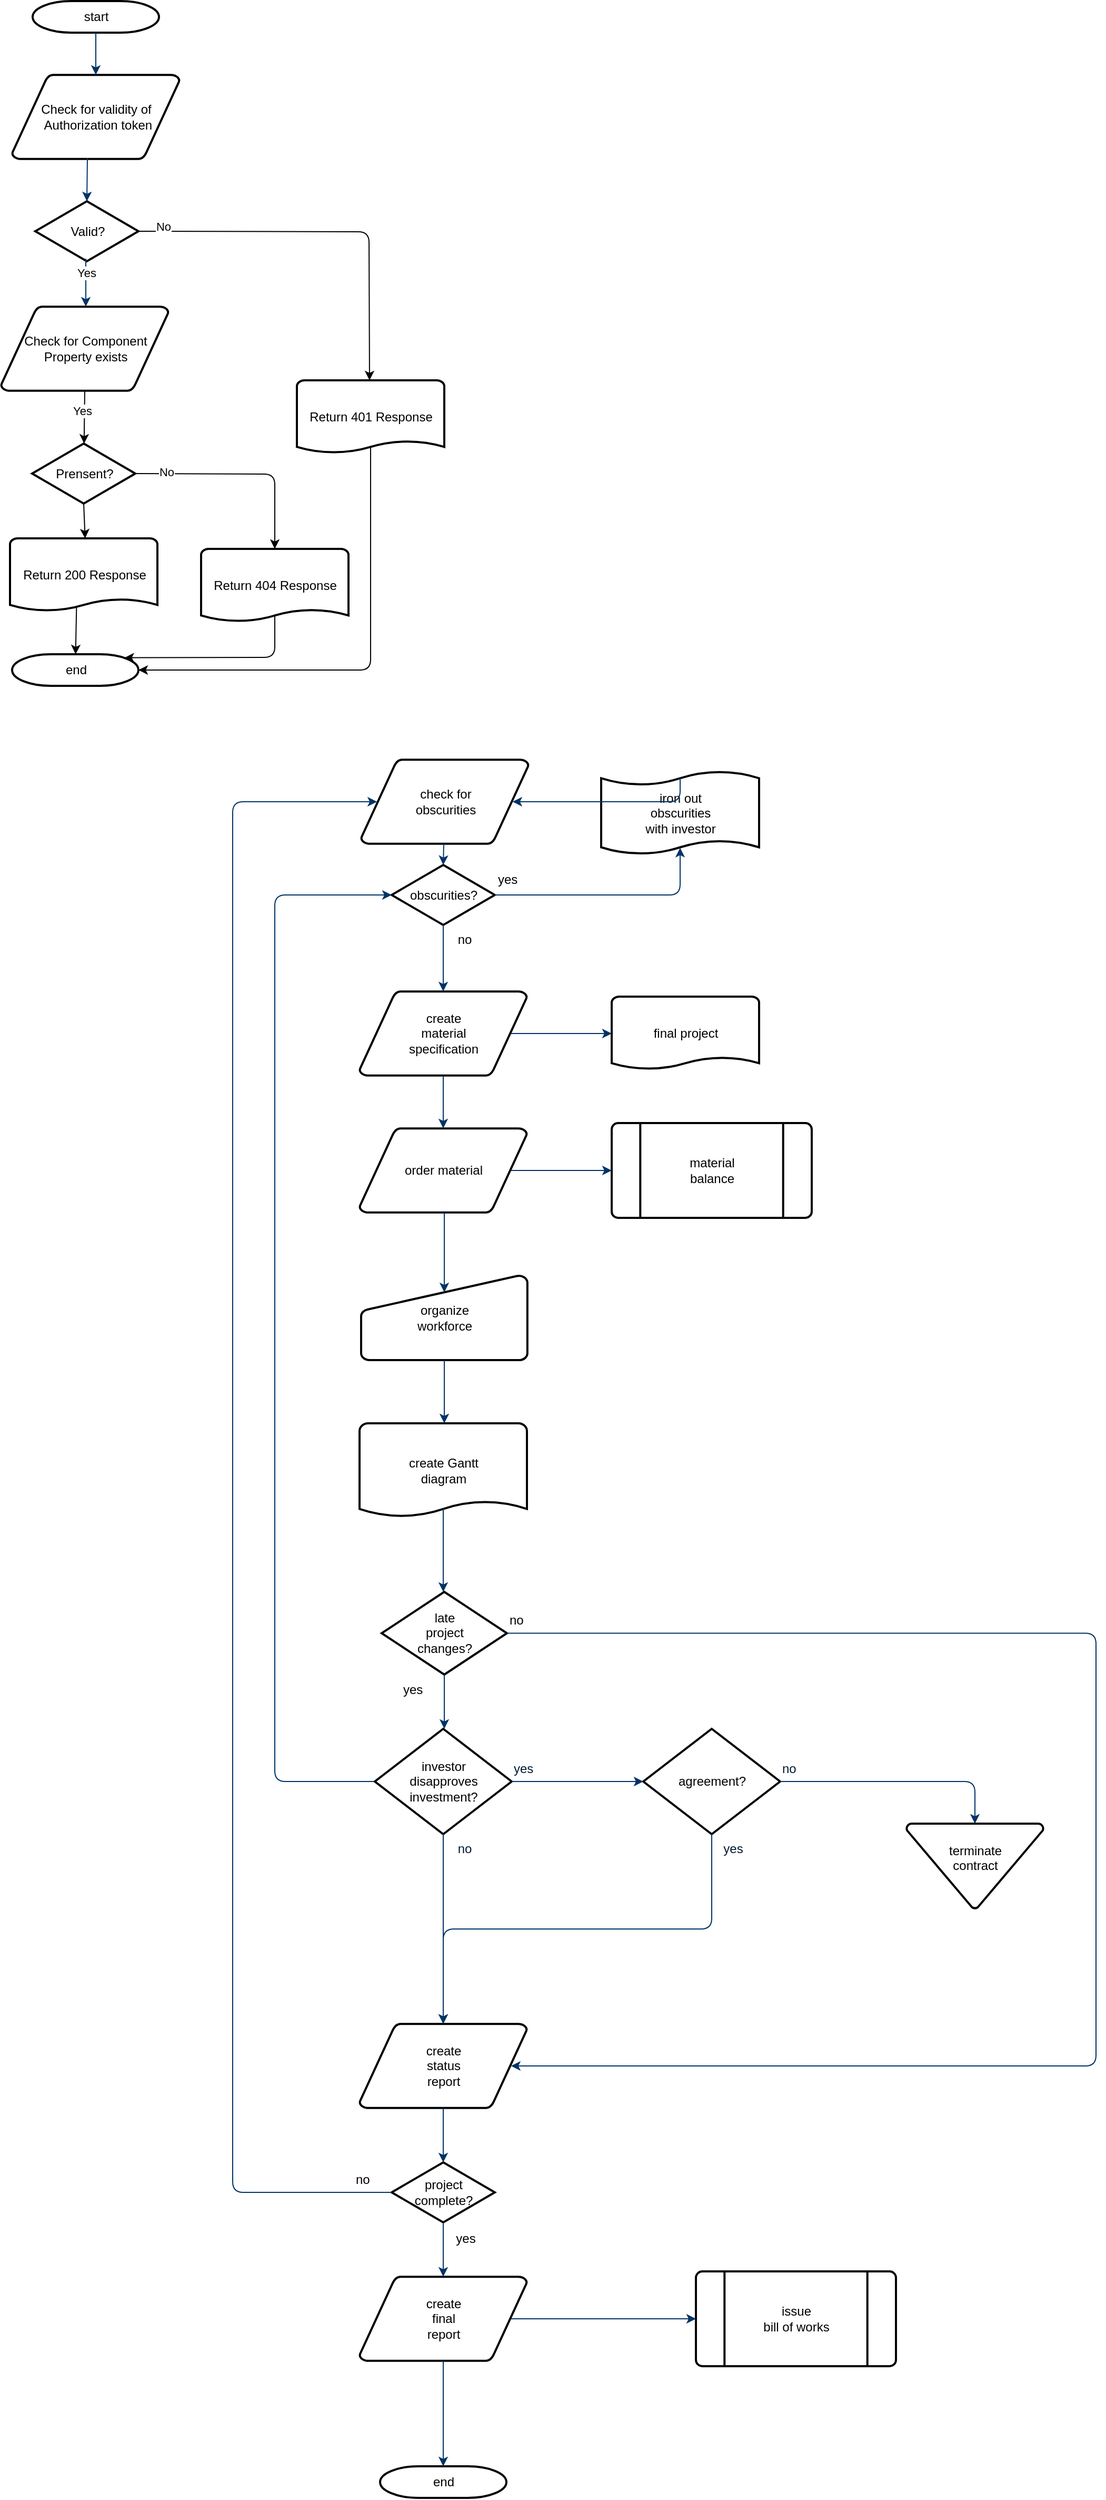 <mxfile version="14.2.7" type="github" pages="27">
  <diagram id="6a731a19-8d31-9384-78a2-239565b7b9f0" name="Component Properties">
    <mxGraphModel dx="1186" dy="671" grid="1" gridSize="10" guides="1" tooltips="1" connect="1" arrows="1" fold="1" page="1" pageScale="1" pageWidth="1169" pageHeight="827" background="#ffffff" math="0" shadow="0">
      <root>
        <mxCell id="0" />
        <mxCell id="1" parent="0" />
        <mxCell id="2" value="start" style="shape=mxgraph.flowchart.terminator;strokeWidth=2;gradientColor=none;gradientDirection=north;fontStyle=0;html=1;" parent="1" vertex="1">
          <mxGeometry x="260" y="60" width="120" height="30" as="geometry" />
        </mxCell>
        <mxCell id="3" value="Check for validity of&lt;br&gt;&amp;nbsp;Authorization token" style="shape=mxgraph.flowchart.data;strokeWidth=2;gradientColor=none;gradientDirection=north;fontStyle=0;html=1;" parent="1" vertex="1">
          <mxGeometry x="240.5" y="130" width="159" height="80" as="geometry" />
        </mxCell>
        <mxCell id="4" value="create&#xa;material&#xa;specification" style="shape=mxgraph.flowchart.data;strokeWidth=2;gradientColor=none;gradientDirection=north;fontStyle=0;html=1;" parent="1" vertex="1">
          <mxGeometry x="570.5" y="1000" width="159" height="80" as="geometry" />
        </mxCell>
        <mxCell id="5" value="check for&#xa;obscurities" style="shape=mxgraph.flowchart.data;strokeWidth=2;gradientColor=none;gradientDirection=north;fontStyle=0;html=1;" parent="1" vertex="1">
          <mxGeometry x="572" y="780" width="159" height="80" as="geometry" />
        </mxCell>
        <mxCell id="6" value="obscurities?" style="shape=mxgraph.flowchart.decision;strokeWidth=2;gradientColor=none;gradientDirection=north;fontStyle=0;html=1;" parent="1" vertex="1">
          <mxGeometry x="601" y="880" width="98" height="57" as="geometry" />
        </mxCell>
        <mxCell id="7" style="fontStyle=1;strokeColor=#003366;strokeWidth=1;html=1;" parent="1" source="2" target="3" edge="1">
          <mxGeometry relative="1" as="geometry" />
        </mxCell>
        <mxCell id="8" style="fontStyle=1;strokeColor=#003366;strokeWidth=1;html=1;entryX=0.5;entryY=0;entryDx=0;entryDy=0;entryPerimeter=0;" parent="1" target="Ww2mU1cs7loqupJMSbrA-55" edge="1">
          <mxGeometry relative="1" as="geometry">
            <mxPoint x="312" y="209" as="sourcePoint" />
          </mxGeometry>
        </mxCell>
        <mxCell id="9" style="entryX=0.5;entryY=0;entryPerimeter=0;fontStyle=1;strokeColor=#003366;strokeWidth=1;html=1;" parent="1" source="5" target="6" edge="1">
          <mxGeometry relative="1" as="geometry" />
        </mxCell>
        <mxCell id="10" value="" style="edgeStyle=elbowEdgeStyle;elbow=horizontal;entryX=0.5;entryY=0.91;entryPerimeter=0;exitX=1;exitY=0.5;exitPerimeter=0;fontStyle=1;strokeColor=#003366;strokeWidth=1;html=1;" parent="1" source="6" target="51" edge="1">
          <mxGeometry x="711" y="518.5" width="100" height="100" as="geometry">
            <mxPoint x="1080" y="937" as="sourcePoint" />
            <mxPoint x="1095.395" y="808.5" as="targetPoint" />
            <Array as="points">
              <mxPoint x="875" y="890" />
            </Array>
          </mxGeometry>
        </mxCell>
        <mxCell id="11" value="yes" style="text;fontStyle=0;html=1;strokeColor=none;gradientColor=none;fillColor=none;strokeWidth=2;" parent="1" vertex="1">
          <mxGeometry x="700" y="880" width="40" height="26" as="geometry" />
        </mxCell>
        <mxCell id="12" value="" style="edgeStyle=elbowEdgeStyle;elbow=horizontal;fontColor=#001933;fontStyle=1;strokeColor=#003366;strokeWidth=1;html=1;" parent="1" source="6" target="4" edge="1">
          <mxGeometry x="330" y="490" width="100" height="100" as="geometry">
            <mxPoint x="330" y="590" as="sourcePoint" />
            <mxPoint x="430" y="490" as="targetPoint" />
          </mxGeometry>
        </mxCell>
        <mxCell id="13" value="order material" style="shape=mxgraph.flowchart.data;strokeWidth=2;gradientColor=none;gradientDirection=north;fontStyle=0;html=1;" parent="1" vertex="1">
          <mxGeometry x="570.5" y="1130" width="159" height="80" as="geometry" />
        </mxCell>
        <mxCell id="14" value="no" style="text;fontStyle=0;html=1;strokeColor=none;gradientColor=none;fillColor=none;strokeWidth=2;align=center;" parent="1" vertex="1">
          <mxGeometry x="650" y="937" width="40" height="26" as="geometry" />
        </mxCell>
        <mxCell id="15" value="final project" style="shape=mxgraph.flowchart.document;strokeWidth=2;gradientColor=none;gradientDirection=north;fontStyle=0;html=1;" parent="1" vertex="1">
          <mxGeometry x="810" y="1005" width="140" height="70" as="geometry" />
        </mxCell>
        <mxCell id="16" value="" style="edgeStyle=elbowEdgeStyle;elbow=horizontal;exitX=0.905;exitY=0.5;exitPerimeter=0;fontStyle=1;strokeColor=#003366;strokeWidth=1;html=1;" parent="1" source="4" target="15" edge="1">
          <mxGeometry x="330" y="490" width="100" height="100" as="geometry">
            <mxPoint x="330" y="590" as="sourcePoint" />
            <mxPoint x="430" y="490" as="targetPoint" />
          </mxGeometry>
        </mxCell>
        <mxCell id="17" value="" style="edgeStyle=elbowEdgeStyle;elbow=horizontal;fontStyle=1;strokeColor=#003366;strokeWidth=1;html=1;" parent="1" source="4" target="13" edge="1">
          <mxGeometry x="330" y="490" width="100" height="100" as="geometry">
            <mxPoint x="330" y="590" as="sourcePoint" />
            <mxPoint x="430" y="490" as="targetPoint" />
          </mxGeometry>
        </mxCell>
        <mxCell id="18" value="material&#xa;balance" style="shape=mxgraph.flowchart.predefined_process;strokeWidth=2;gradientColor=none;gradientDirection=north;fontStyle=0;html=1;" parent="1" vertex="1">
          <mxGeometry x="810" y="1125" width="190" height="90" as="geometry" />
        </mxCell>
        <mxCell id="19" value="" style="edgeStyle=elbowEdgeStyle;elbow=horizontal;exitX=0.905;exitY=0.5;exitPerimeter=0;fontStyle=1;strokeColor=#003366;strokeWidth=1;html=1;" parent="1" source="13" target="18" edge="1">
          <mxGeometry x="330" y="490" width="100" height="100" as="geometry">
            <mxPoint x="330" y="590" as="sourcePoint" />
            <mxPoint x="430" y="490" as="targetPoint" />
          </mxGeometry>
        </mxCell>
        <mxCell id="20" value="organize &#xa;workforce" style="shape=mxgraph.flowchart.manual_input;strokeWidth=2;gradientColor=none;gradientDirection=north;fontStyle=0;html=1;" parent="1" vertex="1">
          <mxGeometry x="572" y="1270" width="158" height="80" as="geometry" />
        </mxCell>
        <mxCell id="21" value="" style="edgeStyle=elbowEdgeStyle;elbow=horizontal;entryX=0.5;entryY=0.195;entryPerimeter=0;fontStyle=1;strokeColor=#003366;strokeWidth=1;html=1;" parent="1" source="13" target="20" edge="1">
          <mxGeometry x="330" y="490" width="100" height="100" as="geometry">
            <mxPoint x="330" y="590" as="sourcePoint" />
            <mxPoint x="430" y="490" as="targetPoint" />
          </mxGeometry>
        </mxCell>
        <mxCell id="22" value="create Gantt&#xa;diagram" style="shape=mxgraph.flowchart.document;strokeWidth=2;gradientColor=none;gradientDirection=north;fontStyle=0;html=1;" parent="1" vertex="1">
          <mxGeometry x="570.5" y="1410" width="159" height="90" as="geometry" />
        </mxCell>
        <mxCell id="23" value="" style="edgeStyle=elbowEdgeStyle;elbow=horizontal;exitX=0.5;exitY=1;exitPerimeter=0;fontStyle=1;strokeColor=#003366;strokeWidth=1;html=1;" parent="1" source="20" target="22" edge="1">
          <mxGeometry x="330" y="490" width="100" height="100" as="geometry">
            <mxPoint x="330" y="590" as="sourcePoint" />
            <mxPoint x="430" y="490" as="targetPoint" />
          </mxGeometry>
        </mxCell>
        <mxCell id="24" value="late&#xa;project&#xa;changes?" style="shape=mxgraph.flowchart.decision;strokeWidth=2;gradientColor=none;gradientDirection=north;fontStyle=0;html=1;" parent="1" vertex="1">
          <mxGeometry x="591.5" y="1570" width="119" height="78.5" as="geometry" />
        </mxCell>
        <mxCell id="25" value="" style="edgeStyle=elbowEdgeStyle;elbow=horizontal;exitX=0.5;exitY=0.9;exitPerimeter=0;fontStyle=1;strokeColor=#003366;strokeWidth=1;html=1;" parent="1" source="22" target="24" edge="1">
          <mxGeometry x="330" y="490" width="100" height="100" as="geometry">
            <mxPoint x="330" y="590" as="sourcePoint" />
            <mxPoint x="430" y="490" as="targetPoint" />
          </mxGeometry>
        </mxCell>
        <mxCell id="26" value="" style="edgeStyle=elbowEdgeStyle;elbow=horizontal;exitX=0;exitY=0.5;exitPerimeter=0;entryX=0;entryY=0.5;entryPerimeter=0;fontStyle=1;strokeColor=#003366;strokeWidth=1;html=1;" parent="1" source="28" target="6" edge="1">
          <mxGeometry x="330" y="490" width="100" height="100" as="geometry">
            <mxPoint x="330" y="590" as="sourcePoint" />
            <mxPoint x="430" y="490" as="targetPoint" />
            <Array as="points">
              <mxPoint x="490" y="1340" />
            </Array>
          </mxGeometry>
        </mxCell>
        <mxCell id="27" value="yes" style="text;fontStyle=0;html=1;strokeColor=none;gradientColor=none;fillColor=none;strokeWidth=2;" parent="1" vertex="1">
          <mxGeometry x="610" y="1648.5" width="40" height="26" as="geometry" />
        </mxCell>
        <mxCell id="28" value="investor&#xa;disapproves&#xa; investment?" style="shape=mxgraph.flowchart.decision;strokeWidth=2;gradientColor=none;gradientDirection=north;fontStyle=0;html=1;" parent="1" vertex="1">
          <mxGeometry x="585" y="1700" width="130" height="100" as="geometry" />
        </mxCell>
        <mxCell id="29" value="agreement?" style="shape=mxgraph.flowchart.decision;strokeWidth=2;gradientColor=none;gradientDirection=north;fontStyle=0;html=1;" parent="1" vertex="1">
          <mxGeometry x="840" y="1700" width="130" height="100" as="geometry" />
        </mxCell>
        <mxCell id="30" value="" style="edgeStyle=elbowEdgeStyle;elbow=horizontal;exitX=0.5;exitY=1;exitPerimeter=0;fontStyle=1;strokeColor=#003366;strokeWidth=1;html=1;" parent="1" source="24" target="28" edge="1">
          <mxGeometry x="330" y="490" width="100" height="100" as="geometry">
            <mxPoint x="330" y="590" as="sourcePoint" />
            <mxPoint x="430" y="490" as="targetPoint" />
          </mxGeometry>
        </mxCell>
        <mxCell id="31" value="" style="edgeStyle=elbowEdgeStyle;elbow=horizontal;exitX=1;exitY=0.5;exitPerimeter=0;entryX=0;entryY=0.5;entryPerimeter=0;fontStyle=1;strokeColor=#003366;strokeWidth=1;html=1;" parent="1" source="28" target="29" edge="1">
          <mxGeometry x="330" y="490" width="100" height="100" as="geometry">
            <mxPoint x="330" y="590" as="sourcePoint" />
            <mxPoint x="430" y="490" as="targetPoint" />
          </mxGeometry>
        </mxCell>
        <mxCell id="32" value="terminate&#xa;contract&#xa;" style="shape=mxgraph.flowchart.merge_or_storage;strokeWidth=2;gradientColor=none;gradientDirection=north;fontStyle=0;html=1;" parent="1" vertex="1">
          <mxGeometry x="1090" y="1790" width="130" height="80.5" as="geometry" />
        </mxCell>
        <mxCell id="33" value="" style="edgeStyle=elbowEdgeStyle;elbow=vertical;exitX=1;exitY=0.5;exitPerimeter=0;entryX=0.5;entryY=0;entryPerimeter=0;fontStyle=1;strokeColor=#003366;strokeWidth=1;html=1;" parent="1" source="29" target="32" edge="1">
          <mxGeometry x="330" y="490" width="100" height="100" as="geometry">
            <mxPoint x="330" y="590" as="sourcePoint" />
            <mxPoint x="430" y="490" as="targetPoint" />
            <Array as="points">
              <mxPoint x="1070" y="1750" />
            </Array>
          </mxGeometry>
        </mxCell>
        <mxCell id="34" value="create&#xa;status&#xa;report" style="shape=mxgraph.flowchart.data;strokeWidth=2;gradientColor=none;gradientDirection=north;fontStyle=0;html=1;" parent="1" vertex="1">
          <mxGeometry x="570.5" y="1980" width="159" height="80" as="geometry" />
        </mxCell>
        <mxCell id="35" value="" style="edgeStyle=elbowEdgeStyle;elbow=vertical;exitX=0.5;exitY=1;exitPerimeter=0;fontColor=#001933;fontStyle=1;strokeColor=#003366;strokeWidth=1;html=1;" parent="1" source="28" target="34" edge="1">
          <mxGeometry x="330" y="490" width="100" height="100" as="geometry">
            <mxPoint x="330" y="590" as="sourcePoint" />
            <mxPoint x="430" y="490" as="targetPoint" />
          </mxGeometry>
        </mxCell>
        <mxCell id="36" value="" style="edgeStyle=elbowEdgeStyle;elbow=vertical;exitX=0.5;exitY=1;exitPerimeter=0;entryX=0.5;entryY=0;entryPerimeter=0;fontStyle=1;strokeColor=#003366;strokeWidth=1;html=1;" parent="1" source="29" target="34" edge="1">
          <mxGeometry x="330" y="490" width="100" height="100" as="geometry">
            <mxPoint x="330" y="590" as="sourcePoint" />
            <mxPoint x="430" y="490" as="targetPoint" />
          </mxGeometry>
        </mxCell>
        <mxCell id="37" value="project&#xa;complete?" style="shape=mxgraph.flowchart.decision;strokeWidth=2;gradientColor=none;gradientDirection=north;fontStyle=0;html=1;" parent="1" vertex="1">
          <mxGeometry x="601" y="2111.5" width="98" height="57" as="geometry" />
        </mxCell>
        <mxCell id="38" value="create&#xa;final&#xa;report" style="shape=mxgraph.flowchart.data;strokeWidth=2;gradientColor=none;gradientDirection=north;fontStyle=0;html=1;" parent="1" vertex="1">
          <mxGeometry x="570.5" y="2220" width="159" height="80" as="geometry" />
        </mxCell>
        <mxCell id="39" value="issue&#xa;bill of works" style="shape=mxgraph.flowchart.predefined_process;strokeWidth=2;gradientColor=none;gradientDirection=north;fontStyle=0;html=1;" parent="1" vertex="1">
          <mxGeometry x="890" y="2215" width="190" height="90" as="geometry" />
        </mxCell>
        <mxCell id="40" value="end" style="shape=mxgraph.flowchart.terminator;strokeWidth=2;gradientColor=none;gradientDirection=north;fontStyle=0;html=1;" parent="1" vertex="1">
          <mxGeometry x="590" y="2400" width="120" height="30" as="geometry" />
        </mxCell>
        <mxCell id="41" value="" style="edgeStyle=elbowEdgeStyle;elbow=vertical;exitX=0.5;exitY=1;exitPerimeter=0;entryX=0.5;entryY=0;entryPerimeter=0;fontStyle=1;strokeColor=#003366;strokeWidth=1;html=1;" parent="1" source="34" target="37" edge="1">
          <mxGeometry x="330" y="490" width="100" height="100" as="geometry">
            <mxPoint x="330" y="590" as="sourcePoint" />
            <mxPoint x="430" y="490" as="targetPoint" />
          </mxGeometry>
        </mxCell>
        <mxCell id="42" value="" style="edgeStyle=elbowEdgeStyle;elbow=vertical;exitX=0.5;exitY=1;exitPerimeter=0;entryX=0.5;entryY=0;entryPerimeter=0;fontStyle=1;strokeColor=#003366;strokeWidth=1;html=1;" parent="1" source="37" target="38" edge="1">
          <mxGeometry x="330" y="490" width="100" height="100" as="geometry">
            <mxPoint x="330" y="590" as="sourcePoint" />
            <mxPoint x="430" y="490" as="targetPoint" />
          </mxGeometry>
        </mxCell>
        <mxCell id="43" value="" style="edgeStyle=elbowEdgeStyle;elbow=vertical;exitX=0.5;exitY=1;exitPerimeter=0;entryX=0.5;entryY=0;entryPerimeter=0;fontStyle=1;strokeColor=#003366;strokeWidth=1;html=1;" parent="1" source="38" target="40" edge="1">
          <mxGeometry x="330" y="490" width="100" height="100" as="geometry">
            <mxPoint x="330" y="590" as="sourcePoint" />
            <mxPoint x="430" y="490" as="targetPoint" />
          </mxGeometry>
        </mxCell>
        <mxCell id="44" value="" style="edgeStyle=elbowEdgeStyle;elbow=vertical;exitX=0.905;exitY=0.5;exitPerimeter=0;entryX=0;entryY=0.5;entryPerimeter=0;fontStyle=1;strokeColor=#003366;strokeWidth=1;html=1;" parent="1" source="38" target="39" edge="1">
          <mxGeometry x="330" y="490" width="100" height="100" as="geometry">
            <mxPoint x="330" y="590" as="sourcePoint" />
            <mxPoint x="430" y="490" as="targetPoint" />
          </mxGeometry>
        </mxCell>
        <mxCell id="45" value="" style="edgeStyle=elbowEdgeStyle;elbow=horizontal;exitX=1;exitY=0.5;exitPerimeter=0;entryX=0.905;entryY=0.5;entryPerimeter=0;fontStyle=1;strokeColor=#003366;strokeWidth=1;html=1;" parent="1" source="24" target="34" edge="1">
          <mxGeometry x="320" y="80" width="100" height="100" as="geometry">
            <mxPoint x="320" y="180" as="sourcePoint" />
            <mxPoint x="420" y="80" as="targetPoint" />
            <Array as="points">
              <mxPoint x="1270" y="1400" />
            </Array>
          </mxGeometry>
        </mxCell>
        <mxCell id="46" value="no" style="text;fontStyle=0;html=1;strokeColor=none;gradientColor=none;fillColor=none;strokeWidth=2;" parent="1" vertex="1">
          <mxGeometry x="710.5" y="1583.25" width="40" height="26" as="geometry" />
        </mxCell>
        <mxCell id="47" value="yes" style="text;fontColor=#001933;fontStyle=0;html=1;strokeColor=none;gradientColor=none;fillColor=none;strokeWidth=2;" parent="1" vertex="1">
          <mxGeometry x="715" y="1724" width="40" height="26" as="geometry" />
        </mxCell>
        <mxCell id="48" value="no" style="text;fontColor=#001933;fontStyle=0;html=1;strokeColor=none;gradientColor=none;fillColor=none;strokeWidth=2;align=center;" parent="1" vertex="1">
          <mxGeometry x="650" y="1800" width="40" height="26" as="geometry" />
        </mxCell>
        <mxCell id="49" value="yes" style="text;fontColor=#001933;fontStyle=0;html=1;strokeColor=none;gradientColor=none;fillColor=none;strokeWidth=2;align=center;" parent="1" vertex="1">
          <mxGeometry x="905" y="1800" width="40" height="26" as="geometry" />
        </mxCell>
        <mxCell id="50" value="no" style="text;fontColor=#001933;fontStyle=0;html=1;strokeColor=none;gradientColor=none;fillColor=none;strokeWidth=2;" parent="1" vertex="1">
          <mxGeometry x="970" y="1724" width="40" height="26" as="geometry" />
        </mxCell>
        <mxCell id="51" value="iron out&#xa;obscurities &#xa;with investor" style="shape=mxgraph.flowchart.paper_tape;strokeWidth=2;gradientColor=none;gradientDirection=north;fontStyle=0;html=1;" parent="1" vertex="1">
          <mxGeometry x="800" y="790" width="150" height="81" as="geometry" />
        </mxCell>
        <mxCell id="52" value="" style="edgeStyle=elbowEdgeStyle;elbow=horizontal;exitX=0.5;exitY=0.09;exitPerimeter=0;entryX=0.905;entryY=0.5;entryPerimeter=0;fontStyle=1;strokeColor=#003366;strokeWidth=1;html=1;" parent="1" source="51" target="5" edge="1">
          <mxGeometry x="330" y="490" width="100" height="100" as="geometry">
            <mxPoint x="330" y="590" as="sourcePoint" />
            <mxPoint x="430" y="490" as="targetPoint" />
            <Array as="points">
              <mxPoint x="875" y="790" />
            </Array>
          </mxGeometry>
        </mxCell>
        <mxCell id="53" value="yes" style="text;fontStyle=0;html=1;strokeColor=none;gradientColor=none;fillColor=none;strokeWidth=2;align=center;" parent="1" vertex="1">
          <mxGeometry x="651" y="2170" width="40" height="26" as="geometry" />
        </mxCell>
        <mxCell id="54" value="" style="edgeStyle=elbowEdgeStyle;elbow=horizontal;exitX=0;exitY=0.5;exitPerimeter=0;entryX=0.095;entryY=0.5;entryPerimeter=0;fontStyle=1;strokeColor=#003366;strokeWidth=1;html=1;" parent="1" source="37" target="5" edge="1">
          <mxGeometry x="330" y="490" width="100" height="100" as="geometry">
            <mxPoint x="330" y="590" as="sourcePoint" />
            <mxPoint x="430" y="490" as="targetPoint" />
            <Array as="points">
              <mxPoint x="450" y="1460" />
            </Array>
          </mxGeometry>
        </mxCell>
        <mxCell id="55" value="no" style="text;fontStyle=0;html=1;strokeColor=none;gradientColor=none;fillColor=none;strokeWidth=2;" parent="1" vertex="1">
          <mxGeometry x="565" y="2114" width="40" height="26" as="geometry" />
        </mxCell>
        <mxCell id="Ww2mU1cs7loqupJMSbrA-55" value="Valid?" style="shape=mxgraph.flowchart.decision;strokeWidth=2;gradientColor=none;gradientDirection=north;fontStyle=0;html=1;" parent="1" vertex="1">
          <mxGeometry x="262.5" y="250" width="98" height="57" as="geometry" />
        </mxCell>
        <mxCell id="Ww2mU1cs7loqupJMSbrA-56" value="Check for Component &lt;br&gt;Property exists" style="shape=mxgraph.flowchart.data;strokeWidth=2;gradientColor=none;gradientDirection=north;fontStyle=0;html=1;" parent="1" vertex="1">
          <mxGeometry x="230" y="350" width="159" height="80" as="geometry" />
        </mxCell>
        <mxCell id="Ww2mU1cs7loqupJMSbrA-57" style="fontStyle=1;strokeColor=#003366;strokeWidth=1;html=1;" parent="1" edge="1">
          <mxGeometry relative="1" as="geometry">
            <mxPoint x="310.5" y="320" as="sourcePoint" />
            <mxPoint x="310.5" y="350" as="targetPoint" />
            <Array as="points">
              <mxPoint x="310.5" y="300" />
              <mxPoint x="310.5" y="320" />
            </Array>
          </mxGeometry>
        </mxCell>
        <mxCell id="XY6Vcrm4PhJpd_2-ByzV-56" value="Yes" style="edgeLabel;html=1;align=center;verticalAlign=middle;resizable=0;points=[];" parent="Ww2mU1cs7loqupJMSbrA-57" vertex="1" connectable="0">
          <mxGeometry x="-0.943" y="1" relative="1" as="geometry">
            <mxPoint x="1" as="offset" />
          </mxGeometry>
        </mxCell>
        <mxCell id="Ww2mU1cs7loqupJMSbrA-60" value="Prensent?" style="shape=mxgraph.flowchart.decision;strokeWidth=2;gradientColor=none;gradientDirection=north;fontStyle=0;html=1;" parent="1" vertex="1">
          <mxGeometry x="259.5" y="480" width="98" height="57" as="geometry" />
        </mxCell>
        <mxCell id="Ww2mU1cs7loqupJMSbrA-64" value="end" style="shape=mxgraph.flowchart.terminator;strokeWidth=2;gradientColor=none;gradientDirection=north;fontStyle=0;html=1;" parent="1" vertex="1">
          <mxGeometry x="240.5" y="680" width="120" height="30" as="geometry" />
        </mxCell>
        <mxCell id="Ww2mU1cs7loqupJMSbrA-66" value="" style="endArrow=classic;html=1;exitX=0.452;exitY=0.857;exitDx=0;exitDy=0;exitPerimeter=0;" parent="1" source="mGMcvc4pSubVjc9DUUfx-55" target="Ww2mU1cs7loqupJMSbrA-64" edge="1">
          <mxGeometry width="50" height="50" relative="1" as="geometry">
            <mxPoint x="304.504" y="649.04" as="sourcePoint" />
            <mxPoint x="129.5" y="690" as="targetPoint" />
          </mxGeometry>
        </mxCell>
        <mxCell id="Ww2mU1cs7loqupJMSbrA-67" value="" style="endArrow=classic;html=1;exitX=0.5;exitY=1;exitDx=0;exitDy=0;exitPerimeter=0;" parent="1" source="Ww2mU1cs7loqupJMSbrA-60" edge="1">
          <mxGeometry width="50" height="50" relative="1" as="geometry">
            <mxPoint x="379.5" y="770" as="sourcePoint" />
            <mxPoint x="309.856" y="570" as="targetPoint" />
          </mxGeometry>
        </mxCell>
        <mxCell id="Ww2mU1cs7loqupJMSbrA-68" value="" style="endArrow=classic;html=1;exitX=0.5;exitY=1;exitDx=0;exitDy=0;exitPerimeter=0;" parent="1" source="Ww2mU1cs7loqupJMSbrA-56" target="Ww2mU1cs7loqupJMSbrA-60" edge="1">
          <mxGeometry width="50" height="50" relative="1" as="geometry">
            <mxPoint x="379.5" y="630" as="sourcePoint" />
            <mxPoint x="429.5" y="580" as="targetPoint" />
          </mxGeometry>
        </mxCell>
        <mxCell id="XY6Vcrm4PhJpd_2-ByzV-58" value="Yes" style="edgeLabel;html=1;align=center;verticalAlign=middle;resizable=0;points=[];" parent="Ww2mU1cs7loqupJMSbrA-68" vertex="1" connectable="0">
          <mxGeometry x="-0.238" y="-3" relative="1" as="geometry">
            <mxPoint as="offset" />
          </mxGeometry>
        </mxCell>
        <mxCell id="Ww2mU1cs7loqupJMSbrA-69" value="" style="endArrow=classic;html=1;exitX=1;exitY=0.5;exitDx=0;exitDy=0;exitPerimeter=0;" parent="1" source="Ww2mU1cs7loqupJMSbrA-55" target="mGMcvc4pSubVjc9DUUfx-57" edge="1">
          <mxGeometry width="50" height="50" relative="1" as="geometry">
            <mxPoint x="379.5" y="410" as="sourcePoint" />
            <mxPoint x="569.5" y="680" as="targetPoint" />
            <Array as="points">
              <mxPoint x="579.5" y="279" />
              <mxPoint x="580" y="420" />
            </Array>
          </mxGeometry>
        </mxCell>
        <mxCell id="XY6Vcrm4PhJpd_2-ByzV-55" value="No" style="edgeLabel;html=1;align=center;verticalAlign=middle;resizable=0;points=[];" parent="Ww2mU1cs7loqupJMSbrA-69" vertex="1" connectable="0">
          <mxGeometry x="-0.872" y="5" relative="1" as="geometry">
            <mxPoint as="offset" />
          </mxGeometry>
        </mxCell>
        <mxCell id="Ww2mU1cs7loqupJMSbrA-70" value="" style="endArrow=classic;html=1;exitX=1;exitY=0.5;exitDx=0;exitDy=0;exitPerimeter=0;entryX=0.5;entryY=0;entryDx=0;entryDy=0;entryPerimeter=0;" parent="1" source="Ww2mU1cs7loqupJMSbrA-60" target="mGMcvc4pSubVjc9DUUfx-56" edge="1">
          <mxGeometry width="50" height="50" relative="1" as="geometry">
            <mxPoint x="379.5" y="480" as="sourcePoint" />
            <mxPoint x="347" y="683" as="targetPoint" />
            <Array as="points">
              <mxPoint x="490" y="509" />
            </Array>
          </mxGeometry>
        </mxCell>
        <mxCell id="XY6Vcrm4PhJpd_2-ByzV-57" value="No" style="edgeLabel;html=1;align=center;verticalAlign=middle;resizable=0;points=[];" parent="Ww2mU1cs7loqupJMSbrA-70" vertex="1" connectable="0">
          <mxGeometry x="-0.711" y="2" relative="1" as="geometry">
            <mxPoint as="offset" />
          </mxGeometry>
        </mxCell>
        <mxCell id="mGMcvc4pSubVjc9DUUfx-55" value="Return 200 Response" style="shape=mxgraph.flowchart.document;strokeWidth=2;gradientColor=none;gradientDirection=north;fontStyle=0;html=1;" parent="1" vertex="1">
          <mxGeometry x="238.5" y="570" width="140" height="70" as="geometry" />
        </mxCell>
        <mxCell id="mGMcvc4pSubVjc9DUUfx-56" value="Return 404 Response" style="shape=mxgraph.flowchart.document;strokeWidth=2;gradientColor=none;gradientDirection=north;fontStyle=0;html=1;" parent="1" vertex="1">
          <mxGeometry x="420" y="580" width="140" height="70" as="geometry" />
        </mxCell>
        <mxCell id="mGMcvc4pSubVjc9DUUfx-57" value="Return 401 Response" style="shape=mxgraph.flowchart.document;strokeWidth=2;gradientColor=none;gradientDirection=north;fontStyle=0;html=1;" parent="1" vertex="1">
          <mxGeometry x="511" y="420" width="140" height="70" as="geometry" />
        </mxCell>
        <mxCell id="mGMcvc4pSubVjc9DUUfx-59" value="" style="endArrow=classic;html=1;exitX=0.5;exitY=0.9;exitDx=0;exitDy=0;exitPerimeter=0;entryX=1;entryY=0.5;entryDx=0;entryDy=0;entryPerimeter=0;" parent="1" source="mGMcvc4pSubVjc9DUUfx-57" target="Ww2mU1cs7loqupJMSbrA-64" edge="1">
          <mxGeometry width="50" height="50" relative="1" as="geometry">
            <mxPoint x="460" y="590" as="sourcePoint" />
            <mxPoint x="510" y="540" as="targetPoint" />
            <Array as="points">
              <mxPoint x="581" y="695" />
            </Array>
          </mxGeometry>
        </mxCell>
        <mxCell id="mGMcvc4pSubVjc9DUUfx-60" value="" style="endArrow=classic;html=1;exitX=0.5;exitY=0.9;exitDx=0;exitDy=0;exitPerimeter=0;entryX=0.89;entryY=0.11;entryDx=0;entryDy=0;entryPerimeter=0;" parent="1" source="mGMcvc4pSubVjc9DUUfx-56" target="Ww2mU1cs7loqupJMSbrA-64" edge="1">
          <mxGeometry width="50" height="50" relative="1" as="geometry">
            <mxPoint x="20" y="700" as="sourcePoint" />
            <mxPoint x="70" y="650" as="targetPoint" />
            <Array as="points">
              <mxPoint x="490" y="683" />
            </Array>
          </mxGeometry>
        </mxCell>
      </root>
    </mxGraphModel>
  </diagram>
  <diagram id="10uHa0uXPCq0os956Tsp" name="Country &amp; States">
    <mxGraphModel dx="1186" dy="671" grid="1" gridSize="10" guides="1" tooltips="1" connect="1" arrows="1" fold="1" page="1" pageScale="1" pageWidth="850" pageHeight="1100" math="0" shadow="0">
      <root>
        <mxCell id="fzGI03qIVP_NEACf6XJV-0" />
        <mxCell id="fzGI03qIVP_NEACf6XJV-1" parent="fzGI03qIVP_NEACf6XJV-0" />
        <mxCell id="Bs1EvTh-WlhyFtx9kBpV-0" value="start" style="shape=mxgraph.flowchart.terminator;strokeWidth=2;gradientColor=none;gradientDirection=north;fontStyle=0;html=1;" vertex="1" parent="fzGI03qIVP_NEACf6XJV-1">
          <mxGeometry x="260" y="60" width="120" height="30" as="geometry" />
        </mxCell>
        <mxCell id="Bs1EvTh-WlhyFtx9kBpV-1" value="Check for validity of&lt;br&gt;&amp;nbsp;Authorization token" style="shape=mxgraph.flowchart.data;strokeWidth=2;gradientColor=none;gradientDirection=north;fontStyle=0;html=1;" vertex="1" parent="fzGI03qIVP_NEACf6XJV-1">
          <mxGeometry x="240.5" y="130" width="159" height="80" as="geometry" />
        </mxCell>
        <mxCell id="Bs1EvTh-WlhyFtx9kBpV-2" style="fontStyle=1;strokeColor=#003366;strokeWidth=1;html=1;" edge="1" parent="fzGI03qIVP_NEACf6XJV-1" source="Bs1EvTh-WlhyFtx9kBpV-0" target="Bs1EvTh-WlhyFtx9kBpV-1">
          <mxGeometry relative="1" as="geometry" />
        </mxCell>
        <mxCell id="Bs1EvTh-WlhyFtx9kBpV-3" style="fontStyle=1;strokeColor=#003366;strokeWidth=1;html=1;entryX=0.5;entryY=0;entryDx=0;entryDy=0;entryPerimeter=0;" edge="1" parent="fzGI03qIVP_NEACf6XJV-1" target="Bs1EvTh-WlhyFtx9kBpV-4">
          <mxGeometry relative="1" as="geometry">
            <mxPoint x="312" y="209" as="sourcePoint" />
          </mxGeometry>
        </mxCell>
        <mxCell id="Bs1EvTh-WlhyFtx9kBpV-4" value="Valid?" style="shape=mxgraph.flowchart.decision;strokeWidth=2;gradientColor=none;gradientDirection=north;fontStyle=0;html=1;" vertex="1" parent="fzGI03qIVP_NEACf6XJV-1">
          <mxGeometry x="262.5" y="250" width="98" height="57" as="geometry" />
        </mxCell>
        <mxCell id="Bs1EvTh-WlhyFtx9kBpV-5" value="Check for Country &amp;amp; &lt;br&gt;State&amp;nbsp;exists" style="shape=mxgraph.flowchart.data;strokeWidth=2;gradientColor=none;gradientDirection=north;fontStyle=0;html=1;" vertex="1" parent="fzGI03qIVP_NEACf6XJV-1">
          <mxGeometry x="230" y="350" width="159" height="80" as="geometry" />
        </mxCell>
        <mxCell id="Bs1EvTh-WlhyFtx9kBpV-6" style="fontStyle=1;strokeColor=#003366;strokeWidth=1;html=1;" edge="1" parent="fzGI03qIVP_NEACf6XJV-1">
          <mxGeometry relative="1" as="geometry">
            <mxPoint x="310.5" y="320" as="sourcePoint" />
            <mxPoint x="310.5" y="350" as="targetPoint" />
            <Array as="points">
              <mxPoint x="310.5" y="300" />
              <mxPoint x="310.5" y="320" />
            </Array>
          </mxGeometry>
        </mxCell>
        <mxCell id="Bs1EvTh-WlhyFtx9kBpV-7" value="Yes" style="edgeLabel;html=1;align=center;verticalAlign=middle;resizable=0;points=[];" vertex="1" connectable="0" parent="Bs1EvTh-WlhyFtx9kBpV-6">
          <mxGeometry x="-0.943" y="1" relative="1" as="geometry">
            <mxPoint x="1" as="offset" />
          </mxGeometry>
        </mxCell>
        <mxCell id="Bs1EvTh-WlhyFtx9kBpV-8" value="Prensent?" style="shape=mxgraph.flowchart.decision;strokeWidth=2;gradientColor=none;gradientDirection=north;fontStyle=0;html=1;" vertex="1" parent="fzGI03qIVP_NEACf6XJV-1">
          <mxGeometry x="259.5" y="480" width="98" height="57" as="geometry" />
        </mxCell>
        <mxCell id="Bs1EvTh-WlhyFtx9kBpV-9" value="end" style="shape=mxgraph.flowchart.terminator;strokeWidth=2;gradientColor=none;gradientDirection=north;fontStyle=0;html=1;" vertex="1" parent="fzGI03qIVP_NEACf6XJV-1">
          <mxGeometry x="240.5" y="680" width="120" height="30" as="geometry" />
        </mxCell>
        <mxCell id="Bs1EvTh-WlhyFtx9kBpV-10" value="" style="endArrow=classic;html=1;exitX=0.452;exitY=0.857;exitDx=0;exitDy=0;exitPerimeter=0;" edge="1" parent="fzGI03qIVP_NEACf6XJV-1" source="Bs1EvTh-WlhyFtx9kBpV-18" target="Bs1EvTh-WlhyFtx9kBpV-9">
          <mxGeometry width="50" height="50" relative="1" as="geometry">
            <mxPoint x="304.504" y="649.04" as="sourcePoint" />
            <mxPoint x="129.5" y="690" as="targetPoint" />
          </mxGeometry>
        </mxCell>
        <mxCell id="Bs1EvTh-WlhyFtx9kBpV-11" value="" style="endArrow=classic;html=1;exitX=0.5;exitY=1;exitDx=0;exitDy=0;exitPerimeter=0;" edge="1" parent="fzGI03qIVP_NEACf6XJV-1" source="Bs1EvTh-WlhyFtx9kBpV-8">
          <mxGeometry width="50" height="50" relative="1" as="geometry">
            <mxPoint x="379.5" y="770" as="sourcePoint" />
            <mxPoint x="309.856" y="570" as="targetPoint" />
          </mxGeometry>
        </mxCell>
        <mxCell id="Bs1EvTh-WlhyFtx9kBpV-12" value="" style="endArrow=classic;html=1;exitX=0.5;exitY=1;exitDx=0;exitDy=0;exitPerimeter=0;" edge="1" parent="fzGI03qIVP_NEACf6XJV-1" source="Bs1EvTh-WlhyFtx9kBpV-5" target="Bs1EvTh-WlhyFtx9kBpV-8">
          <mxGeometry width="50" height="50" relative="1" as="geometry">
            <mxPoint x="379.5" y="630" as="sourcePoint" />
            <mxPoint x="429.5" y="580" as="targetPoint" />
          </mxGeometry>
        </mxCell>
        <mxCell id="Bs1EvTh-WlhyFtx9kBpV-13" value="Yes" style="edgeLabel;html=1;align=center;verticalAlign=middle;resizable=0;points=[];" vertex="1" connectable="0" parent="Bs1EvTh-WlhyFtx9kBpV-12">
          <mxGeometry x="-0.238" y="-3" relative="1" as="geometry">
            <mxPoint as="offset" />
          </mxGeometry>
        </mxCell>
        <mxCell id="Bs1EvTh-WlhyFtx9kBpV-14" value="" style="endArrow=classic;html=1;exitX=1;exitY=0.5;exitDx=0;exitDy=0;exitPerimeter=0;" edge="1" parent="fzGI03qIVP_NEACf6XJV-1" source="Bs1EvTh-WlhyFtx9kBpV-4" target="Bs1EvTh-WlhyFtx9kBpV-20">
          <mxGeometry width="50" height="50" relative="1" as="geometry">
            <mxPoint x="379.5" y="410" as="sourcePoint" />
            <mxPoint x="569.5" y="680" as="targetPoint" />
            <Array as="points">
              <mxPoint x="579.5" y="279" />
              <mxPoint x="580" y="420" />
            </Array>
          </mxGeometry>
        </mxCell>
        <mxCell id="Bs1EvTh-WlhyFtx9kBpV-15" value="No" style="edgeLabel;html=1;align=center;verticalAlign=middle;resizable=0;points=[];" vertex="1" connectable="0" parent="Bs1EvTh-WlhyFtx9kBpV-14">
          <mxGeometry x="-0.872" y="5" relative="1" as="geometry">
            <mxPoint as="offset" />
          </mxGeometry>
        </mxCell>
        <mxCell id="Bs1EvTh-WlhyFtx9kBpV-16" value="" style="endArrow=classic;html=1;exitX=1;exitY=0.5;exitDx=0;exitDy=0;exitPerimeter=0;entryX=0.5;entryY=0;entryDx=0;entryDy=0;entryPerimeter=0;" edge="1" parent="fzGI03qIVP_NEACf6XJV-1" source="Bs1EvTh-WlhyFtx9kBpV-8" target="Bs1EvTh-WlhyFtx9kBpV-19">
          <mxGeometry width="50" height="50" relative="1" as="geometry">
            <mxPoint x="379.5" y="480" as="sourcePoint" />
            <mxPoint x="347" y="683" as="targetPoint" />
            <Array as="points">
              <mxPoint x="490" y="509" />
            </Array>
          </mxGeometry>
        </mxCell>
        <mxCell id="Bs1EvTh-WlhyFtx9kBpV-17" value="No" style="edgeLabel;html=1;align=center;verticalAlign=middle;resizable=0;points=[];" vertex="1" connectable="0" parent="Bs1EvTh-WlhyFtx9kBpV-16">
          <mxGeometry x="-0.711" y="2" relative="1" as="geometry">
            <mxPoint as="offset" />
          </mxGeometry>
        </mxCell>
        <mxCell id="Bs1EvTh-WlhyFtx9kBpV-18" value="Return 200 Response" style="shape=mxgraph.flowchart.document;strokeWidth=2;gradientColor=none;gradientDirection=north;fontStyle=0;html=1;" vertex="1" parent="fzGI03qIVP_NEACf6XJV-1">
          <mxGeometry x="238.5" y="570" width="140" height="70" as="geometry" />
        </mxCell>
        <mxCell id="Bs1EvTh-WlhyFtx9kBpV-19" value="Return 404 Response" style="shape=mxgraph.flowchart.document;strokeWidth=2;gradientColor=none;gradientDirection=north;fontStyle=0;html=1;" vertex="1" parent="fzGI03qIVP_NEACf6XJV-1">
          <mxGeometry x="420" y="580" width="140" height="70" as="geometry" />
        </mxCell>
        <mxCell id="Bs1EvTh-WlhyFtx9kBpV-20" value="Return 401 Response" style="shape=mxgraph.flowchart.document;strokeWidth=2;gradientColor=none;gradientDirection=north;fontStyle=0;html=1;" vertex="1" parent="fzGI03qIVP_NEACf6XJV-1">
          <mxGeometry x="511" y="420" width="140" height="70" as="geometry" />
        </mxCell>
        <mxCell id="Bs1EvTh-WlhyFtx9kBpV-21" value="" style="endArrow=classic;html=1;exitX=0.5;exitY=0.9;exitDx=0;exitDy=0;exitPerimeter=0;entryX=1;entryY=0.5;entryDx=0;entryDy=0;entryPerimeter=0;" edge="1" parent="fzGI03qIVP_NEACf6XJV-1" source="Bs1EvTh-WlhyFtx9kBpV-20" target="Bs1EvTh-WlhyFtx9kBpV-9">
          <mxGeometry width="50" height="50" relative="1" as="geometry">
            <mxPoint x="460" y="590" as="sourcePoint" />
            <mxPoint x="510" y="540" as="targetPoint" />
            <Array as="points">
              <mxPoint x="581" y="695" />
            </Array>
          </mxGeometry>
        </mxCell>
        <mxCell id="Bs1EvTh-WlhyFtx9kBpV-22" value="" style="endArrow=classic;html=1;exitX=0.5;exitY=0.9;exitDx=0;exitDy=0;exitPerimeter=0;entryX=0.89;entryY=0.11;entryDx=0;entryDy=0;entryPerimeter=0;" edge="1" parent="fzGI03qIVP_NEACf6XJV-1" source="Bs1EvTh-WlhyFtx9kBpV-19" target="Bs1EvTh-WlhyFtx9kBpV-9">
          <mxGeometry width="50" height="50" relative="1" as="geometry">
            <mxPoint x="20" y="700" as="sourcePoint" />
            <mxPoint x="70" y="650" as="targetPoint" />
            <Array as="points">
              <mxPoint x="490" y="683" />
            </Array>
          </mxGeometry>
        </mxCell>
      </root>
    </mxGraphModel>
  </diagram>
  <diagram id="KJVALSEgf_TUFqaKLxQC" name="Country Verticals">
    <mxGraphModel dx="1186" dy="671" grid="1" gridSize="10" guides="1" tooltips="1" connect="1" arrows="1" fold="1" page="1" pageScale="1" pageWidth="850" pageHeight="1100" math="0" shadow="0">
      <root>
        <mxCell id="Y4u-nvjz1eVGYEaNJ9f5-0" />
        <mxCell id="Y4u-nvjz1eVGYEaNJ9f5-1" parent="Y4u-nvjz1eVGYEaNJ9f5-0" />
        <mxCell id="VS5L7Qm9CMWTc0lH54_O-0" value="start" style="shape=mxgraph.flowchart.terminator;strokeWidth=2;gradientColor=none;gradientDirection=north;fontStyle=0;html=1;" vertex="1" parent="Y4u-nvjz1eVGYEaNJ9f5-1">
          <mxGeometry x="260" y="60" width="120" height="30" as="geometry" />
        </mxCell>
        <mxCell id="VS5L7Qm9CMWTc0lH54_O-1" value="Check for validity of&lt;br&gt;&amp;nbsp;Authorization token" style="shape=mxgraph.flowchart.data;strokeWidth=2;gradientColor=none;gradientDirection=north;fontStyle=0;html=1;" vertex="1" parent="Y4u-nvjz1eVGYEaNJ9f5-1">
          <mxGeometry x="240.5" y="130" width="159" height="80" as="geometry" />
        </mxCell>
        <mxCell id="VS5L7Qm9CMWTc0lH54_O-2" style="fontStyle=1;strokeColor=#003366;strokeWidth=1;html=1;" edge="1" parent="Y4u-nvjz1eVGYEaNJ9f5-1" source="VS5L7Qm9CMWTc0lH54_O-0" target="VS5L7Qm9CMWTc0lH54_O-1">
          <mxGeometry relative="1" as="geometry" />
        </mxCell>
        <mxCell id="VS5L7Qm9CMWTc0lH54_O-3" style="fontStyle=1;strokeColor=#003366;strokeWidth=1;html=1;entryX=0.5;entryY=0;entryDx=0;entryDy=0;entryPerimeter=0;" edge="1" parent="Y4u-nvjz1eVGYEaNJ9f5-1" target="VS5L7Qm9CMWTc0lH54_O-4">
          <mxGeometry relative="1" as="geometry">
            <mxPoint x="312" y="209" as="sourcePoint" />
          </mxGeometry>
        </mxCell>
        <mxCell id="VS5L7Qm9CMWTc0lH54_O-4" value="Valid?" style="shape=mxgraph.flowchart.decision;strokeWidth=2;gradientColor=none;gradientDirection=north;fontStyle=0;html=1;" vertex="1" parent="Y4u-nvjz1eVGYEaNJ9f5-1">
          <mxGeometry x="262.5" y="250" width="98" height="57" as="geometry" />
        </mxCell>
        <mxCell id="VS5L7Qm9CMWTc0lH54_O-5" value="Check for Country&lt;br&gt;Vertical exists" style="shape=mxgraph.flowchart.data;strokeWidth=2;gradientColor=none;gradientDirection=north;fontStyle=0;html=1;" vertex="1" parent="Y4u-nvjz1eVGYEaNJ9f5-1">
          <mxGeometry x="230" y="350" width="159" height="80" as="geometry" />
        </mxCell>
        <mxCell id="VS5L7Qm9CMWTc0lH54_O-6" style="fontStyle=1;strokeColor=#003366;strokeWidth=1;html=1;" edge="1" parent="Y4u-nvjz1eVGYEaNJ9f5-1">
          <mxGeometry relative="1" as="geometry">
            <mxPoint x="310.5" y="320" as="sourcePoint" />
            <mxPoint x="310.5" y="350" as="targetPoint" />
            <Array as="points">
              <mxPoint x="310.5" y="300" />
              <mxPoint x="310.5" y="320" />
            </Array>
          </mxGeometry>
        </mxCell>
        <mxCell id="VS5L7Qm9CMWTc0lH54_O-7" value="Yes" style="edgeLabel;html=1;align=center;verticalAlign=middle;resizable=0;points=[];" vertex="1" connectable="0" parent="VS5L7Qm9CMWTc0lH54_O-6">
          <mxGeometry x="-0.943" y="1" relative="1" as="geometry">
            <mxPoint x="1" as="offset" />
          </mxGeometry>
        </mxCell>
        <mxCell id="VS5L7Qm9CMWTc0lH54_O-8" value="Prensent?" style="shape=mxgraph.flowchart.decision;strokeWidth=2;gradientColor=none;gradientDirection=north;fontStyle=0;html=1;" vertex="1" parent="Y4u-nvjz1eVGYEaNJ9f5-1">
          <mxGeometry x="259.5" y="480" width="98" height="57" as="geometry" />
        </mxCell>
        <mxCell id="VS5L7Qm9CMWTc0lH54_O-9" value="end" style="shape=mxgraph.flowchart.terminator;strokeWidth=2;gradientColor=none;gradientDirection=north;fontStyle=0;html=1;" vertex="1" parent="Y4u-nvjz1eVGYEaNJ9f5-1">
          <mxGeometry x="240.5" y="680" width="120" height="30" as="geometry" />
        </mxCell>
        <mxCell id="VS5L7Qm9CMWTc0lH54_O-10" value="" style="endArrow=classic;html=1;exitX=0.452;exitY=0.857;exitDx=0;exitDy=0;exitPerimeter=0;" edge="1" parent="Y4u-nvjz1eVGYEaNJ9f5-1" source="VS5L7Qm9CMWTc0lH54_O-18" target="VS5L7Qm9CMWTc0lH54_O-9">
          <mxGeometry width="50" height="50" relative="1" as="geometry">
            <mxPoint x="304.504" y="649.04" as="sourcePoint" />
            <mxPoint x="129.5" y="690" as="targetPoint" />
          </mxGeometry>
        </mxCell>
        <mxCell id="VS5L7Qm9CMWTc0lH54_O-11" value="" style="endArrow=classic;html=1;exitX=0.5;exitY=1;exitDx=0;exitDy=0;exitPerimeter=0;" edge="1" parent="Y4u-nvjz1eVGYEaNJ9f5-1" source="VS5L7Qm9CMWTc0lH54_O-8">
          <mxGeometry width="50" height="50" relative="1" as="geometry">
            <mxPoint x="379.5" y="770" as="sourcePoint" />
            <mxPoint x="309.856" y="570" as="targetPoint" />
          </mxGeometry>
        </mxCell>
        <mxCell id="VS5L7Qm9CMWTc0lH54_O-12" value="" style="endArrow=classic;html=1;exitX=0.5;exitY=1;exitDx=0;exitDy=0;exitPerimeter=0;" edge="1" parent="Y4u-nvjz1eVGYEaNJ9f5-1" source="VS5L7Qm9CMWTc0lH54_O-5" target="VS5L7Qm9CMWTc0lH54_O-8">
          <mxGeometry width="50" height="50" relative="1" as="geometry">
            <mxPoint x="379.5" y="630" as="sourcePoint" />
            <mxPoint x="429.5" y="580" as="targetPoint" />
          </mxGeometry>
        </mxCell>
        <mxCell id="VS5L7Qm9CMWTc0lH54_O-13" value="Yes" style="edgeLabel;html=1;align=center;verticalAlign=middle;resizable=0;points=[];" vertex="1" connectable="0" parent="VS5L7Qm9CMWTc0lH54_O-12">
          <mxGeometry x="-0.238" y="-3" relative="1" as="geometry">
            <mxPoint as="offset" />
          </mxGeometry>
        </mxCell>
        <mxCell id="VS5L7Qm9CMWTc0lH54_O-14" value="" style="endArrow=classic;html=1;exitX=1;exitY=0.5;exitDx=0;exitDy=0;exitPerimeter=0;" edge="1" parent="Y4u-nvjz1eVGYEaNJ9f5-1" source="VS5L7Qm9CMWTc0lH54_O-4" target="VS5L7Qm9CMWTc0lH54_O-20">
          <mxGeometry width="50" height="50" relative="1" as="geometry">
            <mxPoint x="379.5" y="410" as="sourcePoint" />
            <mxPoint x="569.5" y="680" as="targetPoint" />
            <Array as="points">
              <mxPoint x="579.5" y="279" />
              <mxPoint x="580" y="420" />
            </Array>
          </mxGeometry>
        </mxCell>
        <mxCell id="VS5L7Qm9CMWTc0lH54_O-15" value="No" style="edgeLabel;html=1;align=center;verticalAlign=middle;resizable=0;points=[];" vertex="1" connectable="0" parent="VS5L7Qm9CMWTc0lH54_O-14">
          <mxGeometry x="-0.872" y="5" relative="1" as="geometry">
            <mxPoint as="offset" />
          </mxGeometry>
        </mxCell>
        <mxCell id="VS5L7Qm9CMWTc0lH54_O-16" value="" style="endArrow=classic;html=1;exitX=1;exitY=0.5;exitDx=0;exitDy=0;exitPerimeter=0;entryX=0.5;entryY=0;entryDx=0;entryDy=0;entryPerimeter=0;" edge="1" parent="Y4u-nvjz1eVGYEaNJ9f5-1" source="VS5L7Qm9CMWTc0lH54_O-8" target="VS5L7Qm9CMWTc0lH54_O-19">
          <mxGeometry width="50" height="50" relative="1" as="geometry">
            <mxPoint x="379.5" y="480" as="sourcePoint" />
            <mxPoint x="347" y="683" as="targetPoint" />
            <Array as="points">
              <mxPoint x="490" y="509" />
            </Array>
          </mxGeometry>
        </mxCell>
        <mxCell id="VS5L7Qm9CMWTc0lH54_O-17" value="No" style="edgeLabel;html=1;align=center;verticalAlign=middle;resizable=0;points=[];" vertex="1" connectable="0" parent="VS5L7Qm9CMWTc0lH54_O-16">
          <mxGeometry x="-0.711" y="2" relative="1" as="geometry">
            <mxPoint as="offset" />
          </mxGeometry>
        </mxCell>
        <mxCell id="VS5L7Qm9CMWTc0lH54_O-18" value="Return 200 Response" style="shape=mxgraph.flowchart.document;strokeWidth=2;gradientColor=none;gradientDirection=north;fontStyle=0;html=1;" vertex="1" parent="Y4u-nvjz1eVGYEaNJ9f5-1">
          <mxGeometry x="238.5" y="570" width="140" height="70" as="geometry" />
        </mxCell>
        <mxCell id="VS5L7Qm9CMWTc0lH54_O-19" value="Return 404 Response" style="shape=mxgraph.flowchart.document;strokeWidth=2;gradientColor=none;gradientDirection=north;fontStyle=0;html=1;" vertex="1" parent="Y4u-nvjz1eVGYEaNJ9f5-1">
          <mxGeometry x="420" y="580" width="140" height="70" as="geometry" />
        </mxCell>
        <mxCell id="VS5L7Qm9CMWTc0lH54_O-20" value="Return 401 Response" style="shape=mxgraph.flowchart.document;strokeWidth=2;gradientColor=none;gradientDirection=north;fontStyle=0;html=1;" vertex="1" parent="Y4u-nvjz1eVGYEaNJ9f5-1">
          <mxGeometry x="511" y="420" width="140" height="70" as="geometry" />
        </mxCell>
        <mxCell id="VS5L7Qm9CMWTc0lH54_O-21" value="" style="endArrow=classic;html=1;exitX=0.5;exitY=0.9;exitDx=0;exitDy=0;exitPerimeter=0;entryX=1;entryY=0.5;entryDx=0;entryDy=0;entryPerimeter=0;" edge="1" parent="Y4u-nvjz1eVGYEaNJ9f5-1" source="VS5L7Qm9CMWTc0lH54_O-20" target="VS5L7Qm9CMWTc0lH54_O-9">
          <mxGeometry width="50" height="50" relative="1" as="geometry">
            <mxPoint x="460" y="590" as="sourcePoint" />
            <mxPoint x="510" y="540" as="targetPoint" />
            <Array as="points">
              <mxPoint x="581" y="695" />
            </Array>
          </mxGeometry>
        </mxCell>
        <mxCell id="VS5L7Qm9CMWTc0lH54_O-22" value="" style="endArrow=classic;html=1;exitX=0.5;exitY=0.9;exitDx=0;exitDy=0;exitPerimeter=0;entryX=0.89;entryY=0.11;entryDx=0;entryDy=0;entryPerimeter=0;" edge="1" parent="Y4u-nvjz1eVGYEaNJ9f5-1" source="VS5L7Qm9CMWTc0lH54_O-19" target="VS5L7Qm9CMWTc0lH54_O-9">
          <mxGeometry width="50" height="50" relative="1" as="geometry">
            <mxPoint x="20" y="700" as="sourcePoint" />
            <mxPoint x="70" y="650" as="targetPoint" />
            <Array as="points">
              <mxPoint x="490" y="683" />
            </Array>
          </mxGeometry>
        </mxCell>
      </root>
    </mxGraphModel>
  </diagram>
  <diagram id="p8EsGL7zXedWkuK8_aaC" name="Email Templates">
    <mxGraphModel dx="1186" dy="671" grid="1" gridSize="10" guides="1" tooltips="1" connect="1" arrows="1" fold="1" page="1" pageScale="1" pageWidth="850" pageHeight="1100" math="0" shadow="0">
      <root>
        <mxCell id="w0N-ORCM0ecLxGNCIRst-0" />
        <mxCell id="w0N-ORCM0ecLxGNCIRst-1" parent="w0N-ORCM0ecLxGNCIRst-0" />
        <mxCell id="ZQwy-raQLQH_6Ep-RQB6-0" value="start" style="shape=mxgraph.flowchart.terminator;strokeWidth=2;gradientColor=none;gradientDirection=north;fontStyle=0;html=1;" vertex="1" parent="w0N-ORCM0ecLxGNCIRst-1">
          <mxGeometry x="260" y="60" width="120" height="30" as="geometry" />
        </mxCell>
        <mxCell id="ZQwy-raQLQH_6Ep-RQB6-1" value="Check for validity of&lt;br&gt;&amp;nbsp;Authorization token" style="shape=mxgraph.flowchart.data;strokeWidth=2;gradientColor=none;gradientDirection=north;fontStyle=0;html=1;" vertex="1" parent="w0N-ORCM0ecLxGNCIRst-1">
          <mxGeometry x="240.5" y="130" width="159" height="80" as="geometry" />
        </mxCell>
        <mxCell id="ZQwy-raQLQH_6Ep-RQB6-2" style="fontStyle=1;strokeColor=#003366;strokeWidth=1;html=1;" edge="1" parent="w0N-ORCM0ecLxGNCIRst-1" source="ZQwy-raQLQH_6Ep-RQB6-0" target="ZQwy-raQLQH_6Ep-RQB6-1">
          <mxGeometry relative="1" as="geometry" />
        </mxCell>
        <mxCell id="ZQwy-raQLQH_6Ep-RQB6-3" style="fontStyle=1;strokeColor=#003366;strokeWidth=1;html=1;entryX=0.5;entryY=0;entryDx=0;entryDy=0;entryPerimeter=0;" edge="1" parent="w0N-ORCM0ecLxGNCIRst-1" target="ZQwy-raQLQH_6Ep-RQB6-4">
          <mxGeometry relative="1" as="geometry">
            <mxPoint x="312" y="209" as="sourcePoint" />
          </mxGeometry>
        </mxCell>
        <mxCell id="ZQwy-raQLQH_6Ep-RQB6-4" value="Valid?" style="shape=mxgraph.flowchart.decision;strokeWidth=2;gradientColor=none;gradientDirection=north;fontStyle=0;html=1;" vertex="1" parent="w0N-ORCM0ecLxGNCIRst-1">
          <mxGeometry x="262.5" y="250" width="98" height="57" as="geometry" />
        </mxCell>
        <mxCell id="ZQwy-raQLQH_6Ep-RQB6-5" value="Check for Email &lt;br&gt;Template exists" style="shape=mxgraph.flowchart.data;strokeWidth=2;gradientColor=none;gradientDirection=north;fontStyle=0;html=1;" vertex="1" parent="w0N-ORCM0ecLxGNCIRst-1">
          <mxGeometry x="230" y="350" width="159" height="80" as="geometry" />
        </mxCell>
        <mxCell id="ZQwy-raQLQH_6Ep-RQB6-6" style="fontStyle=1;strokeColor=#003366;strokeWidth=1;html=1;" edge="1" parent="w0N-ORCM0ecLxGNCIRst-1">
          <mxGeometry relative="1" as="geometry">
            <mxPoint x="310.5" y="320" as="sourcePoint" />
            <mxPoint x="310.5" y="350" as="targetPoint" />
            <Array as="points">
              <mxPoint x="310.5" y="300" />
              <mxPoint x="310.5" y="320" />
            </Array>
          </mxGeometry>
        </mxCell>
        <mxCell id="ZQwy-raQLQH_6Ep-RQB6-7" value="Yes" style="edgeLabel;html=1;align=center;verticalAlign=middle;resizable=0;points=[];" vertex="1" connectable="0" parent="ZQwy-raQLQH_6Ep-RQB6-6">
          <mxGeometry x="-0.943" y="1" relative="1" as="geometry">
            <mxPoint x="1" as="offset" />
          </mxGeometry>
        </mxCell>
        <mxCell id="ZQwy-raQLQH_6Ep-RQB6-8" value="Prensent?" style="shape=mxgraph.flowchart.decision;strokeWidth=2;gradientColor=none;gradientDirection=north;fontStyle=0;html=1;" vertex="1" parent="w0N-ORCM0ecLxGNCIRst-1">
          <mxGeometry x="259.5" y="480" width="98" height="57" as="geometry" />
        </mxCell>
        <mxCell id="ZQwy-raQLQH_6Ep-RQB6-9" value="end" style="shape=mxgraph.flowchart.terminator;strokeWidth=2;gradientColor=none;gradientDirection=north;fontStyle=0;html=1;" vertex="1" parent="w0N-ORCM0ecLxGNCIRst-1">
          <mxGeometry x="240.5" y="680" width="120" height="30" as="geometry" />
        </mxCell>
        <mxCell id="ZQwy-raQLQH_6Ep-RQB6-10" value="" style="endArrow=classic;html=1;exitX=0.452;exitY=0.857;exitDx=0;exitDy=0;exitPerimeter=0;" edge="1" parent="w0N-ORCM0ecLxGNCIRst-1" source="ZQwy-raQLQH_6Ep-RQB6-18" target="ZQwy-raQLQH_6Ep-RQB6-9">
          <mxGeometry width="50" height="50" relative="1" as="geometry">
            <mxPoint x="304.504" y="649.04" as="sourcePoint" />
            <mxPoint x="129.5" y="690" as="targetPoint" />
          </mxGeometry>
        </mxCell>
        <mxCell id="ZQwy-raQLQH_6Ep-RQB6-11" value="" style="endArrow=classic;html=1;exitX=0.5;exitY=1;exitDx=0;exitDy=0;exitPerimeter=0;" edge="1" parent="w0N-ORCM0ecLxGNCIRst-1" source="ZQwy-raQLQH_6Ep-RQB6-8">
          <mxGeometry width="50" height="50" relative="1" as="geometry">
            <mxPoint x="379.5" y="770" as="sourcePoint" />
            <mxPoint x="309.856" y="570" as="targetPoint" />
          </mxGeometry>
        </mxCell>
        <mxCell id="ZQwy-raQLQH_6Ep-RQB6-12" value="" style="endArrow=classic;html=1;exitX=0.5;exitY=1;exitDx=0;exitDy=0;exitPerimeter=0;" edge="1" parent="w0N-ORCM0ecLxGNCIRst-1" source="ZQwy-raQLQH_6Ep-RQB6-5" target="ZQwy-raQLQH_6Ep-RQB6-8">
          <mxGeometry width="50" height="50" relative="1" as="geometry">
            <mxPoint x="379.5" y="630" as="sourcePoint" />
            <mxPoint x="429.5" y="580" as="targetPoint" />
          </mxGeometry>
        </mxCell>
        <mxCell id="ZQwy-raQLQH_6Ep-RQB6-13" value="Yes" style="edgeLabel;html=1;align=center;verticalAlign=middle;resizable=0;points=[];" vertex="1" connectable="0" parent="ZQwy-raQLQH_6Ep-RQB6-12">
          <mxGeometry x="-0.238" y="-3" relative="1" as="geometry">
            <mxPoint as="offset" />
          </mxGeometry>
        </mxCell>
        <mxCell id="ZQwy-raQLQH_6Ep-RQB6-14" value="" style="endArrow=classic;html=1;exitX=1;exitY=0.5;exitDx=0;exitDy=0;exitPerimeter=0;" edge="1" parent="w0N-ORCM0ecLxGNCIRst-1" source="ZQwy-raQLQH_6Ep-RQB6-4" target="ZQwy-raQLQH_6Ep-RQB6-20">
          <mxGeometry width="50" height="50" relative="1" as="geometry">
            <mxPoint x="379.5" y="410" as="sourcePoint" />
            <mxPoint x="569.5" y="680" as="targetPoint" />
            <Array as="points">
              <mxPoint x="579.5" y="279" />
              <mxPoint x="580" y="420" />
            </Array>
          </mxGeometry>
        </mxCell>
        <mxCell id="ZQwy-raQLQH_6Ep-RQB6-15" value="No" style="edgeLabel;html=1;align=center;verticalAlign=middle;resizable=0;points=[];" vertex="1" connectable="0" parent="ZQwy-raQLQH_6Ep-RQB6-14">
          <mxGeometry x="-0.872" y="5" relative="1" as="geometry">
            <mxPoint as="offset" />
          </mxGeometry>
        </mxCell>
        <mxCell id="ZQwy-raQLQH_6Ep-RQB6-16" value="" style="endArrow=classic;html=1;exitX=1;exitY=0.5;exitDx=0;exitDy=0;exitPerimeter=0;entryX=0.5;entryY=0;entryDx=0;entryDy=0;entryPerimeter=0;" edge="1" parent="w0N-ORCM0ecLxGNCIRst-1" source="ZQwy-raQLQH_6Ep-RQB6-8" target="ZQwy-raQLQH_6Ep-RQB6-19">
          <mxGeometry width="50" height="50" relative="1" as="geometry">
            <mxPoint x="379.5" y="480" as="sourcePoint" />
            <mxPoint x="347" y="683" as="targetPoint" />
            <Array as="points">
              <mxPoint x="490" y="509" />
            </Array>
          </mxGeometry>
        </mxCell>
        <mxCell id="ZQwy-raQLQH_6Ep-RQB6-17" value="No" style="edgeLabel;html=1;align=center;verticalAlign=middle;resizable=0;points=[];" vertex="1" connectable="0" parent="ZQwy-raQLQH_6Ep-RQB6-16">
          <mxGeometry x="-0.711" y="2" relative="1" as="geometry">
            <mxPoint as="offset" />
          </mxGeometry>
        </mxCell>
        <mxCell id="ZQwy-raQLQH_6Ep-RQB6-18" value="Return 200 Response" style="shape=mxgraph.flowchart.document;strokeWidth=2;gradientColor=none;gradientDirection=north;fontStyle=0;html=1;" vertex="1" parent="w0N-ORCM0ecLxGNCIRst-1">
          <mxGeometry x="238.5" y="570" width="140" height="70" as="geometry" />
        </mxCell>
        <mxCell id="ZQwy-raQLQH_6Ep-RQB6-19" value="Return 404 Response" style="shape=mxgraph.flowchart.document;strokeWidth=2;gradientColor=none;gradientDirection=north;fontStyle=0;html=1;" vertex="1" parent="w0N-ORCM0ecLxGNCIRst-1">
          <mxGeometry x="420" y="580" width="140" height="70" as="geometry" />
        </mxCell>
        <mxCell id="ZQwy-raQLQH_6Ep-RQB6-20" value="Return 401 Response" style="shape=mxgraph.flowchart.document;strokeWidth=2;gradientColor=none;gradientDirection=north;fontStyle=0;html=1;" vertex="1" parent="w0N-ORCM0ecLxGNCIRst-1">
          <mxGeometry x="511" y="420" width="140" height="70" as="geometry" />
        </mxCell>
        <mxCell id="ZQwy-raQLQH_6Ep-RQB6-21" value="" style="endArrow=classic;html=1;exitX=0.5;exitY=0.9;exitDx=0;exitDy=0;exitPerimeter=0;entryX=1;entryY=0.5;entryDx=0;entryDy=0;entryPerimeter=0;" edge="1" parent="w0N-ORCM0ecLxGNCIRst-1" source="ZQwy-raQLQH_6Ep-RQB6-20" target="ZQwy-raQLQH_6Ep-RQB6-9">
          <mxGeometry width="50" height="50" relative="1" as="geometry">
            <mxPoint x="460" y="590" as="sourcePoint" />
            <mxPoint x="510" y="540" as="targetPoint" />
            <Array as="points">
              <mxPoint x="581" y="695" />
            </Array>
          </mxGeometry>
        </mxCell>
        <mxCell id="ZQwy-raQLQH_6Ep-RQB6-22" value="" style="endArrow=classic;html=1;exitX=0.5;exitY=0.9;exitDx=0;exitDy=0;exitPerimeter=0;entryX=0.89;entryY=0.11;entryDx=0;entryDy=0;entryPerimeter=0;" edge="1" parent="w0N-ORCM0ecLxGNCIRst-1" source="ZQwy-raQLQH_6Ep-RQB6-19" target="ZQwy-raQLQH_6Ep-RQB6-9">
          <mxGeometry width="50" height="50" relative="1" as="geometry">
            <mxPoint x="20" y="700" as="sourcePoint" />
            <mxPoint x="70" y="650" as="targetPoint" />
            <Array as="points">
              <mxPoint x="490" y="683" />
            </Array>
          </mxGeometry>
        </mxCell>
      </root>
    </mxGraphModel>
  </diagram>
  <diagram id="evtEf2gndYrKT9oTG-AL" name="Express Stores">
    <mxGraphModel dx="1186" dy="671" grid="1" gridSize="10" guides="1" tooltips="1" connect="1" arrows="1" fold="1" page="1" pageScale="1" pageWidth="850" pageHeight="1100" math="0" shadow="0">
      <root>
        <mxCell id="kInX2iWHTHZhbbQb8Ec4-0" />
        <mxCell id="kInX2iWHTHZhbbQb8Ec4-1" parent="kInX2iWHTHZhbbQb8Ec4-0" />
        <mxCell id="HrORbb7qUeDm0yb3kihQ-0" value="start" style="shape=mxgraph.flowchart.terminator;strokeWidth=2;gradientColor=none;gradientDirection=north;fontStyle=0;html=1;" vertex="1" parent="kInX2iWHTHZhbbQb8Ec4-1">
          <mxGeometry x="260" y="60" width="120" height="30" as="geometry" />
        </mxCell>
        <mxCell id="HrORbb7qUeDm0yb3kihQ-1" value="Check for validity of&lt;br&gt;&amp;nbsp;Authorization token" style="shape=mxgraph.flowchart.data;strokeWidth=2;gradientColor=none;gradientDirection=north;fontStyle=0;html=1;" vertex="1" parent="kInX2iWHTHZhbbQb8Ec4-1">
          <mxGeometry x="240.5" y="130" width="159" height="80" as="geometry" />
        </mxCell>
        <mxCell id="HrORbb7qUeDm0yb3kihQ-2" style="fontStyle=1;strokeColor=#003366;strokeWidth=1;html=1;" edge="1" parent="kInX2iWHTHZhbbQb8Ec4-1" source="HrORbb7qUeDm0yb3kihQ-0" target="HrORbb7qUeDm0yb3kihQ-1">
          <mxGeometry relative="1" as="geometry" />
        </mxCell>
        <mxCell id="HrORbb7qUeDm0yb3kihQ-3" style="fontStyle=1;strokeColor=#003366;strokeWidth=1;html=1;entryX=0.5;entryY=0;entryDx=0;entryDy=0;entryPerimeter=0;" edge="1" parent="kInX2iWHTHZhbbQb8Ec4-1" target="HrORbb7qUeDm0yb3kihQ-4">
          <mxGeometry relative="1" as="geometry">
            <mxPoint x="312" y="209" as="sourcePoint" />
          </mxGeometry>
        </mxCell>
        <mxCell id="HrORbb7qUeDm0yb3kihQ-4" value="Valid?" style="shape=mxgraph.flowchart.decision;strokeWidth=2;gradientColor=none;gradientDirection=north;fontStyle=0;html=1;" vertex="1" parent="kInX2iWHTHZhbbQb8Ec4-1">
          <mxGeometry x="262.5" y="250" width="98" height="57" as="geometry" />
        </mxCell>
        <mxCell id="HrORbb7qUeDm0yb3kihQ-5" value="Check for Express&lt;br&gt;Stores exists" style="shape=mxgraph.flowchart.data;strokeWidth=2;gradientColor=none;gradientDirection=north;fontStyle=0;html=1;" vertex="1" parent="kInX2iWHTHZhbbQb8Ec4-1">
          <mxGeometry x="230" y="350" width="159" height="80" as="geometry" />
        </mxCell>
        <mxCell id="HrORbb7qUeDm0yb3kihQ-6" style="fontStyle=1;strokeColor=#003366;strokeWidth=1;html=1;" edge="1" parent="kInX2iWHTHZhbbQb8Ec4-1">
          <mxGeometry relative="1" as="geometry">
            <mxPoint x="310.5" y="320" as="sourcePoint" />
            <mxPoint x="310.5" y="350" as="targetPoint" />
            <Array as="points">
              <mxPoint x="310.5" y="300" />
              <mxPoint x="310.5" y="320" />
            </Array>
          </mxGeometry>
        </mxCell>
        <mxCell id="HrORbb7qUeDm0yb3kihQ-7" value="Yes" style="edgeLabel;html=1;align=center;verticalAlign=middle;resizable=0;points=[];" vertex="1" connectable="0" parent="HrORbb7qUeDm0yb3kihQ-6">
          <mxGeometry x="-0.943" y="1" relative="1" as="geometry">
            <mxPoint x="1" as="offset" />
          </mxGeometry>
        </mxCell>
        <mxCell id="HrORbb7qUeDm0yb3kihQ-8" value="Prensent?" style="shape=mxgraph.flowchart.decision;strokeWidth=2;gradientColor=none;gradientDirection=north;fontStyle=0;html=1;" vertex="1" parent="kInX2iWHTHZhbbQb8Ec4-1">
          <mxGeometry x="259.5" y="480" width="98" height="57" as="geometry" />
        </mxCell>
        <mxCell id="HrORbb7qUeDm0yb3kihQ-9" value="end" style="shape=mxgraph.flowchart.terminator;strokeWidth=2;gradientColor=none;gradientDirection=north;fontStyle=0;html=1;" vertex="1" parent="kInX2iWHTHZhbbQb8Ec4-1">
          <mxGeometry x="240.5" y="680" width="120" height="30" as="geometry" />
        </mxCell>
        <mxCell id="HrORbb7qUeDm0yb3kihQ-10" value="" style="endArrow=classic;html=1;exitX=0.452;exitY=0.857;exitDx=0;exitDy=0;exitPerimeter=0;" edge="1" parent="kInX2iWHTHZhbbQb8Ec4-1" source="HrORbb7qUeDm0yb3kihQ-18" target="HrORbb7qUeDm0yb3kihQ-9">
          <mxGeometry width="50" height="50" relative="1" as="geometry">
            <mxPoint x="304.504" y="649.04" as="sourcePoint" />
            <mxPoint x="129.5" y="690" as="targetPoint" />
          </mxGeometry>
        </mxCell>
        <mxCell id="HrORbb7qUeDm0yb3kihQ-11" value="" style="endArrow=classic;html=1;exitX=0.5;exitY=1;exitDx=0;exitDy=0;exitPerimeter=0;" edge="1" parent="kInX2iWHTHZhbbQb8Ec4-1" source="HrORbb7qUeDm0yb3kihQ-8">
          <mxGeometry width="50" height="50" relative="1" as="geometry">
            <mxPoint x="379.5" y="770" as="sourcePoint" />
            <mxPoint x="309.856" y="570" as="targetPoint" />
          </mxGeometry>
        </mxCell>
        <mxCell id="HrORbb7qUeDm0yb3kihQ-12" value="" style="endArrow=classic;html=1;exitX=0.5;exitY=1;exitDx=0;exitDy=0;exitPerimeter=0;" edge="1" parent="kInX2iWHTHZhbbQb8Ec4-1" source="HrORbb7qUeDm0yb3kihQ-5" target="HrORbb7qUeDm0yb3kihQ-8">
          <mxGeometry width="50" height="50" relative="1" as="geometry">
            <mxPoint x="379.5" y="630" as="sourcePoint" />
            <mxPoint x="429.5" y="580" as="targetPoint" />
          </mxGeometry>
        </mxCell>
        <mxCell id="HrORbb7qUeDm0yb3kihQ-13" value="Yes" style="edgeLabel;html=1;align=center;verticalAlign=middle;resizable=0;points=[];" vertex="1" connectable="0" parent="HrORbb7qUeDm0yb3kihQ-12">
          <mxGeometry x="-0.238" y="-3" relative="1" as="geometry">
            <mxPoint as="offset" />
          </mxGeometry>
        </mxCell>
        <mxCell id="HrORbb7qUeDm0yb3kihQ-14" value="" style="endArrow=classic;html=1;exitX=1;exitY=0.5;exitDx=0;exitDy=0;exitPerimeter=0;" edge="1" parent="kInX2iWHTHZhbbQb8Ec4-1" source="HrORbb7qUeDm0yb3kihQ-4" target="HrORbb7qUeDm0yb3kihQ-20">
          <mxGeometry width="50" height="50" relative="1" as="geometry">
            <mxPoint x="379.5" y="410" as="sourcePoint" />
            <mxPoint x="569.5" y="680" as="targetPoint" />
            <Array as="points">
              <mxPoint x="579.5" y="279" />
              <mxPoint x="580" y="420" />
            </Array>
          </mxGeometry>
        </mxCell>
        <mxCell id="HrORbb7qUeDm0yb3kihQ-15" value="No" style="edgeLabel;html=1;align=center;verticalAlign=middle;resizable=0;points=[];" vertex="1" connectable="0" parent="HrORbb7qUeDm0yb3kihQ-14">
          <mxGeometry x="-0.872" y="5" relative="1" as="geometry">
            <mxPoint as="offset" />
          </mxGeometry>
        </mxCell>
        <mxCell id="HrORbb7qUeDm0yb3kihQ-16" value="" style="endArrow=classic;html=1;exitX=1;exitY=0.5;exitDx=0;exitDy=0;exitPerimeter=0;entryX=0.5;entryY=0;entryDx=0;entryDy=0;entryPerimeter=0;" edge="1" parent="kInX2iWHTHZhbbQb8Ec4-1" source="HrORbb7qUeDm0yb3kihQ-8" target="HrORbb7qUeDm0yb3kihQ-19">
          <mxGeometry width="50" height="50" relative="1" as="geometry">
            <mxPoint x="379.5" y="480" as="sourcePoint" />
            <mxPoint x="347" y="683" as="targetPoint" />
            <Array as="points">
              <mxPoint x="490" y="509" />
            </Array>
          </mxGeometry>
        </mxCell>
        <mxCell id="HrORbb7qUeDm0yb3kihQ-17" value="No" style="edgeLabel;html=1;align=center;verticalAlign=middle;resizable=0;points=[];" vertex="1" connectable="0" parent="HrORbb7qUeDm0yb3kihQ-16">
          <mxGeometry x="-0.711" y="2" relative="1" as="geometry">
            <mxPoint as="offset" />
          </mxGeometry>
        </mxCell>
        <mxCell id="HrORbb7qUeDm0yb3kihQ-18" value="Return 200 Response" style="shape=mxgraph.flowchart.document;strokeWidth=2;gradientColor=none;gradientDirection=north;fontStyle=0;html=1;" vertex="1" parent="kInX2iWHTHZhbbQb8Ec4-1">
          <mxGeometry x="238.5" y="570" width="140" height="70" as="geometry" />
        </mxCell>
        <mxCell id="HrORbb7qUeDm0yb3kihQ-19" value="Return 404 Response" style="shape=mxgraph.flowchart.document;strokeWidth=2;gradientColor=none;gradientDirection=north;fontStyle=0;html=1;" vertex="1" parent="kInX2iWHTHZhbbQb8Ec4-1">
          <mxGeometry x="420" y="580" width="140" height="70" as="geometry" />
        </mxCell>
        <mxCell id="HrORbb7qUeDm0yb3kihQ-20" value="Return 401 Response" style="shape=mxgraph.flowchart.document;strokeWidth=2;gradientColor=none;gradientDirection=north;fontStyle=0;html=1;" vertex="1" parent="kInX2iWHTHZhbbQb8Ec4-1">
          <mxGeometry x="511" y="420" width="140" height="70" as="geometry" />
        </mxCell>
        <mxCell id="HrORbb7qUeDm0yb3kihQ-21" value="" style="endArrow=classic;html=1;exitX=0.5;exitY=0.9;exitDx=0;exitDy=0;exitPerimeter=0;entryX=1;entryY=0.5;entryDx=0;entryDy=0;entryPerimeter=0;" edge="1" parent="kInX2iWHTHZhbbQb8Ec4-1" source="HrORbb7qUeDm0yb3kihQ-20" target="HrORbb7qUeDm0yb3kihQ-9">
          <mxGeometry width="50" height="50" relative="1" as="geometry">
            <mxPoint x="460" y="590" as="sourcePoint" />
            <mxPoint x="510" y="540" as="targetPoint" />
            <Array as="points">
              <mxPoint x="581" y="695" />
            </Array>
          </mxGeometry>
        </mxCell>
        <mxCell id="HrORbb7qUeDm0yb3kihQ-22" value="" style="endArrow=classic;html=1;exitX=0.5;exitY=0.9;exitDx=0;exitDy=0;exitPerimeter=0;entryX=0.89;entryY=0.11;entryDx=0;entryDy=0;entryPerimeter=0;" edge="1" parent="kInX2iWHTHZhbbQb8Ec4-1" source="HrORbb7qUeDm0yb3kihQ-19" target="HrORbb7qUeDm0yb3kihQ-9">
          <mxGeometry width="50" height="50" relative="1" as="geometry">
            <mxPoint x="20" y="700" as="sourcePoint" />
            <mxPoint x="70" y="650" as="targetPoint" />
            <Array as="points">
              <mxPoint x="490" y="683" />
            </Array>
          </mxGeometry>
        </mxCell>
      </root>
    </mxGraphModel>
  </diagram>
  <diagram id="iJfc3xyF8RfSLx_sCIDd" name="Holidays List">
    <mxGraphModel dx="1186" dy="671" grid="1" gridSize="10" guides="1" tooltips="1" connect="1" arrows="1" fold="1" page="1" pageScale="1" pageWidth="850" pageHeight="1100" math="0" shadow="0">
      <root>
        <mxCell id="W4uiLEeoLuCb4RiQdhrC-0" />
        <mxCell id="W4uiLEeoLuCb4RiQdhrC-1" parent="W4uiLEeoLuCb4RiQdhrC-0" />
        <mxCell id="ZBxkrozt8QI71i0l7pTr-0" value="start" style="shape=mxgraph.flowchart.terminator;strokeWidth=2;gradientColor=none;gradientDirection=north;fontStyle=0;html=1;" vertex="1" parent="W4uiLEeoLuCb4RiQdhrC-1">
          <mxGeometry x="260" y="60" width="120" height="30" as="geometry" />
        </mxCell>
        <mxCell id="ZBxkrozt8QI71i0l7pTr-1" value="Check for validity of&lt;br&gt;&amp;nbsp;Authorization token" style="shape=mxgraph.flowchart.data;strokeWidth=2;gradientColor=none;gradientDirection=north;fontStyle=0;html=1;" vertex="1" parent="W4uiLEeoLuCb4RiQdhrC-1">
          <mxGeometry x="240.5" y="130" width="159" height="80" as="geometry" />
        </mxCell>
        <mxCell id="ZBxkrozt8QI71i0l7pTr-2" style="fontStyle=1;strokeColor=#003366;strokeWidth=1;html=1;" edge="1" parent="W4uiLEeoLuCb4RiQdhrC-1" source="ZBxkrozt8QI71i0l7pTr-0" target="ZBxkrozt8QI71i0l7pTr-1">
          <mxGeometry relative="1" as="geometry" />
        </mxCell>
        <mxCell id="ZBxkrozt8QI71i0l7pTr-3" style="fontStyle=1;strokeColor=#003366;strokeWidth=1;html=1;entryX=0.5;entryY=0;entryDx=0;entryDy=0;entryPerimeter=0;" edge="1" parent="W4uiLEeoLuCb4RiQdhrC-1" target="ZBxkrozt8QI71i0l7pTr-4">
          <mxGeometry relative="1" as="geometry">
            <mxPoint x="312" y="209" as="sourcePoint" />
          </mxGeometry>
        </mxCell>
        <mxCell id="ZBxkrozt8QI71i0l7pTr-4" value="Valid?" style="shape=mxgraph.flowchart.decision;strokeWidth=2;gradientColor=none;gradientDirection=north;fontStyle=0;html=1;" vertex="1" parent="W4uiLEeoLuCb4RiQdhrC-1">
          <mxGeometry x="262.5" y="250" width="98" height="57" as="geometry" />
        </mxCell>
        <mxCell id="ZBxkrozt8QI71i0l7pTr-5" value="Check for Hoilday&lt;br&gt;&amp;nbsp;exists" style="shape=mxgraph.flowchart.data;strokeWidth=2;gradientColor=none;gradientDirection=north;fontStyle=0;html=1;" vertex="1" parent="W4uiLEeoLuCb4RiQdhrC-1">
          <mxGeometry x="230" y="350" width="159" height="80" as="geometry" />
        </mxCell>
        <mxCell id="ZBxkrozt8QI71i0l7pTr-6" style="fontStyle=1;strokeColor=#003366;strokeWidth=1;html=1;" edge="1" parent="W4uiLEeoLuCb4RiQdhrC-1">
          <mxGeometry relative="1" as="geometry">
            <mxPoint x="310.5" y="320" as="sourcePoint" />
            <mxPoint x="310.5" y="350" as="targetPoint" />
            <Array as="points">
              <mxPoint x="310.5" y="300" />
              <mxPoint x="310.5" y="320" />
            </Array>
          </mxGeometry>
        </mxCell>
        <mxCell id="ZBxkrozt8QI71i0l7pTr-7" value="Yes" style="edgeLabel;html=1;align=center;verticalAlign=middle;resizable=0;points=[];" vertex="1" connectable="0" parent="ZBxkrozt8QI71i0l7pTr-6">
          <mxGeometry x="-0.943" y="1" relative="1" as="geometry">
            <mxPoint x="1" as="offset" />
          </mxGeometry>
        </mxCell>
        <mxCell id="ZBxkrozt8QI71i0l7pTr-8" value="Prensent?" style="shape=mxgraph.flowchart.decision;strokeWidth=2;gradientColor=none;gradientDirection=north;fontStyle=0;html=1;" vertex="1" parent="W4uiLEeoLuCb4RiQdhrC-1">
          <mxGeometry x="259.5" y="480" width="98" height="57" as="geometry" />
        </mxCell>
        <mxCell id="ZBxkrozt8QI71i0l7pTr-9" value="end" style="shape=mxgraph.flowchart.terminator;strokeWidth=2;gradientColor=none;gradientDirection=north;fontStyle=0;html=1;" vertex="1" parent="W4uiLEeoLuCb4RiQdhrC-1">
          <mxGeometry x="240.5" y="680" width="120" height="30" as="geometry" />
        </mxCell>
        <mxCell id="ZBxkrozt8QI71i0l7pTr-10" value="" style="endArrow=classic;html=1;exitX=0.452;exitY=0.857;exitDx=0;exitDy=0;exitPerimeter=0;" edge="1" parent="W4uiLEeoLuCb4RiQdhrC-1" source="ZBxkrozt8QI71i0l7pTr-18" target="ZBxkrozt8QI71i0l7pTr-9">
          <mxGeometry width="50" height="50" relative="1" as="geometry">
            <mxPoint x="304.504" y="649.04" as="sourcePoint" />
            <mxPoint x="129.5" y="690" as="targetPoint" />
          </mxGeometry>
        </mxCell>
        <mxCell id="ZBxkrozt8QI71i0l7pTr-11" value="" style="endArrow=classic;html=1;exitX=0.5;exitY=1;exitDx=0;exitDy=0;exitPerimeter=0;" edge="1" parent="W4uiLEeoLuCb4RiQdhrC-1" source="ZBxkrozt8QI71i0l7pTr-8">
          <mxGeometry width="50" height="50" relative="1" as="geometry">
            <mxPoint x="379.5" y="770" as="sourcePoint" />
            <mxPoint x="309.856" y="570" as="targetPoint" />
          </mxGeometry>
        </mxCell>
        <mxCell id="ZBxkrozt8QI71i0l7pTr-12" value="" style="endArrow=classic;html=1;exitX=0.5;exitY=1;exitDx=0;exitDy=0;exitPerimeter=0;" edge="1" parent="W4uiLEeoLuCb4RiQdhrC-1" source="ZBxkrozt8QI71i0l7pTr-5" target="ZBxkrozt8QI71i0l7pTr-8">
          <mxGeometry width="50" height="50" relative="1" as="geometry">
            <mxPoint x="379.5" y="630" as="sourcePoint" />
            <mxPoint x="429.5" y="580" as="targetPoint" />
          </mxGeometry>
        </mxCell>
        <mxCell id="ZBxkrozt8QI71i0l7pTr-13" value="Yes" style="edgeLabel;html=1;align=center;verticalAlign=middle;resizable=0;points=[];" vertex="1" connectable="0" parent="ZBxkrozt8QI71i0l7pTr-12">
          <mxGeometry x="-0.238" y="-3" relative="1" as="geometry">
            <mxPoint as="offset" />
          </mxGeometry>
        </mxCell>
        <mxCell id="ZBxkrozt8QI71i0l7pTr-14" value="" style="endArrow=classic;html=1;exitX=1;exitY=0.5;exitDx=0;exitDy=0;exitPerimeter=0;" edge="1" parent="W4uiLEeoLuCb4RiQdhrC-1" source="ZBxkrozt8QI71i0l7pTr-4" target="ZBxkrozt8QI71i0l7pTr-20">
          <mxGeometry width="50" height="50" relative="1" as="geometry">
            <mxPoint x="379.5" y="410" as="sourcePoint" />
            <mxPoint x="569.5" y="680" as="targetPoint" />
            <Array as="points">
              <mxPoint x="579.5" y="279" />
              <mxPoint x="580" y="420" />
            </Array>
          </mxGeometry>
        </mxCell>
        <mxCell id="ZBxkrozt8QI71i0l7pTr-15" value="No" style="edgeLabel;html=1;align=center;verticalAlign=middle;resizable=0;points=[];" vertex="1" connectable="0" parent="ZBxkrozt8QI71i0l7pTr-14">
          <mxGeometry x="-0.872" y="5" relative="1" as="geometry">
            <mxPoint as="offset" />
          </mxGeometry>
        </mxCell>
        <mxCell id="ZBxkrozt8QI71i0l7pTr-16" value="" style="endArrow=classic;html=1;exitX=1;exitY=0.5;exitDx=0;exitDy=0;exitPerimeter=0;entryX=0.5;entryY=0;entryDx=0;entryDy=0;entryPerimeter=0;" edge="1" parent="W4uiLEeoLuCb4RiQdhrC-1" source="ZBxkrozt8QI71i0l7pTr-8" target="ZBxkrozt8QI71i0l7pTr-19">
          <mxGeometry width="50" height="50" relative="1" as="geometry">
            <mxPoint x="379.5" y="480" as="sourcePoint" />
            <mxPoint x="347" y="683" as="targetPoint" />
            <Array as="points">
              <mxPoint x="490" y="509" />
            </Array>
          </mxGeometry>
        </mxCell>
        <mxCell id="ZBxkrozt8QI71i0l7pTr-17" value="No" style="edgeLabel;html=1;align=center;verticalAlign=middle;resizable=0;points=[];" vertex="1" connectable="0" parent="ZBxkrozt8QI71i0l7pTr-16">
          <mxGeometry x="-0.711" y="2" relative="1" as="geometry">
            <mxPoint as="offset" />
          </mxGeometry>
        </mxCell>
        <mxCell id="ZBxkrozt8QI71i0l7pTr-18" value="Return 200 Response" style="shape=mxgraph.flowchart.document;strokeWidth=2;gradientColor=none;gradientDirection=north;fontStyle=0;html=1;" vertex="1" parent="W4uiLEeoLuCb4RiQdhrC-1">
          <mxGeometry x="238.5" y="570" width="140" height="70" as="geometry" />
        </mxCell>
        <mxCell id="ZBxkrozt8QI71i0l7pTr-19" value="Return 404 Response" style="shape=mxgraph.flowchart.document;strokeWidth=2;gradientColor=none;gradientDirection=north;fontStyle=0;html=1;" vertex="1" parent="W4uiLEeoLuCb4RiQdhrC-1">
          <mxGeometry x="420" y="580" width="140" height="70" as="geometry" />
        </mxCell>
        <mxCell id="ZBxkrozt8QI71i0l7pTr-20" value="Return 401 Response" style="shape=mxgraph.flowchart.document;strokeWidth=2;gradientColor=none;gradientDirection=north;fontStyle=0;html=1;" vertex="1" parent="W4uiLEeoLuCb4RiQdhrC-1">
          <mxGeometry x="511" y="420" width="140" height="70" as="geometry" />
        </mxCell>
        <mxCell id="ZBxkrozt8QI71i0l7pTr-21" value="" style="endArrow=classic;html=1;exitX=0.5;exitY=0.9;exitDx=0;exitDy=0;exitPerimeter=0;entryX=1;entryY=0.5;entryDx=0;entryDy=0;entryPerimeter=0;" edge="1" parent="W4uiLEeoLuCb4RiQdhrC-1" source="ZBxkrozt8QI71i0l7pTr-20" target="ZBxkrozt8QI71i0l7pTr-9">
          <mxGeometry width="50" height="50" relative="1" as="geometry">
            <mxPoint x="460" y="590" as="sourcePoint" />
            <mxPoint x="510" y="540" as="targetPoint" />
            <Array as="points">
              <mxPoint x="581" y="695" />
            </Array>
          </mxGeometry>
        </mxCell>
        <mxCell id="ZBxkrozt8QI71i0l7pTr-22" value="" style="endArrow=classic;html=1;exitX=0.5;exitY=0.9;exitDx=0;exitDy=0;exitPerimeter=0;entryX=0.89;entryY=0.11;entryDx=0;entryDy=0;entryPerimeter=0;" edge="1" parent="W4uiLEeoLuCb4RiQdhrC-1" source="ZBxkrozt8QI71i0l7pTr-19" target="ZBxkrozt8QI71i0l7pTr-9">
          <mxGeometry width="50" height="50" relative="1" as="geometry">
            <mxPoint x="20" y="700" as="sourcePoint" />
            <mxPoint x="70" y="650" as="targetPoint" />
            <Array as="points">
              <mxPoint x="490" y="683" />
            </Array>
          </mxGeometry>
        </mxCell>
      </root>
    </mxGraphModel>
  </diagram>
  <diagram id="iMiH1t54JsV_r6FlvmZZ" name="Job">
    <mxGraphModel dx="1186" dy="671" grid="1" gridSize="10" guides="1" tooltips="1" connect="1" arrows="1" fold="1" page="1" pageScale="1" pageWidth="850" pageHeight="1100" math="0" shadow="0">
      <root>
        <mxCell id="7oTH9Wmb2b7Z-Pkp7NGC-0" />
        <mxCell id="7oTH9Wmb2b7Z-Pkp7NGC-1" parent="7oTH9Wmb2b7Z-Pkp7NGC-0" />
        <mxCell id="EacW5Qrdsoq2yYMNENGn-0" value="start" style="shape=mxgraph.flowchart.terminator;strokeWidth=2;gradientColor=none;gradientDirection=north;fontStyle=0;html=1;" vertex="1" parent="7oTH9Wmb2b7Z-Pkp7NGC-1">
          <mxGeometry x="260" y="60" width="120" height="30" as="geometry" />
        </mxCell>
        <mxCell id="EacW5Qrdsoq2yYMNENGn-1" value="Check for validity of&lt;br&gt;&amp;nbsp;Authorization token" style="shape=mxgraph.flowchart.data;strokeWidth=2;gradientColor=none;gradientDirection=north;fontStyle=0;html=1;" vertex="1" parent="7oTH9Wmb2b7Z-Pkp7NGC-1">
          <mxGeometry x="240.5" y="130" width="159" height="80" as="geometry" />
        </mxCell>
        <mxCell id="EacW5Qrdsoq2yYMNENGn-2" style="fontStyle=1;strokeColor=#003366;strokeWidth=1;html=1;" edge="1" parent="7oTH9Wmb2b7Z-Pkp7NGC-1" source="EacW5Qrdsoq2yYMNENGn-0" target="EacW5Qrdsoq2yYMNENGn-1">
          <mxGeometry relative="1" as="geometry" />
        </mxCell>
        <mxCell id="EacW5Qrdsoq2yYMNENGn-3" style="fontStyle=1;strokeColor=#003366;strokeWidth=1;html=1;entryX=0.5;entryY=0;entryDx=0;entryDy=0;entryPerimeter=0;" edge="1" parent="7oTH9Wmb2b7Z-Pkp7NGC-1" target="EacW5Qrdsoq2yYMNENGn-4">
          <mxGeometry relative="1" as="geometry">
            <mxPoint x="312" y="209" as="sourcePoint" />
          </mxGeometry>
        </mxCell>
        <mxCell id="EacW5Qrdsoq2yYMNENGn-4" value="Valid?" style="shape=mxgraph.flowchart.decision;strokeWidth=2;gradientColor=none;gradientDirection=north;fontStyle=0;html=1;" vertex="1" parent="7oTH9Wmb2b7Z-Pkp7NGC-1">
          <mxGeometry x="262.5" y="250" width="98" height="57" as="geometry" />
        </mxCell>
        <mxCell id="EacW5Qrdsoq2yYMNENGn-5" value="Check for Job&amp;nbsp;exists" style="shape=mxgraph.flowchart.data;strokeWidth=2;gradientColor=none;gradientDirection=north;fontStyle=0;html=1;" vertex="1" parent="7oTH9Wmb2b7Z-Pkp7NGC-1">
          <mxGeometry x="230" y="350" width="159" height="80" as="geometry" />
        </mxCell>
        <mxCell id="EacW5Qrdsoq2yYMNENGn-6" style="fontStyle=1;strokeColor=#003366;strokeWidth=1;html=1;" edge="1" parent="7oTH9Wmb2b7Z-Pkp7NGC-1">
          <mxGeometry relative="1" as="geometry">
            <mxPoint x="310.5" y="320" as="sourcePoint" />
            <mxPoint x="310.5" y="350" as="targetPoint" />
            <Array as="points">
              <mxPoint x="310.5" y="300" />
              <mxPoint x="310.5" y="320" />
            </Array>
          </mxGeometry>
        </mxCell>
        <mxCell id="EacW5Qrdsoq2yYMNENGn-7" value="Yes" style="edgeLabel;html=1;align=center;verticalAlign=middle;resizable=0;points=[];" vertex="1" connectable="0" parent="EacW5Qrdsoq2yYMNENGn-6">
          <mxGeometry x="-0.943" y="1" relative="1" as="geometry">
            <mxPoint x="1" as="offset" />
          </mxGeometry>
        </mxCell>
        <mxCell id="EacW5Qrdsoq2yYMNENGn-8" value="Prensent?" style="shape=mxgraph.flowchart.decision;strokeWidth=2;gradientColor=none;gradientDirection=north;fontStyle=0;html=1;" vertex="1" parent="7oTH9Wmb2b7Z-Pkp7NGC-1">
          <mxGeometry x="259.5" y="480" width="98" height="57" as="geometry" />
        </mxCell>
        <mxCell id="EacW5Qrdsoq2yYMNENGn-9" value="end" style="shape=mxgraph.flowchart.terminator;strokeWidth=2;gradientColor=none;gradientDirection=north;fontStyle=0;html=1;" vertex="1" parent="7oTH9Wmb2b7Z-Pkp7NGC-1">
          <mxGeometry x="240.5" y="680" width="120" height="30" as="geometry" />
        </mxCell>
        <mxCell id="EacW5Qrdsoq2yYMNENGn-10" value="" style="endArrow=classic;html=1;exitX=0.452;exitY=0.857;exitDx=0;exitDy=0;exitPerimeter=0;" edge="1" parent="7oTH9Wmb2b7Z-Pkp7NGC-1" source="EacW5Qrdsoq2yYMNENGn-18" target="EacW5Qrdsoq2yYMNENGn-9">
          <mxGeometry width="50" height="50" relative="1" as="geometry">
            <mxPoint x="304.504" y="649.04" as="sourcePoint" />
            <mxPoint x="129.5" y="690" as="targetPoint" />
          </mxGeometry>
        </mxCell>
        <mxCell id="EacW5Qrdsoq2yYMNENGn-11" value="" style="endArrow=classic;html=1;exitX=0.5;exitY=1;exitDx=0;exitDy=0;exitPerimeter=0;" edge="1" parent="7oTH9Wmb2b7Z-Pkp7NGC-1" source="EacW5Qrdsoq2yYMNENGn-8">
          <mxGeometry width="50" height="50" relative="1" as="geometry">
            <mxPoint x="379.5" y="770" as="sourcePoint" />
            <mxPoint x="309.856" y="570" as="targetPoint" />
          </mxGeometry>
        </mxCell>
        <mxCell id="EacW5Qrdsoq2yYMNENGn-12" value="" style="endArrow=classic;html=1;exitX=0.5;exitY=1;exitDx=0;exitDy=0;exitPerimeter=0;" edge="1" parent="7oTH9Wmb2b7Z-Pkp7NGC-1" source="EacW5Qrdsoq2yYMNENGn-5" target="EacW5Qrdsoq2yYMNENGn-8">
          <mxGeometry width="50" height="50" relative="1" as="geometry">
            <mxPoint x="379.5" y="630" as="sourcePoint" />
            <mxPoint x="429.5" y="580" as="targetPoint" />
          </mxGeometry>
        </mxCell>
        <mxCell id="EacW5Qrdsoq2yYMNENGn-13" value="Yes" style="edgeLabel;html=1;align=center;verticalAlign=middle;resizable=0;points=[];" vertex="1" connectable="0" parent="EacW5Qrdsoq2yYMNENGn-12">
          <mxGeometry x="-0.238" y="-3" relative="1" as="geometry">
            <mxPoint as="offset" />
          </mxGeometry>
        </mxCell>
        <mxCell id="EacW5Qrdsoq2yYMNENGn-14" value="" style="endArrow=classic;html=1;exitX=1;exitY=0.5;exitDx=0;exitDy=0;exitPerimeter=0;" edge="1" parent="7oTH9Wmb2b7Z-Pkp7NGC-1" source="EacW5Qrdsoq2yYMNENGn-4" target="EacW5Qrdsoq2yYMNENGn-20">
          <mxGeometry width="50" height="50" relative="1" as="geometry">
            <mxPoint x="379.5" y="410" as="sourcePoint" />
            <mxPoint x="569.5" y="680" as="targetPoint" />
            <Array as="points">
              <mxPoint x="579.5" y="279" />
              <mxPoint x="580" y="420" />
            </Array>
          </mxGeometry>
        </mxCell>
        <mxCell id="EacW5Qrdsoq2yYMNENGn-15" value="No" style="edgeLabel;html=1;align=center;verticalAlign=middle;resizable=0;points=[];" vertex="1" connectable="0" parent="EacW5Qrdsoq2yYMNENGn-14">
          <mxGeometry x="-0.872" y="5" relative="1" as="geometry">
            <mxPoint as="offset" />
          </mxGeometry>
        </mxCell>
        <mxCell id="EacW5Qrdsoq2yYMNENGn-16" value="" style="endArrow=classic;html=1;exitX=1;exitY=0.5;exitDx=0;exitDy=0;exitPerimeter=0;entryX=0.5;entryY=0;entryDx=0;entryDy=0;entryPerimeter=0;" edge="1" parent="7oTH9Wmb2b7Z-Pkp7NGC-1" source="EacW5Qrdsoq2yYMNENGn-8" target="EacW5Qrdsoq2yYMNENGn-19">
          <mxGeometry width="50" height="50" relative="1" as="geometry">
            <mxPoint x="379.5" y="480" as="sourcePoint" />
            <mxPoint x="347" y="683" as="targetPoint" />
            <Array as="points">
              <mxPoint x="490" y="509" />
            </Array>
          </mxGeometry>
        </mxCell>
        <mxCell id="EacW5Qrdsoq2yYMNENGn-17" value="No" style="edgeLabel;html=1;align=center;verticalAlign=middle;resizable=0;points=[];" vertex="1" connectable="0" parent="EacW5Qrdsoq2yYMNENGn-16">
          <mxGeometry x="-0.711" y="2" relative="1" as="geometry">
            <mxPoint as="offset" />
          </mxGeometry>
        </mxCell>
        <mxCell id="EacW5Qrdsoq2yYMNENGn-18" value="Return 200 Response" style="shape=mxgraph.flowchart.document;strokeWidth=2;gradientColor=none;gradientDirection=north;fontStyle=0;html=1;" vertex="1" parent="7oTH9Wmb2b7Z-Pkp7NGC-1">
          <mxGeometry x="238.5" y="570" width="140" height="70" as="geometry" />
        </mxCell>
        <mxCell id="EacW5Qrdsoq2yYMNENGn-19" value="Return 404 Response" style="shape=mxgraph.flowchart.document;strokeWidth=2;gradientColor=none;gradientDirection=north;fontStyle=0;html=1;" vertex="1" parent="7oTH9Wmb2b7Z-Pkp7NGC-1">
          <mxGeometry x="420" y="580" width="140" height="70" as="geometry" />
        </mxCell>
        <mxCell id="EacW5Qrdsoq2yYMNENGn-20" value="Return 401 Response" style="shape=mxgraph.flowchart.document;strokeWidth=2;gradientColor=none;gradientDirection=north;fontStyle=0;html=1;" vertex="1" parent="7oTH9Wmb2b7Z-Pkp7NGC-1">
          <mxGeometry x="511" y="420" width="140" height="70" as="geometry" />
        </mxCell>
        <mxCell id="EacW5Qrdsoq2yYMNENGn-21" value="" style="endArrow=classic;html=1;exitX=0.5;exitY=0.9;exitDx=0;exitDy=0;exitPerimeter=0;entryX=1;entryY=0.5;entryDx=0;entryDy=0;entryPerimeter=0;" edge="1" parent="7oTH9Wmb2b7Z-Pkp7NGC-1" source="EacW5Qrdsoq2yYMNENGn-20" target="EacW5Qrdsoq2yYMNENGn-9">
          <mxGeometry width="50" height="50" relative="1" as="geometry">
            <mxPoint x="460" y="590" as="sourcePoint" />
            <mxPoint x="510" y="540" as="targetPoint" />
            <Array as="points">
              <mxPoint x="581" y="695" />
            </Array>
          </mxGeometry>
        </mxCell>
        <mxCell id="EacW5Qrdsoq2yYMNENGn-22" value="" style="endArrow=classic;html=1;exitX=0.5;exitY=0.9;exitDx=0;exitDy=0;exitPerimeter=0;entryX=0.89;entryY=0.11;entryDx=0;entryDy=0;entryPerimeter=0;" edge="1" parent="7oTH9Wmb2b7Z-Pkp7NGC-1" source="EacW5Qrdsoq2yYMNENGn-19" target="EacW5Qrdsoq2yYMNENGn-9">
          <mxGeometry width="50" height="50" relative="1" as="geometry">
            <mxPoint x="20" y="700" as="sourcePoint" />
            <mxPoint x="70" y="650" as="targetPoint" />
            <Array as="points">
              <mxPoint x="490" y="683" />
            </Array>
          </mxGeometry>
        </mxCell>
      </root>
    </mxGraphModel>
  </diagram>
  <diagram id="-_I7SiwUwiNQfEJYMs8Z" name="Fast Favorites API">
    <mxGraphModel dx="1186" dy="671" grid="1" gridSize="10" guides="1" tooltips="1" connect="1" arrows="1" fold="1" page="1" pageScale="1" pageWidth="850" pageHeight="1100" math="0" shadow="0">
      <root>
        <mxCell id="-ODmHnxIT4-CYvDNfe4j-0" />
        <mxCell id="-ODmHnxIT4-CYvDNfe4j-1" parent="-ODmHnxIT4-CYvDNfe4j-0" />
        <mxCell id="__D70NAXxkmQiMV-9z0E-0" value="start" style="shape=mxgraph.flowchart.terminator;strokeWidth=2;gradientColor=none;gradientDirection=north;fontStyle=0;html=1;" vertex="1" parent="-ODmHnxIT4-CYvDNfe4j-1">
          <mxGeometry x="260" y="60" width="120" height="30" as="geometry" />
        </mxCell>
        <mxCell id="__D70NAXxkmQiMV-9z0E-1" value="Check for validity of&lt;br&gt;&amp;nbsp;Authorization token" style="shape=mxgraph.flowchart.data;strokeWidth=2;gradientColor=none;gradientDirection=north;fontStyle=0;html=1;" vertex="1" parent="-ODmHnxIT4-CYvDNfe4j-1">
          <mxGeometry x="240.5" y="130" width="159" height="80" as="geometry" />
        </mxCell>
        <mxCell id="__D70NAXxkmQiMV-9z0E-2" style="fontStyle=1;strokeColor=#003366;strokeWidth=1;html=1;" edge="1" parent="-ODmHnxIT4-CYvDNfe4j-1" source="__D70NAXxkmQiMV-9z0E-0" target="__D70NAXxkmQiMV-9z0E-1">
          <mxGeometry relative="1" as="geometry" />
        </mxCell>
        <mxCell id="__D70NAXxkmQiMV-9z0E-3" style="fontStyle=1;strokeColor=#003366;strokeWidth=1;html=1;entryX=0.5;entryY=0;entryDx=0;entryDy=0;entryPerimeter=0;" edge="1" parent="-ODmHnxIT4-CYvDNfe4j-1" target="__D70NAXxkmQiMV-9z0E-4">
          <mxGeometry relative="1" as="geometry">
            <mxPoint x="312" y="209" as="sourcePoint" />
          </mxGeometry>
        </mxCell>
        <mxCell id="__D70NAXxkmQiMV-9z0E-4" value="Valid?" style="shape=mxgraph.flowchart.decision;strokeWidth=2;gradientColor=none;gradientDirection=north;fontStyle=0;html=1;" vertex="1" parent="-ODmHnxIT4-CYvDNfe4j-1">
          <mxGeometry x="262.5" y="250" width="98" height="57" as="geometry" />
        </mxCell>
        <mxCell id="__D70NAXxkmQiMV-9z0E-5" value="Check for Fast &lt;br&gt;Favorite&amp;nbsp;exists" style="shape=mxgraph.flowchart.data;strokeWidth=2;gradientColor=none;gradientDirection=north;fontStyle=0;html=1;" vertex="1" parent="-ODmHnxIT4-CYvDNfe4j-1">
          <mxGeometry x="230" y="350" width="159" height="80" as="geometry" />
        </mxCell>
        <mxCell id="__D70NAXxkmQiMV-9z0E-6" style="fontStyle=1;strokeColor=#003366;strokeWidth=1;html=1;" edge="1" parent="-ODmHnxIT4-CYvDNfe4j-1">
          <mxGeometry relative="1" as="geometry">
            <mxPoint x="310.5" y="320" as="sourcePoint" />
            <mxPoint x="310.5" y="350" as="targetPoint" />
            <Array as="points">
              <mxPoint x="310.5" y="300" />
              <mxPoint x="310.5" y="320" />
            </Array>
          </mxGeometry>
        </mxCell>
        <mxCell id="__D70NAXxkmQiMV-9z0E-7" value="Yes" style="edgeLabel;html=1;align=center;verticalAlign=middle;resizable=0;points=[];" vertex="1" connectable="0" parent="__D70NAXxkmQiMV-9z0E-6">
          <mxGeometry x="-0.943" y="1" relative="1" as="geometry">
            <mxPoint x="1" as="offset" />
          </mxGeometry>
        </mxCell>
        <mxCell id="__D70NAXxkmQiMV-9z0E-8" value="Prensent?" style="shape=mxgraph.flowchart.decision;strokeWidth=2;gradientColor=none;gradientDirection=north;fontStyle=0;html=1;" vertex="1" parent="-ODmHnxIT4-CYvDNfe4j-1">
          <mxGeometry x="259.5" y="480" width="98" height="57" as="geometry" />
        </mxCell>
        <mxCell id="__D70NAXxkmQiMV-9z0E-9" value="end" style="shape=mxgraph.flowchart.terminator;strokeWidth=2;gradientColor=none;gradientDirection=north;fontStyle=0;html=1;" vertex="1" parent="-ODmHnxIT4-CYvDNfe4j-1">
          <mxGeometry x="240.5" y="680" width="120" height="30" as="geometry" />
        </mxCell>
        <mxCell id="__D70NAXxkmQiMV-9z0E-10" value="" style="endArrow=classic;html=1;exitX=0.452;exitY=0.857;exitDx=0;exitDy=0;exitPerimeter=0;" edge="1" parent="-ODmHnxIT4-CYvDNfe4j-1" source="__D70NAXxkmQiMV-9z0E-18" target="__D70NAXxkmQiMV-9z0E-9">
          <mxGeometry width="50" height="50" relative="1" as="geometry">
            <mxPoint x="304.504" y="649.04" as="sourcePoint" />
            <mxPoint x="129.5" y="690" as="targetPoint" />
          </mxGeometry>
        </mxCell>
        <mxCell id="__D70NAXxkmQiMV-9z0E-11" value="" style="endArrow=classic;html=1;exitX=0.5;exitY=1;exitDx=0;exitDy=0;exitPerimeter=0;" edge="1" parent="-ODmHnxIT4-CYvDNfe4j-1" source="__D70NAXxkmQiMV-9z0E-8">
          <mxGeometry width="50" height="50" relative="1" as="geometry">
            <mxPoint x="379.5" y="770" as="sourcePoint" />
            <mxPoint x="309.856" y="570" as="targetPoint" />
          </mxGeometry>
        </mxCell>
        <mxCell id="__D70NAXxkmQiMV-9z0E-12" value="" style="endArrow=classic;html=1;exitX=0.5;exitY=1;exitDx=0;exitDy=0;exitPerimeter=0;" edge="1" parent="-ODmHnxIT4-CYvDNfe4j-1" source="__D70NAXxkmQiMV-9z0E-5" target="__D70NAXxkmQiMV-9z0E-8">
          <mxGeometry width="50" height="50" relative="1" as="geometry">
            <mxPoint x="379.5" y="630" as="sourcePoint" />
            <mxPoint x="429.5" y="580" as="targetPoint" />
          </mxGeometry>
        </mxCell>
        <mxCell id="__D70NAXxkmQiMV-9z0E-13" value="Yes" style="edgeLabel;html=1;align=center;verticalAlign=middle;resizable=0;points=[];" vertex="1" connectable="0" parent="__D70NAXxkmQiMV-9z0E-12">
          <mxGeometry x="-0.238" y="-3" relative="1" as="geometry">
            <mxPoint as="offset" />
          </mxGeometry>
        </mxCell>
        <mxCell id="__D70NAXxkmQiMV-9z0E-14" value="" style="endArrow=classic;html=1;exitX=1;exitY=0.5;exitDx=0;exitDy=0;exitPerimeter=0;" edge="1" parent="-ODmHnxIT4-CYvDNfe4j-1" source="__D70NAXxkmQiMV-9z0E-4" target="__D70NAXxkmQiMV-9z0E-20">
          <mxGeometry width="50" height="50" relative="1" as="geometry">
            <mxPoint x="379.5" y="410" as="sourcePoint" />
            <mxPoint x="569.5" y="680" as="targetPoint" />
            <Array as="points">
              <mxPoint x="579.5" y="279" />
              <mxPoint x="580" y="420" />
            </Array>
          </mxGeometry>
        </mxCell>
        <mxCell id="__D70NAXxkmQiMV-9z0E-15" value="No" style="edgeLabel;html=1;align=center;verticalAlign=middle;resizable=0;points=[];" vertex="1" connectable="0" parent="__D70NAXxkmQiMV-9z0E-14">
          <mxGeometry x="-0.872" y="5" relative="1" as="geometry">
            <mxPoint as="offset" />
          </mxGeometry>
        </mxCell>
        <mxCell id="__D70NAXxkmQiMV-9z0E-16" value="" style="endArrow=classic;html=1;exitX=1;exitY=0.5;exitDx=0;exitDy=0;exitPerimeter=0;entryX=0.5;entryY=0;entryDx=0;entryDy=0;entryPerimeter=0;" edge="1" parent="-ODmHnxIT4-CYvDNfe4j-1" source="__D70NAXxkmQiMV-9z0E-8" target="__D70NAXxkmQiMV-9z0E-19">
          <mxGeometry width="50" height="50" relative="1" as="geometry">
            <mxPoint x="379.5" y="480" as="sourcePoint" />
            <mxPoint x="347" y="683" as="targetPoint" />
            <Array as="points">
              <mxPoint x="490" y="509" />
            </Array>
          </mxGeometry>
        </mxCell>
        <mxCell id="__D70NAXxkmQiMV-9z0E-17" value="No" style="edgeLabel;html=1;align=center;verticalAlign=middle;resizable=0;points=[];" vertex="1" connectable="0" parent="__D70NAXxkmQiMV-9z0E-16">
          <mxGeometry x="-0.711" y="2" relative="1" as="geometry">
            <mxPoint as="offset" />
          </mxGeometry>
        </mxCell>
        <mxCell id="__D70NAXxkmQiMV-9z0E-18" value="Return 200 Response" style="shape=mxgraph.flowchart.document;strokeWidth=2;gradientColor=none;gradientDirection=north;fontStyle=0;html=1;" vertex="1" parent="-ODmHnxIT4-CYvDNfe4j-1">
          <mxGeometry x="238.5" y="570" width="140" height="70" as="geometry" />
        </mxCell>
        <mxCell id="__D70NAXxkmQiMV-9z0E-19" value="Return 404 Response" style="shape=mxgraph.flowchart.document;strokeWidth=2;gradientColor=none;gradientDirection=north;fontStyle=0;html=1;" vertex="1" parent="-ODmHnxIT4-CYvDNfe4j-1">
          <mxGeometry x="420" y="580" width="140" height="70" as="geometry" />
        </mxCell>
        <mxCell id="__D70NAXxkmQiMV-9z0E-20" value="Return 401 Response" style="shape=mxgraph.flowchart.document;strokeWidth=2;gradientColor=none;gradientDirection=north;fontStyle=0;html=1;" vertex="1" parent="-ODmHnxIT4-CYvDNfe4j-1">
          <mxGeometry x="511" y="420" width="140" height="70" as="geometry" />
        </mxCell>
        <mxCell id="__D70NAXxkmQiMV-9z0E-21" value="" style="endArrow=classic;html=1;exitX=0.5;exitY=0.9;exitDx=0;exitDy=0;exitPerimeter=0;entryX=1;entryY=0.5;entryDx=0;entryDy=0;entryPerimeter=0;" edge="1" parent="-ODmHnxIT4-CYvDNfe4j-1" source="__D70NAXxkmQiMV-9z0E-20" target="__D70NAXxkmQiMV-9z0E-9">
          <mxGeometry width="50" height="50" relative="1" as="geometry">
            <mxPoint x="460" y="590" as="sourcePoint" />
            <mxPoint x="510" y="540" as="targetPoint" />
            <Array as="points">
              <mxPoint x="581" y="695" />
            </Array>
          </mxGeometry>
        </mxCell>
        <mxCell id="__D70NAXxkmQiMV-9z0E-22" value="" style="endArrow=classic;html=1;exitX=0.5;exitY=0.9;exitDx=0;exitDy=0;exitPerimeter=0;entryX=0.89;entryY=0.11;entryDx=0;entryDy=0;entryPerimeter=0;" edge="1" parent="-ODmHnxIT4-CYvDNfe4j-1" source="__D70NAXxkmQiMV-9z0E-19" target="__D70NAXxkmQiMV-9z0E-9">
          <mxGeometry width="50" height="50" relative="1" as="geometry">
            <mxPoint x="20" y="700" as="sourcePoint" />
            <mxPoint x="70" y="650" as="targetPoint" />
            <Array as="points">
              <mxPoint x="490" y="683" />
            </Array>
          </mxGeometry>
        </mxCell>
      </root>
    </mxGraphModel>
  </diagram>
  <diagram id="IUrHv7oIqfl_oEO1PGFe" name="Role &amp; Privileges API">
    <mxGraphModel dx="1186" dy="671" grid="1" gridSize="10" guides="1" tooltips="1" connect="1" arrows="1" fold="1" page="1" pageScale="1" pageWidth="850" pageHeight="1100" math="0" shadow="0">
      <root>
        <mxCell id="UUfI8pzCaFTBAoVmbh1--0" />
        <mxCell id="UUfI8pzCaFTBAoVmbh1--1" parent="UUfI8pzCaFTBAoVmbh1--0" />
        <mxCell id="uuqs5lp83ZWZjfDWhX1R-0" value="start" style="shape=mxgraph.flowchart.terminator;strokeWidth=2;gradientColor=none;gradientDirection=north;fontStyle=0;html=1;" parent="UUfI8pzCaFTBAoVmbh1--1" vertex="1">
          <mxGeometry x="260" y="60" width="120" height="30" as="geometry" />
        </mxCell>
        <mxCell id="uuqs5lp83ZWZjfDWhX1R-1" value="Check for validity of&lt;br&gt;&amp;nbsp;Authorization token" style="shape=mxgraph.flowchart.data;strokeWidth=2;gradientColor=none;gradientDirection=north;fontStyle=0;html=1;" parent="UUfI8pzCaFTBAoVmbh1--1" vertex="1">
          <mxGeometry x="240.5" y="130" width="159" height="80" as="geometry" />
        </mxCell>
        <mxCell id="uuqs5lp83ZWZjfDWhX1R-2" style="fontStyle=1;strokeColor=#003366;strokeWidth=1;html=1;" parent="UUfI8pzCaFTBAoVmbh1--1" source="uuqs5lp83ZWZjfDWhX1R-0" target="uuqs5lp83ZWZjfDWhX1R-1" edge="1">
          <mxGeometry relative="1" as="geometry" />
        </mxCell>
        <mxCell id="uuqs5lp83ZWZjfDWhX1R-3" style="fontStyle=1;strokeColor=#003366;strokeWidth=1;html=1;entryX=0.5;entryY=0;entryDx=0;entryDy=0;entryPerimeter=0;" parent="UUfI8pzCaFTBAoVmbh1--1" target="uuqs5lp83ZWZjfDWhX1R-4" edge="1">
          <mxGeometry relative="1" as="geometry">
            <mxPoint x="312" y="209" as="sourcePoint" />
          </mxGeometry>
        </mxCell>
        <mxCell id="uuqs5lp83ZWZjfDWhX1R-4" value="Valid?" style="shape=mxgraph.flowchart.decision;strokeWidth=2;gradientColor=none;gradientDirection=north;fontStyle=0;html=1;" parent="UUfI8pzCaFTBAoVmbh1--1" vertex="1">
          <mxGeometry x="262.5" y="250" width="98" height="57" as="geometry" />
        </mxCell>
        <mxCell id="uuqs5lp83ZWZjfDWhX1R-5" value="Check for Roles &amp;amp;&amp;nbsp;&lt;br&gt;Privileges exists" style="shape=mxgraph.flowchart.data;strokeWidth=2;gradientColor=none;gradientDirection=north;fontStyle=0;html=1;" parent="UUfI8pzCaFTBAoVmbh1--1" vertex="1">
          <mxGeometry x="230" y="350" width="159" height="80" as="geometry" />
        </mxCell>
        <mxCell id="uuqs5lp83ZWZjfDWhX1R-6" style="fontStyle=1;strokeColor=#003366;strokeWidth=1;html=1;" parent="UUfI8pzCaFTBAoVmbh1--1" edge="1">
          <mxGeometry relative="1" as="geometry">
            <mxPoint x="310.5" y="320" as="sourcePoint" />
            <mxPoint x="310.5" y="350" as="targetPoint" />
            <Array as="points">
              <mxPoint x="310.5" y="300" />
              <mxPoint x="310.5" y="320" />
            </Array>
          </mxGeometry>
        </mxCell>
        <mxCell id="uuqs5lp83ZWZjfDWhX1R-7" value="Yes" style="edgeLabel;html=1;align=center;verticalAlign=middle;resizable=0;points=[];" parent="uuqs5lp83ZWZjfDWhX1R-6" vertex="1" connectable="0">
          <mxGeometry x="-0.943" y="1" relative="1" as="geometry">
            <mxPoint x="1" as="offset" />
          </mxGeometry>
        </mxCell>
        <mxCell id="uuqs5lp83ZWZjfDWhX1R-8" value="Prensent?" style="shape=mxgraph.flowchart.decision;strokeWidth=2;gradientColor=none;gradientDirection=north;fontStyle=0;html=1;" parent="UUfI8pzCaFTBAoVmbh1--1" vertex="1">
          <mxGeometry x="259.5" y="480" width="98" height="57" as="geometry" />
        </mxCell>
        <mxCell id="uuqs5lp83ZWZjfDWhX1R-9" value="end" style="shape=mxgraph.flowchart.terminator;strokeWidth=2;gradientColor=none;gradientDirection=north;fontStyle=0;html=1;" parent="UUfI8pzCaFTBAoVmbh1--1" vertex="1">
          <mxGeometry x="240.5" y="680" width="120" height="30" as="geometry" />
        </mxCell>
        <mxCell id="uuqs5lp83ZWZjfDWhX1R-10" value="" style="endArrow=classic;html=1;exitX=0.452;exitY=0.857;exitDx=0;exitDy=0;exitPerimeter=0;" parent="UUfI8pzCaFTBAoVmbh1--1" source="uuqs5lp83ZWZjfDWhX1R-18" target="uuqs5lp83ZWZjfDWhX1R-9" edge="1">
          <mxGeometry width="50" height="50" relative="1" as="geometry">
            <mxPoint x="304.504" y="649.04" as="sourcePoint" />
            <mxPoint x="129.5" y="690" as="targetPoint" />
          </mxGeometry>
        </mxCell>
        <mxCell id="uuqs5lp83ZWZjfDWhX1R-11" value="" style="endArrow=classic;html=1;exitX=0.5;exitY=1;exitDx=0;exitDy=0;exitPerimeter=0;" parent="UUfI8pzCaFTBAoVmbh1--1" source="uuqs5lp83ZWZjfDWhX1R-8" edge="1">
          <mxGeometry width="50" height="50" relative="1" as="geometry">
            <mxPoint x="379.5" y="770" as="sourcePoint" />
            <mxPoint x="309.856" y="570" as="targetPoint" />
          </mxGeometry>
        </mxCell>
        <mxCell id="uuqs5lp83ZWZjfDWhX1R-12" value="" style="endArrow=classic;html=1;exitX=0.5;exitY=1;exitDx=0;exitDy=0;exitPerimeter=0;" parent="UUfI8pzCaFTBAoVmbh1--1" source="uuqs5lp83ZWZjfDWhX1R-5" target="uuqs5lp83ZWZjfDWhX1R-8" edge="1">
          <mxGeometry width="50" height="50" relative="1" as="geometry">
            <mxPoint x="379.5" y="630" as="sourcePoint" />
            <mxPoint x="429.5" y="580" as="targetPoint" />
          </mxGeometry>
        </mxCell>
        <mxCell id="uuqs5lp83ZWZjfDWhX1R-13" value="Yes" style="edgeLabel;html=1;align=center;verticalAlign=middle;resizable=0;points=[];" parent="uuqs5lp83ZWZjfDWhX1R-12" vertex="1" connectable="0">
          <mxGeometry x="-0.238" y="-3" relative="1" as="geometry">
            <mxPoint as="offset" />
          </mxGeometry>
        </mxCell>
        <mxCell id="uuqs5lp83ZWZjfDWhX1R-14" value="" style="endArrow=classic;html=1;exitX=1;exitY=0.5;exitDx=0;exitDy=0;exitPerimeter=0;" parent="UUfI8pzCaFTBAoVmbh1--1" source="uuqs5lp83ZWZjfDWhX1R-4" target="uuqs5lp83ZWZjfDWhX1R-20" edge="1">
          <mxGeometry width="50" height="50" relative="1" as="geometry">
            <mxPoint x="379.5" y="410" as="sourcePoint" />
            <mxPoint x="569.5" y="680" as="targetPoint" />
            <Array as="points">
              <mxPoint x="579.5" y="279" />
              <mxPoint x="580" y="420" />
            </Array>
          </mxGeometry>
        </mxCell>
        <mxCell id="uuqs5lp83ZWZjfDWhX1R-15" value="No" style="edgeLabel;html=1;align=center;verticalAlign=middle;resizable=0;points=[];" parent="uuqs5lp83ZWZjfDWhX1R-14" vertex="1" connectable="0">
          <mxGeometry x="-0.872" y="5" relative="1" as="geometry">
            <mxPoint as="offset" />
          </mxGeometry>
        </mxCell>
        <mxCell id="uuqs5lp83ZWZjfDWhX1R-16" value="" style="endArrow=classic;html=1;exitX=1;exitY=0.5;exitDx=0;exitDy=0;exitPerimeter=0;entryX=0.5;entryY=0;entryDx=0;entryDy=0;entryPerimeter=0;" parent="UUfI8pzCaFTBAoVmbh1--1" source="uuqs5lp83ZWZjfDWhX1R-8" target="uuqs5lp83ZWZjfDWhX1R-19" edge="1">
          <mxGeometry width="50" height="50" relative="1" as="geometry">
            <mxPoint x="379.5" y="480" as="sourcePoint" />
            <mxPoint x="347" y="683" as="targetPoint" />
            <Array as="points">
              <mxPoint x="490" y="509" />
            </Array>
          </mxGeometry>
        </mxCell>
        <mxCell id="uuqs5lp83ZWZjfDWhX1R-17" value="No" style="edgeLabel;html=1;align=center;verticalAlign=middle;resizable=0;points=[];" parent="uuqs5lp83ZWZjfDWhX1R-16" vertex="1" connectable="0">
          <mxGeometry x="-0.711" y="2" relative="1" as="geometry">
            <mxPoint as="offset" />
          </mxGeometry>
        </mxCell>
        <mxCell id="uuqs5lp83ZWZjfDWhX1R-18" value="Return 200 Response" style="shape=mxgraph.flowchart.document;strokeWidth=2;gradientColor=none;gradientDirection=north;fontStyle=0;html=1;" parent="UUfI8pzCaFTBAoVmbh1--1" vertex="1">
          <mxGeometry x="238.5" y="570" width="140" height="70" as="geometry" />
        </mxCell>
        <mxCell id="uuqs5lp83ZWZjfDWhX1R-19" value="Return 404 Response" style="shape=mxgraph.flowchart.document;strokeWidth=2;gradientColor=none;gradientDirection=north;fontStyle=0;html=1;" parent="UUfI8pzCaFTBAoVmbh1--1" vertex="1">
          <mxGeometry x="420" y="580" width="140" height="70" as="geometry" />
        </mxCell>
        <mxCell id="uuqs5lp83ZWZjfDWhX1R-20" value="Return 401 Response" style="shape=mxgraph.flowchart.document;strokeWidth=2;gradientColor=none;gradientDirection=north;fontStyle=0;html=1;" parent="UUfI8pzCaFTBAoVmbh1--1" vertex="1">
          <mxGeometry x="511" y="420" width="140" height="70" as="geometry" />
        </mxCell>
        <mxCell id="uuqs5lp83ZWZjfDWhX1R-21" value="" style="endArrow=classic;html=1;exitX=0.5;exitY=0.9;exitDx=0;exitDy=0;exitPerimeter=0;entryX=1;entryY=0.5;entryDx=0;entryDy=0;entryPerimeter=0;" parent="UUfI8pzCaFTBAoVmbh1--1" source="uuqs5lp83ZWZjfDWhX1R-20" target="uuqs5lp83ZWZjfDWhX1R-9" edge="1">
          <mxGeometry width="50" height="50" relative="1" as="geometry">
            <mxPoint x="460" y="590" as="sourcePoint" />
            <mxPoint x="510" y="540" as="targetPoint" />
            <Array as="points">
              <mxPoint x="581" y="695" />
            </Array>
          </mxGeometry>
        </mxCell>
        <mxCell id="uuqs5lp83ZWZjfDWhX1R-22" value="" style="endArrow=classic;html=1;exitX=0.5;exitY=0.9;exitDx=0;exitDy=0;exitPerimeter=0;entryX=0.89;entryY=0.11;entryDx=0;entryDy=0;entryPerimeter=0;" parent="UUfI8pzCaFTBAoVmbh1--1" source="uuqs5lp83ZWZjfDWhX1R-19" target="uuqs5lp83ZWZjfDWhX1R-9" edge="1">
          <mxGeometry width="50" height="50" relative="1" as="geometry">
            <mxPoint x="20" y="700" as="sourcePoint" />
            <mxPoint x="70" y="650" as="targetPoint" />
            <Array as="points">
              <mxPoint x="490" y="683" />
            </Array>
          </mxGeometry>
        </mxCell>
      </root>
    </mxGraphModel>
  </diagram>
  <diagram id="0SLNymmA7YDJwf70CfvK" name="Catalog Preferences API">
    <mxGraphModel dx="1186" dy="671" grid="1" gridSize="10" guides="1" tooltips="1" connect="1" arrows="1" fold="1" page="1" pageScale="1" pageWidth="850" pageHeight="1100" math="0" shadow="0">
      <root>
        <mxCell id="tQMcB4VlQZy-wDqTNmxU-0" />
        <mxCell id="tQMcB4VlQZy-wDqTNmxU-1" parent="tQMcB4VlQZy-wDqTNmxU-0" />
        <mxCell id="XmNFxf3u0xiY-TzAyu1O-0" value="start" style="shape=mxgraph.flowchart.terminator;strokeWidth=2;gradientColor=none;gradientDirection=north;fontStyle=0;html=1;" vertex="1" parent="tQMcB4VlQZy-wDqTNmxU-1">
          <mxGeometry x="260" y="60" width="120" height="30" as="geometry" />
        </mxCell>
        <mxCell id="XmNFxf3u0xiY-TzAyu1O-1" value="Check for validity of&lt;br&gt;&amp;nbsp;Authorization token" style="shape=mxgraph.flowchart.data;strokeWidth=2;gradientColor=none;gradientDirection=north;fontStyle=0;html=1;" vertex="1" parent="tQMcB4VlQZy-wDqTNmxU-1">
          <mxGeometry x="240.5" y="130" width="159" height="80" as="geometry" />
        </mxCell>
        <mxCell id="XmNFxf3u0xiY-TzAyu1O-2" style="fontStyle=1;strokeColor=#003366;strokeWidth=1;html=1;" edge="1" parent="tQMcB4VlQZy-wDqTNmxU-1" source="XmNFxf3u0xiY-TzAyu1O-0" target="XmNFxf3u0xiY-TzAyu1O-1">
          <mxGeometry relative="1" as="geometry" />
        </mxCell>
        <mxCell id="XmNFxf3u0xiY-TzAyu1O-3" style="fontStyle=1;strokeColor=#003366;strokeWidth=1;html=1;entryX=0.5;entryY=0;entryDx=0;entryDy=0;entryPerimeter=0;" edge="1" parent="tQMcB4VlQZy-wDqTNmxU-1" target="XmNFxf3u0xiY-TzAyu1O-4">
          <mxGeometry relative="1" as="geometry">
            <mxPoint x="312" y="209" as="sourcePoint" />
          </mxGeometry>
        </mxCell>
        <mxCell id="XmNFxf3u0xiY-TzAyu1O-4" value="Valid?" style="shape=mxgraph.flowchart.decision;strokeWidth=2;gradientColor=none;gradientDirection=north;fontStyle=0;html=1;" vertex="1" parent="tQMcB4VlQZy-wDqTNmxU-1">
          <mxGeometry x="262.5" y="250" width="98" height="57" as="geometry" />
        </mxCell>
        <mxCell id="XmNFxf3u0xiY-TzAyu1O-5" value="Check for &lt;br&gt;Catalog Preference&amp;nbsp;&lt;br&gt;exists" style="shape=mxgraph.flowchart.data;strokeWidth=2;gradientColor=none;gradientDirection=north;fontStyle=0;html=1;" vertex="1" parent="tQMcB4VlQZy-wDqTNmxU-1">
          <mxGeometry x="230" y="350" width="159" height="80" as="geometry" />
        </mxCell>
        <mxCell id="XmNFxf3u0xiY-TzAyu1O-6" style="fontStyle=1;strokeColor=#003366;strokeWidth=1;html=1;" edge="1" parent="tQMcB4VlQZy-wDqTNmxU-1">
          <mxGeometry relative="1" as="geometry">
            <mxPoint x="310.5" y="320" as="sourcePoint" />
            <mxPoint x="310.5" y="350" as="targetPoint" />
            <Array as="points">
              <mxPoint x="310.5" y="300" />
              <mxPoint x="310.5" y="320" />
            </Array>
          </mxGeometry>
        </mxCell>
        <mxCell id="XmNFxf3u0xiY-TzAyu1O-7" value="Yes" style="edgeLabel;html=1;align=center;verticalAlign=middle;resizable=0;points=[];" vertex="1" connectable="0" parent="XmNFxf3u0xiY-TzAyu1O-6">
          <mxGeometry x="-0.943" y="1" relative="1" as="geometry">
            <mxPoint x="1" as="offset" />
          </mxGeometry>
        </mxCell>
        <mxCell id="XmNFxf3u0xiY-TzAyu1O-8" value="Prensent?" style="shape=mxgraph.flowchart.decision;strokeWidth=2;gradientColor=none;gradientDirection=north;fontStyle=0;html=1;" vertex="1" parent="tQMcB4VlQZy-wDqTNmxU-1">
          <mxGeometry x="259.5" y="480" width="98" height="57" as="geometry" />
        </mxCell>
        <mxCell id="XmNFxf3u0xiY-TzAyu1O-9" value="end" style="shape=mxgraph.flowchart.terminator;strokeWidth=2;gradientColor=none;gradientDirection=north;fontStyle=0;html=1;" vertex="1" parent="tQMcB4VlQZy-wDqTNmxU-1">
          <mxGeometry x="240.5" y="680" width="120" height="30" as="geometry" />
        </mxCell>
        <mxCell id="XmNFxf3u0xiY-TzAyu1O-10" value="" style="endArrow=classic;html=1;exitX=0.452;exitY=0.857;exitDx=0;exitDy=0;exitPerimeter=0;" edge="1" parent="tQMcB4VlQZy-wDqTNmxU-1" source="XmNFxf3u0xiY-TzAyu1O-18" target="XmNFxf3u0xiY-TzAyu1O-9">
          <mxGeometry width="50" height="50" relative="1" as="geometry">
            <mxPoint x="304.504" y="649.04" as="sourcePoint" />
            <mxPoint x="129.5" y="690" as="targetPoint" />
          </mxGeometry>
        </mxCell>
        <mxCell id="XmNFxf3u0xiY-TzAyu1O-11" value="" style="endArrow=classic;html=1;exitX=0.5;exitY=1;exitDx=0;exitDy=0;exitPerimeter=0;" edge="1" parent="tQMcB4VlQZy-wDqTNmxU-1" source="XmNFxf3u0xiY-TzAyu1O-8">
          <mxGeometry width="50" height="50" relative="1" as="geometry">
            <mxPoint x="379.5" y="770" as="sourcePoint" />
            <mxPoint x="309.856" y="570" as="targetPoint" />
          </mxGeometry>
        </mxCell>
        <mxCell id="XmNFxf3u0xiY-TzAyu1O-12" value="" style="endArrow=classic;html=1;exitX=0.5;exitY=1;exitDx=0;exitDy=0;exitPerimeter=0;" edge="1" parent="tQMcB4VlQZy-wDqTNmxU-1" source="XmNFxf3u0xiY-TzAyu1O-5" target="XmNFxf3u0xiY-TzAyu1O-8">
          <mxGeometry width="50" height="50" relative="1" as="geometry">
            <mxPoint x="379.5" y="630" as="sourcePoint" />
            <mxPoint x="429.5" y="580" as="targetPoint" />
          </mxGeometry>
        </mxCell>
        <mxCell id="XmNFxf3u0xiY-TzAyu1O-13" value="Yes" style="edgeLabel;html=1;align=center;verticalAlign=middle;resizable=0;points=[];" vertex="1" connectable="0" parent="XmNFxf3u0xiY-TzAyu1O-12">
          <mxGeometry x="-0.238" y="-3" relative="1" as="geometry">
            <mxPoint as="offset" />
          </mxGeometry>
        </mxCell>
        <mxCell id="XmNFxf3u0xiY-TzAyu1O-14" value="" style="endArrow=classic;html=1;exitX=1;exitY=0.5;exitDx=0;exitDy=0;exitPerimeter=0;" edge="1" parent="tQMcB4VlQZy-wDqTNmxU-1" source="XmNFxf3u0xiY-TzAyu1O-4" target="XmNFxf3u0xiY-TzAyu1O-20">
          <mxGeometry width="50" height="50" relative="1" as="geometry">
            <mxPoint x="379.5" y="410" as="sourcePoint" />
            <mxPoint x="569.5" y="680" as="targetPoint" />
            <Array as="points">
              <mxPoint x="579.5" y="279" />
              <mxPoint x="580" y="420" />
            </Array>
          </mxGeometry>
        </mxCell>
        <mxCell id="XmNFxf3u0xiY-TzAyu1O-15" value="No" style="edgeLabel;html=1;align=center;verticalAlign=middle;resizable=0;points=[];" vertex="1" connectable="0" parent="XmNFxf3u0xiY-TzAyu1O-14">
          <mxGeometry x="-0.872" y="5" relative="1" as="geometry">
            <mxPoint as="offset" />
          </mxGeometry>
        </mxCell>
        <mxCell id="XmNFxf3u0xiY-TzAyu1O-16" value="" style="endArrow=classic;html=1;exitX=1;exitY=0.5;exitDx=0;exitDy=0;exitPerimeter=0;entryX=0.5;entryY=0;entryDx=0;entryDy=0;entryPerimeter=0;" edge="1" parent="tQMcB4VlQZy-wDqTNmxU-1" source="XmNFxf3u0xiY-TzAyu1O-8" target="XmNFxf3u0xiY-TzAyu1O-19">
          <mxGeometry width="50" height="50" relative="1" as="geometry">
            <mxPoint x="379.5" y="480" as="sourcePoint" />
            <mxPoint x="347" y="683" as="targetPoint" />
            <Array as="points">
              <mxPoint x="490" y="509" />
            </Array>
          </mxGeometry>
        </mxCell>
        <mxCell id="XmNFxf3u0xiY-TzAyu1O-17" value="No" style="edgeLabel;html=1;align=center;verticalAlign=middle;resizable=0;points=[];" vertex="1" connectable="0" parent="XmNFxf3u0xiY-TzAyu1O-16">
          <mxGeometry x="-0.711" y="2" relative="1" as="geometry">
            <mxPoint as="offset" />
          </mxGeometry>
        </mxCell>
        <mxCell id="XmNFxf3u0xiY-TzAyu1O-18" value="Return 200 Response" style="shape=mxgraph.flowchart.document;strokeWidth=2;gradientColor=none;gradientDirection=north;fontStyle=0;html=1;" vertex="1" parent="tQMcB4VlQZy-wDqTNmxU-1">
          <mxGeometry x="238.5" y="570" width="140" height="70" as="geometry" />
        </mxCell>
        <mxCell id="XmNFxf3u0xiY-TzAyu1O-19" value="Return 404 Response" style="shape=mxgraph.flowchart.document;strokeWidth=2;gradientColor=none;gradientDirection=north;fontStyle=0;html=1;" vertex="1" parent="tQMcB4VlQZy-wDqTNmxU-1">
          <mxGeometry x="420" y="580" width="140" height="70" as="geometry" />
        </mxCell>
        <mxCell id="XmNFxf3u0xiY-TzAyu1O-20" value="Return 401 Response" style="shape=mxgraph.flowchart.document;strokeWidth=2;gradientColor=none;gradientDirection=north;fontStyle=0;html=1;" vertex="1" parent="tQMcB4VlQZy-wDqTNmxU-1">
          <mxGeometry x="511" y="420" width="140" height="70" as="geometry" />
        </mxCell>
        <mxCell id="XmNFxf3u0xiY-TzAyu1O-21" value="" style="endArrow=classic;html=1;exitX=0.5;exitY=0.9;exitDx=0;exitDy=0;exitPerimeter=0;entryX=1;entryY=0.5;entryDx=0;entryDy=0;entryPerimeter=0;" edge="1" parent="tQMcB4VlQZy-wDqTNmxU-1" source="XmNFxf3u0xiY-TzAyu1O-20" target="XmNFxf3u0xiY-TzAyu1O-9">
          <mxGeometry width="50" height="50" relative="1" as="geometry">
            <mxPoint x="460" y="590" as="sourcePoint" />
            <mxPoint x="510" y="540" as="targetPoint" />
            <Array as="points">
              <mxPoint x="581" y="695" />
            </Array>
          </mxGeometry>
        </mxCell>
        <mxCell id="XmNFxf3u0xiY-TzAyu1O-22" value="" style="endArrow=classic;html=1;exitX=0.5;exitY=0.9;exitDx=0;exitDy=0;exitPerimeter=0;entryX=0.89;entryY=0.11;entryDx=0;entryDy=0;entryPerimeter=0;" edge="1" parent="tQMcB4VlQZy-wDqTNmxU-1" source="XmNFxf3u0xiY-TzAyu1O-19" target="XmNFxf3u0xiY-TzAyu1O-9">
          <mxGeometry width="50" height="50" relative="1" as="geometry">
            <mxPoint x="20" y="700" as="sourcePoint" />
            <mxPoint x="70" y="650" as="targetPoint" />
            <Array as="points">
              <mxPoint x="490" y="683" />
            </Array>
          </mxGeometry>
        </mxCell>
      </root>
    </mxGraphModel>
  </diagram>
  <diagram id="owiKLHvXSMqwEGCPu06N" name="Custom Catalogs API">
    <mxGraphModel dx="1186" dy="671" grid="1" gridSize="10" guides="1" tooltips="1" connect="1" arrows="1" fold="1" page="1" pageScale="1" pageWidth="850" pageHeight="1100" math="0" shadow="0">
      <root>
        <mxCell id="e2epR4xV2t3pyGoKqUPP-0" />
        <mxCell id="e2epR4xV2t3pyGoKqUPP-1" parent="e2epR4xV2t3pyGoKqUPP-0" />
        <mxCell id="UWYRhLghanVFZ6aqLHRN-0" value="start" style="shape=mxgraph.flowchart.terminator;strokeWidth=2;gradientColor=none;gradientDirection=north;fontStyle=0;html=1;" vertex="1" parent="e2epR4xV2t3pyGoKqUPP-1">
          <mxGeometry x="260" y="60" width="120" height="30" as="geometry" />
        </mxCell>
        <mxCell id="UWYRhLghanVFZ6aqLHRN-1" value="Check for validity of&lt;br&gt;&amp;nbsp;Authorization token" style="shape=mxgraph.flowchart.data;strokeWidth=2;gradientColor=none;gradientDirection=north;fontStyle=0;html=1;" vertex="1" parent="e2epR4xV2t3pyGoKqUPP-1">
          <mxGeometry x="240.5" y="130" width="159" height="80" as="geometry" />
        </mxCell>
        <mxCell id="UWYRhLghanVFZ6aqLHRN-2" style="fontStyle=1;strokeColor=#003366;strokeWidth=1;html=1;" edge="1" parent="e2epR4xV2t3pyGoKqUPP-1" source="UWYRhLghanVFZ6aqLHRN-0" target="UWYRhLghanVFZ6aqLHRN-1">
          <mxGeometry relative="1" as="geometry" />
        </mxCell>
        <mxCell id="UWYRhLghanVFZ6aqLHRN-3" style="fontStyle=1;strokeColor=#003366;strokeWidth=1;html=1;entryX=0.5;entryY=0;entryDx=0;entryDy=0;entryPerimeter=0;" edge="1" parent="e2epR4xV2t3pyGoKqUPP-1" target="UWYRhLghanVFZ6aqLHRN-4">
          <mxGeometry relative="1" as="geometry">
            <mxPoint x="312" y="209" as="sourcePoint" />
          </mxGeometry>
        </mxCell>
        <mxCell id="UWYRhLghanVFZ6aqLHRN-4" value="Valid?" style="shape=mxgraph.flowchart.decision;strokeWidth=2;gradientColor=none;gradientDirection=north;fontStyle=0;html=1;" vertex="1" parent="e2epR4xV2t3pyGoKqUPP-1">
          <mxGeometry x="262.5" y="250" width="98" height="57" as="geometry" />
        </mxCell>
        <mxCell id="UWYRhLghanVFZ6aqLHRN-5" value="Check for &lt;br&gt;Custom Catalog&amp;nbsp;&lt;br&gt;exists" style="shape=mxgraph.flowchart.data;strokeWidth=2;gradientColor=none;gradientDirection=north;fontStyle=0;html=1;" vertex="1" parent="e2epR4xV2t3pyGoKqUPP-1">
          <mxGeometry x="230" y="350" width="159" height="80" as="geometry" />
        </mxCell>
        <mxCell id="UWYRhLghanVFZ6aqLHRN-6" style="fontStyle=1;strokeColor=#003366;strokeWidth=1;html=1;" edge="1" parent="e2epR4xV2t3pyGoKqUPP-1">
          <mxGeometry relative="1" as="geometry">
            <mxPoint x="310.5" y="320" as="sourcePoint" />
            <mxPoint x="310.5" y="350" as="targetPoint" />
            <Array as="points">
              <mxPoint x="310.5" y="300" />
              <mxPoint x="310.5" y="320" />
            </Array>
          </mxGeometry>
        </mxCell>
        <mxCell id="UWYRhLghanVFZ6aqLHRN-7" value="Yes" style="edgeLabel;html=1;align=center;verticalAlign=middle;resizable=0;points=[];" vertex="1" connectable="0" parent="UWYRhLghanVFZ6aqLHRN-6">
          <mxGeometry x="-0.943" y="1" relative="1" as="geometry">
            <mxPoint x="1" as="offset" />
          </mxGeometry>
        </mxCell>
        <mxCell id="UWYRhLghanVFZ6aqLHRN-8" value="Prensent?" style="shape=mxgraph.flowchart.decision;strokeWidth=2;gradientColor=none;gradientDirection=north;fontStyle=0;html=1;" vertex="1" parent="e2epR4xV2t3pyGoKqUPP-1">
          <mxGeometry x="259.5" y="480" width="98" height="57" as="geometry" />
        </mxCell>
        <mxCell id="UWYRhLghanVFZ6aqLHRN-9" value="end" style="shape=mxgraph.flowchart.terminator;strokeWidth=2;gradientColor=none;gradientDirection=north;fontStyle=0;html=1;" vertex="1" parent="e2epR4xV2t3pyGoKqUPP-1">
          <mxGeometry x="240.5" y="680" width="120" height="30" as="geometry" />
        </mxCell>
        <mxCell id="UWYRhLghanVFZ6aqLHRN-10" value="" style="endArrow=classic;html=1;exitX=0.452;exitY=0.857;exitDx=0;exitDy=0;exitPerimeter=0;" edge="1" parent="e2epR4xV2t3pyGoKqUPP-1" source="UWYRhLghanVFZ6aqLHRN-18" target="UWYRhLghanVFZ6aqLHRN-9">
          <mxGeometry width="50" height="50" relative="1" as="geometry">
            <mxPoint x="304.504" y="649.04" as="sourcePoint" />
            <mxPoint x="129.5" y="690" as="targetPoint" />
          </mxGeometry>
        </mxCell>
        <mxCell id="UWYRhLghanVFZ6aqLHRN-11" value="" style="endArrow=classic;html=1;exitX=0.5;exitY=1;exitDx=0;exitDy=0;exitPerimeter=0;" edge="1" parent="e2epR4xV2t3pyGoKqUPP-1" source="UWYRhLghanVFZ6aqLHRN-8">
          <mxGeometry width="50" height="50" relative="1" as="geometry">
            <mxPoint x="379.5" y="770" as="sourcePoint" />
            <mxPoint x="309.856" y="570" as="targetPoint" />
          </mxGeometry>
        </mxCell>
        <mxCell id="UWYRhLghanVFZ6aqLHRN-12" value="" style="endArrow=classic;html=1;exitX=0.5;exitY=1;exitDx=0;exitDy=0;exitPerimeter=0;" edge="1" parent="e2epR4xV2t3pyGoKqUPP-1" source="UWYRhLghanVFZ6aqLHRN-5" target="UWYRhLghanVFZ6aqLHRN-8">
          <mxGeometry width="50" height="50" relative="1" as="geometry">
            <mxPoint x="379.5" y="630" as="sourcePoint" />
            <mxPoint x="429.5" y="580" as="targetPoint" />
          </mxGeometry>
        </mxCell>
        <mxCell id="UWYRhLghanVFZ6aqLHRN-13" value="Yes" style="edgeLabel;html=1;align=center;verticalAlign=middle;resizable=0;points=[];" vertex="1" connectable="0" parent="UWYRhLghanVFZ6aqLHRN-12">
          <mxGeometry x="-0.238" y="-3" relative="1" as="geometry">
            <mxPoint as="offset" />
          </mxGeometry>
        </mxCell>
        <mxCell id="UWYRhLghanVFZ6aqLHRN-14" value="" style="endArrow=classic;html=1;exitX=1;exitY=0.5;exitDx=0;exitDy=0;exitPerimeter=0;" edge="1" parent="e2epR4xV2t3pyGoKqUPP-1" source="UWYRhLghanVFZ6aqLHRN-4" target="UWYRhLghanVFZ6aqLHRN-20">
          <mxGeometry width="50" height="50" relative="1" as="geometry">
            <mxPoint x="379.5" y="410" as="sourcePoint" />
            <mxPoint x="569.5" y="680" as="targetPoint" />
            <Array as="points">
              <mxPoint x="579.5" y="279" />
              <mxPoint x="580" y="420" />
            </Array>
          </mxGeometry>
        </mxCell>
        <mxCell id="UWYRhLghanVFZ6aqLHRN-15" value="No" style="edgeLabel;html=1;align=center;verticalAlign=middle;resizable=0;points=[];" vertex="1" connectable="0" parent="UWYRhLghanVFZ6aqLHRN-14">
          <mxGeometry x="-0.872" y="5" relative="1" as="geometry">
            <mxPoint as="offset" />
          </mxGeometry>
        </mxCell>
        <mxCell id="UWYRhLghanVFZ6aqLHRN-16" value="" style="endArrow=classic;html=1;exitX=1;exitY=0.5;exitDx=0;exitDy=0;exitPerimeter=0;entryX=0.5;entryY=0;entryDx=0;entryDy=0;entryPerimeter=0;" edge="1" parent="e2epR4xV2t3pyGoKqUPP-1" source="UWYRhLghanVFZ6aqLHRN-8" target="UWYRhLghanVFZ6aqLHRN-19">
          <mxGeometry width="50" height="50" relative="1" as="geometry">
            <mxPoint x="379.5" y="480" as="sourcePoint" />
            <mxPoint x="347" y="683" as="targetPoint" />
            <Array as="points">
              <mxPoint x="490" y="509" />
            </Array>
          </mxGeometry>
        </mxCell>
        <mxCell id="UWYRhLghanVFZ6aqLHRN-17" value="No" style="edgeLabel;html=1;align=center;verticalAlign=middle;resizable=0;points=[];" vertex="1" connectable="0" parent="UWYRhLghanVFZ6aqLHRN-16">
          <mxGeometry x="-0.711" y="2" relative="1" as="geometry">
            <mxPoint as="offset" />
          </mxGeometry>
        </mxCell>
        <mxCell id="UWYRhLghanVFZ6aqLHRN-18" value="Return 200 Response" style="shape=mxgraph.flowchart.document;strokeWidth=2;gradientColor=none;gradientDirection=north;fontStyle=0;html=1;" vertex="1" parent="e2epR4xV2t3pyGoKqUPP-1">
          <mxGeometry x="238.5" y="570" width="140" height="70" as="geometry" />
        </mxCell>
        <mxCell id="UWYRhLghanVFZ6aqLHRN-19" value="Return 404 Response" style="shape=mxgraph.flowchart.document;strokeWidth=2;gradientColor=none;gradientDirection=north;fontStyle=0;html=1;" vertex="1" parent="e2epR4xV2t3pyGoKqUPP-1">
          <mxGeometry x="420" y="580" width="140" height="70" as="geometry" />
        </mxCell>
        <mxCell id="UWYRhLghanVFZ6aqLHRN-20" value="Return 401 Response" style="shape=mxgraph.flowchart.document;strokeWidth=2;gradientColor=none;gradientDirection=north;fontStyle=0;html=1;" vertex="1" parent="e2epR4xV2t3pyGoKqUPP-1">
          <mxGeometry x="511" y="420" width="140" height="70" as="geometry" />
        </mxCell>
        <mxCell id="UWYRhLghanVFZ6aqLHRN-21" value="" style="endArrow=classic;html=1;exitX=0.5;exitY=0.9;exitDx=0;exitDy=0;exitPerimeter=0;entryX=1;entryY=0.5;entryDx=0;entryDy=0;entryPerimeter=0;" edge="1" parent="e2epR4xV2t3pyGoKqUPP-1" source="UWYRhLghanVFZ6aqLHRN-20" target="UWYRhLghanVFZ6aqLHRN-9">
          <mxGeometry width="50" height="50" relative="1" as="geometry">
            <mxPoint x="460" y="590" as="sourcePoint" />
            <mxPoint x="510" y="540" as="targetPoint" />
            <Array as="points">
              <mxPoint x="581" y="695" />
            </Array>
          </mxGeometry>
        </mxCell>
        <mxCell id="UWYRhLghanVFZ6aqLHRN-22" value="" style="endArrow=classic;html=1;exitX=0.5;exitY=0.9;exitDx=0;exitDy=0;exitPerimeter=0;entryX=0.89;entryY=0.11;entryDx=0;entryDy=0;entryPerimeter=0;" edge="1" parent="e2epR4xV2t3pyGoKqUPP-1" source="UWYRhLghanVFZ6aqLHRN-19" target="UWYRhLghanVFZ6aqLHRN-9">
          <mxGeometry width="50" height="50" relative="1" as="geometry">
            <mxPoint x="20" y="700" as="sourcePoint" />
            <mxPoint x="70" y="650" as="targetPoint" />
            <Array as="points">
              <mxPoint x="490" y="683" />
            </Array>
          </mxGeometry>
        </mxCell>
      </root>
    </mxGraphModel>
  </diagram>
  <diagram id="YMOoS4bQaOmGUIRkvLir" name="Shopping Cart">
    <mxGraphModel dx="1186" dy="671" grid="1" gridSize="10" guides="1" tooltips="1" connect="1" arrows="1" fold="1" page="1" pageScale="1" pageWidth="850" pageHeight="1100" math="0" shadow="0">
      <root>
        <mxCell id="iqAQYwA1TwDq-LHHfxK7-0" />
        <mxCell id="iqAQYwA1TwDq-LHHfxK7-1" parent="iqAQYwA1TwDq-LHHfxK7-0" />
        <mxCell id="qfLcrit1122D1AOMTmAj-0" value="start" style="shape=mxgraph.flowchart.terminator;strokeWidth=2;gradientColor=none;gradientDirection=north;fontStyle=0;html=1;" vertex="1" parent="iqAQYwA1TwDq-LHHfxK7-1">
          <mxGeometry x="260" y="60" width="120" height="30" as="geometry" />
        </mxCell>
        <mxCell id="qfLcrit1122D1AOMTmAj-1" value="Check for validity of&lt;br&gt;&amp;nbsp;Authorization token" style="shape=mxgraph.flowchart.data;strokeWidth=2;gradientColor=none;gradientDirection=north;fontStyle=0;html=1;" vertex="1" parent="iqAQYwA1TwDq-LHHfxK7-1">
          <mxGeometry x="240.5" y="130" width="159" height="80" as="geometry" />
        </mxCell>
        <mxCell id="qfLcrit1122D1AOMTmAj-2" style="fontStyle=1;strokeColor=#003366;strokeWidth=1;html=1;" edge="1" parent="iqAQYwA1TwDq-LHHfxK7-1" source="qfLcrit1122D1AOMTmAj-0" target="qfLcrit1122D1AOMTmAj-1">
          <mxGeometry relative="1" as="geometry" />
        </mxCell>
        <mxCell id="qfLcrit1122D1AOMTmAj-3" style="fontStyle=1;strokeColor=#003366;strokeWidth=1;html=1;entryX=0.5;entryY=0;entryDx=0;entryDy=0;entryPerimeter=0;" edge="1" parent="iqAQYwA1TwDq-LHHfxK7-1" target="qfLcrit1122D1AOMTmAj-4">
          <mxGeometry relative="1" as="geometry">
            <mxPoint x="312" y="209" as="sourcePoint" />
          </mxGeometry>
        </mxCell>
        <mxCell id="qfLcrit1122D1AOMTmAj-4" value="Valid?" style="shape=mxgraph.flowchart.decision;strokeWidth=2;gradientColor=none;gradientDirection=north;fontStyle=0;html=1;" vertex="1" parent="iqAQYwA1TwDq-LHHfxK7-1">
          <mxGeometry x="262.5" y="250" width="98" height="57" as="geometry" />
        </mxCell>
        <mxCell id="qfLcrit1122D1AOMTmAj-5" value="Check for &lt;br&gt;Cart exists" style="shape=mxgraph.flowchart.data;strokeWidth=2;gradientColor=none;gradientDirection=north;fontStyle=0;html=1;" vertex="1" parent="iqAQYwA1TwDq-LHHfxK7-1">
          <mxGeometry x="230" y="350" width="159" height="80" as="geometry" />
        </mxCell>
        <mxCell id="qfLcrit1122D1AOMTmAj-6" style="fontStyle=1;strokeColor=#003366;strokeWidth=1;html=1;" edge="1" parent="iqAQYwA1TwDq-LHHfxK7-1">
          <mxGeometry relative="1" as="geometry">
            <mxPoint x="310.5" y="320" as="sourcePoint" />
            <mxPoint x="310.5" y="350" as="targetPoint" />
            <Array as="points">
              <mxPoint x="310.5" y="300" />
              <mxPoint x="310.5" y="320" />
            </Array>
          </mxGeometry>
        </mxCell>
        <mxCell id="qfLcrit1122D1AOMTmAj-7" value="Yes" style="edgeLabel;html=1;align=center;verticalAlign=middle;resizable=0;points=[];" vertex="1" connectable="0" parent="qfLcrit1122D1AOMTmAj-6">
          <mxGeometry x="-0.943" y="1" relative="1" as="geometry">
            <mxPoint x="1" as="offset" />
          </mxGeometry>
        </mxCell>
        <mxCell id="qfLcrit1122D1AOMTmAj-8" value="Prensent?" style="shape=mxgraph.flowchart.decision;strokeWidth=2;gradientColor=none;gradientDirection=north;fontStyle=0;html=1;" vertex="1" parent="iqAQYwA1TwDq-LHHfxK7-1">
          <mxGeometry x="259.5" y="480" width="98" height="57" as="geometry" />
        </mxCell>
        <mxCell id="qfLcrit1122D1AOMTmAj-9" value="end" style="shape=mxgraph.flowchart.terminator;strokeWidth=2;gradientColor=none;gradientDirection=north;fontStyle=0;html=1;" vertex="1" parent="iqAQYwA1TwDq-LHHfxK7-1">
          <mxGeometry x="240.5" y="680" width="120" height="30" as="geometry" />
        </mxCell>
        <mxCell id="qfLcrit1122D1AOMTmAj-10" value="" style="endArrow=classic;html=1;exitX=0.452;exitY=0.857;exitDx=0;exitDy=0;exitPerimeter=0;" edge="1" parent="iqAQYwA1TwDq-LHHfxK7-1" source="qfLcrit1122D1AOMTmAj-18" target="qfLcrit1122D1AOMTmAj-9">
          <mxGeometry width="50" height="50" relative="1" as="geometry">
            <mxPoint x="304.504" y="649.04" as="sourcePoint" />
            <mxPoint x="129.5" y="690" as="targetPoint" />
          </mxGeometry>
        </mxCell>
        <mxCell id="qfLcrit1122D1AOMTmAj-11" value="" style="endArrow=classic;html=1;exitX=0.5;exitY=1;exitDx=0;exitDy=0;exitPerimeter=0;" edge="1" parent="iqAQYwA1TwDq-LHHfxK7-1" source="qfLcrit1122D1AOMTmAj-8">
          <mxGeometry width="50" height="50" relative="1" as="geometry">
            <mxPoint x="379.5" y="770" as="sourcePoint" />
            <mxPoint x="309.856" y="570" as="targetPoint" />
          </mxGeometry>
        </mxCell>
        <mxCell id="qfLcrit1122D1AOMTmAj-12" value="" style="endArrow=classic;html=1;exitX=0.5;exitY=1;exitDx=0;exitDy=0;exitPerimeter=0;" edge="1" parent="iqAQYwA1TwDq-LHHfxK7-1" source="qfLcrit1122D1AOMTmAj-5" target="qfLcrit1122D1AOMTmAj-8">
          <mxGeometry width="50" height="50" relative="1" as="geometry">
            <mxPoint x="379.5" y="630" as="sourcePoint" />
            <mxPoint x="429.5" y="580" as="targetPoint" />
          </mxGeometry>
        </mxCell>
        <mxCell id="qfLcrit1122D1AOMTmAj-13" value="Yes" style="edgeLabel;html=1;align=center;verticalAlign=middle;resizable=0;points=[];" vertex="1" connectable="0" parent="qfLcrit1122D1AOMTmAj-12">
          <mxGeometry x="-0.238" y="-3" relative="1" as="geometry">
            <mxPoint as="offset" />
          </mxGeometry>
        </mxCell>
        <mxCell id="qfLcrit1122D1AOMTmAj-14" value="" style="endArrow=classic;html=1;exitX=1;exitY=0.5;exitDx=0;exitDy=0;exitPerimeter=0;" edge="1" parent="iqAQYwA1TwDq-LHHfxK7-1" source="qfLcrit1122D1AOMTmAj-4" target="qfLcrit1122D1AOMTmAj-20">
          <mxGeometry width="50" height="50" relative="1" as="geometry">
            <mxPoint x="379.5" y="410" as="sourcePoint" />
            <mxPoint x="569.5" y="680" as="targetPoint" />
            <Array as="points">
              <mxPoint x="579.5" y="279" />
              <mxPoint x="580" y="420" />
            </Array>
          </mxGeometry>
        </mxCell>
        <mxCell id="qfLcrit1122D1AOMTmAj-15" value="No" style="edgeLabel;html=1;align=center;verticalAlign=middle;resizable=0;points=[];" vertex="1" connectable="0" parent="qfLcrit1122D1AOMTmAj-14">
          <mxGeometry x="-0.872" y="5" relative="1" as="geometry">
            <mxPoint as="offset" />
          </mxGeometry>
        </mxCell>
        <mxCell id="qfLcrit1122D1AOMTmAj-16" value="" style="endArrow=classic;html=1;exitX=1;exitY=0.5;exitDx=0;exitDy=0;exitPerimeter=0;entryX=0.5;entryY=0;entryDx=0;entryDy=0;entryPerimeter=0;" edge="1" parent="iqAQYwA1TwDq-LHHfxK7-1" source="qfLcrit1122D1AOMTmAj-8" target="qfLcrit1122D1AOMTmAj-19">
          <mxGeometry width="50" height="50" relative="1" as="geometry">
            <mxPoint x="379.5" y="480" as="sourcePoint" />
            <mxPoint x="347" y="683" as="targetPoint" />
            <Array as="points">
              <mxPoint x="490" y="509" />
            </Array>
          </mxGeometry>
        </mxCell>
        <mxCell id="qfLcrit1122D1AOMTmAj-17" value="No" style="edgeLabel;html=1;align=center;verticalAlign=middle;resizable=0;points=[];" vertex="1" connectable="0" parent="qfLcrit1122D1AOMTmAj-16">
          <mxGeometry x="-0.711" y="2" relative="1" as="geometry">
            <mxPoint as="offset" />
          </mxGeometry>
        </mxCell>
        <mxCell id="qfLcrit1122D1AOMTmAj-18" value="Return 200 Response" style="shape=mxgraph.flowchart.document;strokeWidth=2;gradientColor=none;gradientDirection=north;fontStyle=0;html=1;" vertex="1" parent="iqAQYwA1TwDq-LHHfxK7-1">
          <mxGeometry x="238.5" y="570" width="140" height="70" as="geometry" />
        </mxCell>
        <mxCell id="qfLcrit1122D1AOMTmAj-19" value="Return 404 Response" style="shape=mxgraph.flowchart.document;strokeWidth=2;gradientColor=none;gradientDirection=north;fontStyle=0;html=1;" vertex="1" parent="iqAQYwA1TwDq-LHHfxK7-1">
          <mxGeometry x="420" y="580" width="140" height="70" as="geometry" />
        </mxCell>
        <mxCell id="qfLcrit1122D1AOMTmAj-20" value="Return 401 Response" style="shape=mxgraph.flowchart.document;strokeWidth=2;gradientColor=none;gradientDirection=north;fontStyle=0;html=1;" vertex="1" parent="iqAQYwA1TwDq-LHHfxK7-1">
          <mxGeometry x="511" y="420" width="140" height="70" as="geometry" />
        </mxCell>
        <mxCell id="qfLcrit1122D1AOMTmAj-21" value="" style="endArrow=classic;html=1;exitX=0.5;exitY=0.9;exitDx=0;exitDy=0;exitPerimeter=0;entryX=1;entryY=0.5;entryDx=0;entryDy=0;entryPerimeter=0;" edge="1" parent="iqAQYwA1TwDq-LHHfxK7-1" source="qfLcrit1122D1AOMTmAj-20" target="qfLcrit1122D1AOMTmAj-9">
          <mxGeometry width="50" height="50" relative="1" as="geometry">
            <mxPoint x="460" y="590" as="sourcePoint" />
            <mxPoint x="510" y="540" as="targetPoint" />
            <Array as="points">
              <mxPoint x="581" y="695" />
            </Array>
          </mxGeometry>
        </mxCell>
        <mxCell id="qfLcrit1122D1AOMTmAj-22" value="" style="endArrow=classic;html=1;exitX=0.5;exitY=0.9;exitDx=0;exitDy=0;exitPerimeter=0;entryX=0.89;entryY=0.11;entryDx=0;entryDy=0;entryPerimeter=0;" edge="1" parent="iqAQYwA1TwDq-LHHfxK7-1" source="qfLcrit1122D1AOMTmAj-19" target="qfLcrit1122D1AOMTmAj-9">
          <mxGeometry width="50" height="50" relative="1" as="geometry">
            <mxPoint x="20" y="700" as="sourcePoint" />
            <mxPoint x="70" y="650" as="targetPoint" />
            <Array as="points">
              <mxPoint x="490" y="683" />
            </Array>
          </mxGeometry>
        </mxCell>
      </root>
    </mxGraphModel>
  </diagram>
  <diagram id="583BMyZQPTKROiqv9C2v" name="Order Preference API">
    <mxGraphModel dx="1186" dy="671" grid="1" gridSize="10" guides="1" tooltips="1" connect="1" arrows="1" fold="1" page="1" pageScale="1" pageWidth="850" pageHeight="1100" math="0" shadow="0">
      <root>
        <mxCell id="Z26UdzyVNuR8yIXdcJ30-0" />
        <mxCell id="Z26UdzyVNuR8yIXdcJ30-1" parent="Z26UdzyVNuR8yIXdcJ30-0" />
        <mxCell id="Z26UdzyVNuR8yIXdcJ30-2" value="start" style="shape=mxgraph.flowchart.terminator;strokeWidth=2;gradientColor=none;gradientDirection=north;fontStyle=0;html=1;" vertex="1" parent="Z26UdzyVNuR8yIXdcJ30-1">
          <mxGeometry x="260" y="60" width="120" height="30" as="geometry" />
        </mxCell>
        <mxCell id="Z26UdzyVNuR8yIXdcJ30-3" value="Check for validity of&lt;br&gt;&amp;nbsp;Authorization token" style="shape=mxgraph.flowchart.data;strokeWidth=2;gradientColor=none;gradientDirection=north;fontStyle=0;html=1;" vertex="1" parent="Z26UdzyVNuR8yIXdcJ30-1">
          <mxGeometry x="240.5" y="130" width="159" height="80" as="geometry" />
        </mxCell>
        <mxCell id="Z26UdzyVNuR8yIXdcJ30-4" style="fontStyle=1;strokeColor=#003366;strokeWidth=1;html=1;" edge="1" parent="Z26UdzyVNuR8yIXdcJ30-1" source="Z26UdzyVNuR8yIXdcJ30-2" target="Z26UdzyVNuR8yIXdcJ30-3">
          <mxGeometry relative="1" as="geometry" />
        </mxCell>
        <mxCell id="Z26UdzyVNuR8yIXdcJ30-5" style="fontStyle=1;strokeColor=#003366;strokeWidth=1;html=1;entryX=0.5;entryY=0;entryDx=0;entryDy=0;entryPerimeter=0;" edge="1" parent="Z26UdzyVNuR8yIXdcJ30-1" target="Z26UdzyVNuR8yIXdcJ30-6">
          <mxGeometry relative="1" as="geometry">
            <mxPoint x="312" y="209" as="sourcePoint" />
          </mxGeometry>
        </mxCell>
        <mxCell id="Z26UdzyVNuR8yIXdcJ30-6" value="Valid?" style="shape=mxgraph.flowchart.decision;strokeWidth=2;gradientColor=none;gradientDirection=north;fontStyle=0;html=1;" vertex="1" parent="Z26UdzyVNuR8yIXdcJ30-1">
          <mxGeometry x="262.5" y="250" width="98" height="57" as="geometry" />
        </mxCell>
        <mxCell id="Z26UdzyVNuR8yIXdcJ30-7" value="Check for &lt;br&gt;Order Preference&amp;nbsp;&lt;br&gt;exists" style="shape=mxgraph.flowchart.data;strokeWidth=2;gradientColor=none;gradientDirection=north;fontStyle=0;html=1;" vertex="1" parent="Z26UdzyVNuR8yIXdcJ30-1">
          <mxGeometry x="230" y="350" width="159" height="80" as="geometry" />
        </mxCell>
        <mxCell id="Z26UdzyVNuR8yIXdcJ30-8" style="fontStyle=1;strokeColor=#003366;strokeWidth=1;html=1;" edge="1" parent="Z26UdzyVNuR8yIXdcJ30-1">
          <mxGeometry relative="1" as="geometry">
            <mxPoint x="310.5" y="320" as="sourcePoint" />
            <mxPoint x="310.5" y="350" as="targetPoint" />
            <Array as="points">
              <mxPoint x="310.5" y="300" />
              <mxPoint x="310.5" y="320" />
            </Array>
          </mxGeometry>
        </mxCell>
        <mxCell id="Z26UdzyVNuR8yIXdcJ30-9" value="Yes" style="edgeLabel;html=1;align=center;verticalAlign=middle;resizable=0;points=[];" vertex="1" connectable="0" parent="Z26UdzyVNuR8yIXdcJ30-8">
          <mxGeometry x="-0.943" y="1" relative="1" as="geometry">
            <mxPoint x="1" as="offset" />
          </mxGeometry>
        </mxCell>
        <mxCell id="Z26UdzyVNuR8yIXdcJ30-10" value="Prensent?" style="shape=mxgraph.flowchart.decision;strokeWidth=2;gradientColor=none;gradientDirection=north;fontStyle=0;html=1;" vertex="1" parent="Z26UdzyVNuR8yIXdcJ30-1">
          <mxGeometry x="259.5" y="480" width="98" height="57" as="geometry" />
        </mxCell>
        <mxCell id="Z26UdzyVNuR8yIXdcJ30-11" value="end" style="shape=mxgraph.flowchart.terminator;strokeWidth=2;gradientColor=none;gradientDirection=north;fontStyle=0;html=1;" vertex="1" parent="Z26UdzyVNuR8yIXdcJ30-1">
          <mxGeometry x="240.5" y="680" width="120" height="30" as="geometry" />
        </mxCell>
        <mxCell id="Z26UdzyVNuR8yIXdcJ30-12" value="" style="endArrow=classic;html=1;exitX=0.452;exitY=0.857;exitDx=0;exitDy=0;exitPerimeter=0;" edge="1" parent="Z26UdzyVNuR8yIXdcJ30-1" source="Z26UdzyVNuR8yIXdcJ30-20" target="Z26UdzyVNuR8yIXdcJ30-11">
          <mxGeometry width="50" height="50" relative="1" as="geometry">
            <mxPoint x="304.504" y="649.04" as="sourcePoint" />
            <mxPoint x="129.5" y="690" as="targetPoint" />
          </mxGeometry>
        </mxCell>
        <mxCell id="Z26UdzyVNuR8yIXdcJ30-13" value="" style="endArrow=classic;html=1;exitX=0.5;exitY=1;exitDx=0;exitDy=0;exitPerimeter=0;" edge="1" parent="Z26UdzyVNuR8yIXdcJ30-1" source="Z26UdzyVNuR8yIXdcJ30-10">
          <mxGeometry width="50" height="50" relative="1" as="geometry">
            <mxPoint x="379.5" y="770" as="sourcePoint" />
            <mxPoint x="309.856" y="570" as="targetPoint" />
          </mxGeometry>
        </mxCell>
        <mxCell id="Z26UdzyVNuR8yIXdcJ30-14" value="" style="endArrow=classic;html=1;exitX=0.5;exitY=1;exitDx=0;exitDy=0;exitPerimeter=0;" edge="1" parent="Z26UdzyVNuR8yIXdcJ30-1" source="Z26UdzyVNuR8yIXdcJ30-7" target="Z26UdzyVNuR8yIXdcJ30-10">
          <mxGeometry width="50" height="50" relative="1" as="geometry">
            <mxPoint x="379.5" y="630" as="sourcePoint" />
            <mxPoint x="429.5" y="580" as="targetPoint" />
          </mxGeometry>
        </mxCell>
        <mxCell id="Z26UdzyVNuR8yIXdcJ30-15" value="Yes" style="edgeLabel;html=1;align=center;verticalAlign=middle;resizable=0;points=[];" vertex="1" connectable="0" parent="Z26UdzyVNuR8yIXdcJ30-14">
          <mxGeometry x="-0.238" y="-3" relative="1" as="geometry">
            <mxPoint as="offset" />
          </mxGeometry>
        </mxCell>
        <mxCell id="Z26UdzyVNuR8yIXdcJ30-16" value="" style="endArrow=classic;html=1;exitX=1;exitY=0.5;exitDx=0;exitDy=0;exitPerimeter=0;" edge="1" parent="Z26UdzyVNuR8yIXdcJ30-1" source="Z26UdzyVNuR8yIXdcJ30-6" target="Z26UdzyVNuR8yIXdcJ30-22">
          <mxGeometry width="50" height="50" relative="1" as="geometry">
            <mxPoint x="379.5" y="410" as="sourcePoint" />
            <mxPoint x="569.5" y="680" as="targetPoint" />
            <Array as="points">
              <mxPoint x="579.5" y="279" />
              <mxPoint x="580" y="420" />
            </Array>
          </mxGeometry>
        </mxCell>
        <mxCell id="Z26UdzyVNuR8yIXdcJ30-17" value="No" style="edgeLabel;html=1;align=center;verticalAlign=middle;resizable=0;points=[];" vertex="1" connectable="0" parent="Z26UdzyVNuR8yIXdcJ30-16">
          <mxGeometry x="-0.872" y="5" relative="1" as="geometry">
            <mxPoint as="offset" />
          </mxGeometry>
        </mxCell>
        <mxCell id="Z26UdzyVNuR8yIXdcJ30-18" value="" style="endArrow=classic;html=1;exitX=1;exitY=0.5;exitDx=0;exitDy=0;exitPerimeter=0;entryX=0.5;entryY=0;entryDx=0;entryDy=0;entryPerimeter=0;" edge="1" parent="Z26UdzyVNuR8yIXdcJ30-1" source="Z26UdzyVNuR8yIXdcJ30-10" target="Z26UdzyVNuR8yIXdcJ30-21">
          <mxGeometry width="50" height="50" relative="1" as="geometry">
            <mxPoint x="379.5" y="480" as="sourcePoint" />
            <mxPoint x="347" y="683" as="targetPoint" />
            <Array as="points">
              <mxPoint x="490" y="509" />
            </Array>
          </mxGeometry>
        </mxCell>
        <mxCell id="Z26UdzyVNuR8yIXdcJ30-19" value="No" style="edgeLabel;html=1;align=center;verticalAlign=middle;resizable=0;points=[];" vertex="1" connectable="0" parent="Z26UdzyVNuR8yIXdcJ30-18">
          <mxGeometry x="-0.711" y="2" relative="1" as="geometry">
            <mxPoint as="offset" />
          </mxGeometry>
        </mxCell>
        <mxCell id="Z26UdzyVNuR8yIXdcJ30-20" value="Return 200 Response" style="shape=mxgraph.flowchart.document;strokeWidth=2;gradientColor=none;gradientDirection=north;fontStyle=0;html=1;" vertex="1" parent="Z26UdzyVNuR8yIXdcJ30-1">
          <mxGeometry x="238.5" y="570" width="140" height="70" as="geometry" />
        </mxCell>
        <mxCell id="Z26UdzyVNuR8yIXdcJ30-21" value="Return 404 Response" style="shape=mxgraph.flowchart.document;strokeWidth=2;gradientColor=none;gradientDirection=north;fontStyle=0;html=1;" vertex="1" parent="Z26UdzyVNuR8yIXdcJ30-1">
          <mxGeometry x="420" y="580" width="140" height="70" as="geometry" />
        </mxCell>
        <mxCell id="Z26UdzyVNuR8yIXdcJ30-22" value="Return 401 Response" style="shape=mxgraph.flowchart.document;strokeWidth=2;gradientColor=none;gradientDirection=north;fontStyle=0;html=1;" vertex="1" parent="Z26UdzyVNuR8yIXdcJ30-1">
          <mxGeometry x="511" y="420" width="140" height="70" as="geometry" />
        </mxCell>
        <mxCell id="Z26UdzyVNuR8yIXdcJ30-23" value="" style="endArrow=classic;html=1;exitX=0.5;exitY=0.9;exitDx=0;exitDy=0;exitPerimeter=0;entryX=1;entryY=0.5;entryDx=0;entryDy=0;entryPerimeter=0;" edge="1" parent="Z26UdzyVNuR8yIXdcJ30-1" source="Z26UdzyVNuR8yIXdcJ30-22" target="Z26UdzyVNuR8yIXdcJ30-11">
          <mxGeometry width="50" height="50" relative="1" as="geometry">
            <mxPoint x="460" y="590" as="sourcePoint" />
            <mxPoint x="510" y="540" as="targetPoint" />
            <Array as="points">
              <mxPoint x="581" y="695" />
            </Array>
          </mxGeometry>
        </mxCell>
        <mxCell id="Z26UdzyVNuR8yIXdcJ30-24" value="" style="endArrow=classic;html=1;exitX=0.5;exitY=0.9;exitDx=0;exitDy=0;exitPerimeter=0;entryX=0.89;entryY=0.11;entryDx=0;entryDy=0;entryPerimeter=0;" edge="1" parent="Z26UdzyVNuR8yIXdcJ30-1" source="Z26UdzyVNuR8yIXdcJ30-21" target="Z26UdzyVNuR8yIXdcJ30-11">
          <mxGeometry width="50" height="50" relative="1" as="geometry">
            <mxPoint x="20" y="700" as="sourcePoint" />
            <mxPoint x="70" y="650" as="targetPoint" />
            <Array as="points">
              <mxPoint x="490" y="683" />
            </Array>
          </mxGeometry>
        </mxCell>
      </root>
    </mxGraphModel>
  </diagram>
  <diagram id="mNnsFA1frqFKVDClLISd" name="Order API">
    <mxGraphModel dx="1186" dy="671" grid="1" gridSize="10" guides="1" tooltips="1" connect="1" arrows="1" fold="1" page="1" pageScale="1" pageWidth="850" pageHeight="1100" math="0" shadow="0">
      <root>
        <mxCell id="FEMEbaH6D0f5S_b75H4a-0" />
        <mxCell id="FEMEbaH6D0f5S_b75H4a-1" parent="FEMEbaH6D0f5S_b75H4a-0" />
        <mxCell id="mCBuCvKkQqa2SrrDykxL-0" value="start" style="shape=mxgraph.flowchart.terminator;strokeWidth=2;gradientColor=none;gradientDirection=north;fontStyle=0;html=1;" vertex="1" parent="FEMEbaH6D0f5S_b75H4a-1">
          <mxGeometry x="260" y="60" width="120" height="30" as="geometry" />
        </mxCell>
        <mxCell id="mCBuCvKkQqa2SrrDykxL-1" value="Check for validity of&lt;br&gt;&amp;nbsp;Authorization token" style="shape=mxgraph.flowchart.data;strokeWidth=2;gradientColor=none;gradientDirection=north;fontStyle=0;html=1;" vertex="1" parent="FEMEbaH6D0f5S_b75H4a-1">
          <mxGeometry x="240.5" y="130" width="159" height="80" as="geometry" />
        </mxCell>
        <mxCell id="mCBuCvKkQqa2SrrDykxL-2" style="fontStyle=1;strokeColor=#003366;strokeWidth=1;html=1;" edge="1" parent="FEMEbaH6D0f5S_b75H4a-1" source="mCBuCvKkQqa2SrrDykxL-0" target="mCBuCvKkQqa2SrrDykxL-1">
          <mxGeometry relative="1" as="geometry" />
        </mxCell>
        <mxCell id="mCBuCvKkQqa2SrrDykxL-3" style="fontStyle=1;strokeColor=#003366;strokeWidth=1;html=1;entryX=0.5;entryY=0;entryDx=0;entryDy=0;entryPerimeter=0;" edge="1" parent="FEMEbaH6D0f5S_b75H4a-1" target="mCBuCvKkQqa2SrrDykxL-4">
          <mxGeometry relative="1" as="geometry">
            <mxPoint x="312" y="209" as="sourcePoint" />
          </mxGeometry>
        </mxCell>
        <mxCell id="mCBuCvKkQqa2SrrDykxL-4" value="Valid?" style="shape=mxgraph.flowchart.decision;strokeWidth=2;gradientColor=none;gradientDirection=north;fontStyle=0;html=1;" vertex="1" parent="FEMEbaH6D0f5S_b75H4a-1">
          <mxGeometry x="262.5" y="250" width="98" height="57" as="geometry" />
        </mxCell>
        <mxCell id="mCBuCvKkQqa2SrrDykxL-5" value="Check for &lt;br&gt;Order&amp;nbsp;&lt;br&gt;exists" style="shape=mxgraph.flowchart.data;strokeWidth=2;gradientColor=none;gradientDirection=north;fontStyle=0;html=1;" vertex="1" parent="FEMEbaH6D0f5S_b75H4a-1">
          <mxGeometry x="230" y="350" width="159" height="80" as="geometry" />
        </mxCell>
        <mxCell id="mCBuCvKkQqa2SrrDykxL-6" style="fontStyle=1;strokeColor=#003366;strokeWidth=1;html=1;" edge="1" parent="FEMEbaH6D0f5S_b75H4a-1">
          <mxGeometry relative="1" as="geometry">
            <mxPoint x="310.5" y="320" as="sourcePoint" />
            <mxPoint x="310.5" y="350" as="targetPoint" />
            <Array as="points">
              <mxPoint x="310.5" y="300" />
              <mxPoint x="310.5" y="320" />
            </Array>
          </mxGeometry>
        </mxCell>
        <mxCell id="mCBuCvKkQqa2SrrDykxL-7" value="Yes" style="edgeLabel;html=1;align=center;verticalAlign=middle;resizable=0;points=[];" vertex="1" connectable="0" parent="mCBuCvKkQqa2SrrDykxL-6">
          <mxGeometry x="-0.943" y="1" relative="1" as="geometry">
            <mxPoint x="1" as="offset" />
          </mxGeometry>
        </mxCell>
        <mxCell id="mCBuCvKkQqa2SrrDykxL-8" value="Prensent?" style="shape=mxgraph.flowchart.decision;strokeWidth=2;gradientColor=none;gradientDirection=north;fontStyle=0;html=1;" vertex="1" parent="FEMEbaH6D0f5S_b75H4a-1">
          <mxGeometry x="259.5" y="480" width="98" height="57" as="geometry" />
        </mxCell>
        <mxCell id="mCBuCvKkQqa2SrrDykxL-9" value="end" style="shape=mxgraph.flowchart.terminator;strokeWidth=2;gradientColor=none;gradientDirection=north;fontStyle=0;html=1;" vertex="1" parent="FEMEbaH6D0f5S_b75H4a-1">
          <mxGeometry x="240.5" y="680" width="120" height="30" as="geometry" />
        </mxCell>
        <mxCell id="mCBuCvKkQqa2SrrDykxL-10" value="" style="endArrow=classic;html=1;exitX=0.452;exitY=0.857;exitDx=0;exitDy=0;exitPerimeter=0;" edge="1" parent="FEMEbaH6D0f5S_b75H4a-1" source="mCBuCvKkQqa2SrrDykxL-18" target="mCBuCvKkQqa2SrrDykxL-9">
          <mxGeometry width="50" height="50" relative="1" as="geometry">
            <mxPoint x="304.504" y="649.04" as="sourcePoint" />
            <mxPoint x="129.5" y="690" as="targetPoint" />
          </mxGeometry>
        </mxCell>
        <mxCell id="mCBuCvKkQqa2SrrDykxL-11" value="" style="endArrow=classic;html=1;exitX=0.5;exitY=1;exitDx=0;exitDy=0;exitPerimeter=0;" edge="1" parent="FEMEbaH6D0f5S_b75H4a-1" source="mCBuCvKkQqa2SrrDykxL-8">
          <mxGeometry width="50" height="50" relative="1" as="geometry">
            <mxPoint x="379.5" y="770" as="sourcePoint" />
            <mxPoint x="309.856" y="570" as="targetPoint" />
          </mxGeometry>
        </mxCell>
        <mxCell id="mCBuCvKkQqa2SrrDykxL-12" value="" style="endArrow=classic;html=1;exitX=0.5;exitY=1;exitDx=0;exitDy=0;exitPerimeter=0;" edge="1" parent="FEMEbaH6D0f5S_b75H4a-1" source="mCBuCvKkQqa2SrrDykxL-5" target="mCBuCvKkQqa2SrrDykxL-8">
          <mxGeometry width="50" height="50" relative="1" as="geometry">
            <mxPoint x="379.5" y="630" as="sourcePoint" />
            <mxPoint x="429.5" y="580" as="targetPoint" />
          </mxGeometry>
        </mxCell>
        <mxCell id="mCBuCvKkQqa2SrrDykxL-13" value="Yes" style="edgeLabel;html=1;align=center;verticalAlign=middle;resizable=0;points=[];" vertex="1" connectable="0" parent="mCBuCvKkQqa2SrrDykxL-12">
          <mxGeometry x="-0.238" y="-3" relative="1" as="geometry">
            <mxPoint as="offset" />
          </mxGeometry>
        </mxCell>
        <mxCell id="mCBuCvKkQqa2SrrDykxL-14" value="" style="endArrow=classic;html=1;exitX=1;exitY=0.5;exitDx=0;exitDy=0;exitPerimeter=0;" edge="1" parent="FEMEbaH6D0f5S_b75H4a-1" source="mCBuCvKkQqa2SrrDykxL-4" target="mCBuCvKkQqa2SrrDykxL-20">
          <mxGeometry width="50" height="50" relative="1" as="geometry">
            <mxPoint x="379.5" y="410" as="sourcePoint" />
            <mxPoint x="569.5" y="680" as="targetPoint" />
            <Array as="points">
              <mxPoint x="579.5" y="279" />
              <mxPoint x="580" y="420" />
            </Array>
          </mxGeometry>
        </mxCell>
        <mxCell id="mCBuCvKkQqa2SrrDykxL-15" value="No" style="edgeLabel;html=1;align=center;verticalAlign=middle;resizable=0;points=[];" vertex="1" connectable="0" parent="mCBuCvKkQqa2SrrDykxL-14">
          <mxGeometry x="-0.872" y="5" relative="1" as="geometry">
            <mxPoint as="offset" />
          </mxGeometry>
        </mxCell>
        <mxCell id="mCBuCvKkQqa2SrrDykxL-16" value="" style="endArrow=classic;html=1;exitX=1;exitY=0.5;exitDx=0;exitDy=0;exitPerimeter=0;entryX=0.5;entryY=0;entryDx=0;entryDy=0;entryPerimeter=0;" edge="1" parent="FEMEbaH6D0f5S_b75H4a-1" source="mCBuCvKkQqa2SrrDykxL-8" target="mCBuCvKkQqa2SrrDykxL-19">
          <mxGeometry width="50" height="50" relative="1" as="geometry">
            <mxPoint x="379.5" y="480" as="sourcePoint" />
            <mxPoint x="347" y="683" as="targetPoint" />
            <Array as="points">
              <mxPoint x="490" y="509" />
            </Array>
          </mxGeometry>
        </mxCell>
        <mxCell id="mCBuCvKkQqa2SrrDykxL-17" value="No" style="edgeLabel;html=1;align=center;verticalAlign=middle;resizable=0;points=[];" vertex="1" connectable="0" parent="mCBuCvKkQqa2SrrDykxL-16">
          <mxGeometry x="-0.711" y="2" relative="1" as="geometry">
            <mxPoint as="offset" />
          </mxGeometry>
        </mxCell>
        <mxCell id="mCBuCvKkQqa2SrrDykxL-18" value="Return 200 Response" style="shape=mxgraph.flowchart.document;strokeWidth=2;gradientColor=none;gradientDirection=north;fontStyle=0;html=1;" vertex="1" parent="FEMEbaH6D0f5S_b75H4a-1">
          <mxGeometry x="238.5" y="570" width="140" height="70" as="geometry" />
        </mxCell>
        <mxCell id="mCBuCvKkQqa2SrrDykxL-19" value="Return 404 Response" style="shape=mxgraph.flowchart.document;strokeWidth=2;gradientColor=none;gradientDirection=north;fontStyle=0;html=1;" vertex="1" parent="FEMEbaH6D0f5S_b75H4a-1">
          <mxGeometry x="420" y="580" width="140" height="70" as="geometry" />
        </mxCell>
        <mxCell id="mCBuCvKkQqa2SrrDykxL-20" value="Return 401 Response" style="shape=mxgraph.flowchart.document;strokeWidth=2;gradientColor=none;gradientDirection=north;fontStyle=0;html=1;" vertex="1" parent="FEMEbaH6D0f5S_b75H4a-1">
          <mxGeometry x="511" y="420" width="140" height="70" as="geometry" />
        </mxCell>
        <mxCell id="mCBuCvKkQqa2SrrDykxL-21" value="" style="endArrow=classic;html=1;exitX=0.5;exitY=0.9;exitDx=0;exitDy=0;exitPerimeter=0;entryX=1;entryY=0.5;entryDx=0;entryDy=0;entryPerimeter=0;" edge="1" parent="FEMEbaH6D0f5S_b75H4a-1" source="mCBuCvKkQqa2SrrDykxL-20" target="mCBuCvKkQqa2SrrDykxL-9">
          <mxGeometry width="50" height="50" relative="1" as="geometry">
            <mxPoint x="460" y="590" as="sourcePoint" />
            <mxPoint x="510" y="540" as="targetPoint" />
            <Array as="points">
              <mxPoint x="581" y="695" />
            </Array>
          </mxGeometry>
        </mxCell>
        <mxCell id="mCBuCvKkQqa2SrrDykxL-22" value="" style="endArrow=classic;html=1;exitX=0.5;exitY=0.9;exitDx=0;exitDy=0;exitPerimeter=0;entryX=0.89;entryY=0.11;entryDx=0;entryDy=0;entryPerimeter=0;" edge="1" parent="FEMEbaH6D0f5S_b75H4a-1" source="mCBuCvKkQqa2SrrDykxL-19" target="mCBuCvKkQqa2SrrDykxL-9">
          <mxGeometry width="50" height="50" relative="1" as="geometry">
            <mxPoint x="20" y="700" as="sourcePoint" />
            <mxPoint x="70" y="650" as="targetPoint" />
            <Array as="points">
              <mxPoint x="490" y="683" />
            </Array>
          </mxGeometry>
        </mxCell>
      </root>
    </mxGraphModel>
  </diagram>
  <diagram id="EfwX7SqSWV5lXdgSh4pP" name="PO API">
    <mxGraphModel dx="1186" dy="671" grid="1" gridSize="10" guides="1" tooltips="1" connect="1" arrows="1" fold="1" page="1" pageScale="1" pageWidth="850" pageHeight="1100" math="0" shadow="0">
      <root>
        <mxCell id="kGssuwoLPZZAhXTQ8GZv-0" />
        <mxCell id="kGssuwoLPZZAhXTQ8GZv-1" parent="kGssuwoLPZZAhXTQ8GZv-0" />
        <mxCell id="IIzhQoewH8fuyCYY20Pi-0" value="start" style="shape=mxgraph.flowchart.terminator;strokeWidth=2;gradientColor=none;gradientDirection=north;fontStyle=0;html=1;" vertex="1" parent="kGssuwoLPZZAhXTQ8GZv-1">
          <mxGeometry x="260" y="60" width="120" height="30" as="geometry" />
        </mxCell>
        <mxCell id="IIzhQoewH8fuyCYY20Pi-1" value="Check for validity of&lt;br&gt;&amp;nbsp;Authorization token" style="shape=mxgraph.flowchart.data;strokeWidth=2;gradientColor=none;gradientDirection=north;fontStyle=0;html=1;" vertex="1" parent="kGssuwoLPZZAhXTQ8GZv-1">
          <mxGeometry x="240.5" y="130" width="159" height="80" as="geometry" />
        </mxCell>
        <mxCell id="IIzhQoewH8fuyCYY20Pi-2" style="fontStyle=1;strokeColor=#003366;strokeWidth=1;html=1;" edge="1" parent="kGssuwoLPZZAhXTQ8GZv-1" source="IIzhQoewH8fuyCYY20Pi-0" target="IIzhQoewH8fuyCYY20Pi-1">
          <mxGeometry relative="1" as="geometry" />
        </mxCell>
        <mxCell id="IIzhQoewH8fuyCYY20Pi-3" style="fontStyle=1;strokeColor=#003366;strokeWidth=1;html=1;entryX=0.5;entryY=0;entryDx=0;entryDy=0;entryPerimeter=0;" edge="1" parent="kGssuwoLPZZAhXTQ8GZv-1" target="IIzhQoewH8fuyCYY20Pi-4">
          <mxGeometry relative="1" as="geometry">
            <mxPoint x="312" y="209" as="sourcePoint" />
          </mxGeometry>
        </mxCell>
        <mxCell id="IIzhQoewH8fuyCYY20Pi-4" value="Valid?" style="shape=mxgraph.flowchart.decision;strokeWidth=2;gradientColor=none;gradientDirection=north;fontStyle=0;html=1;" vertex="1" parent="kGssuwoLPZZAhXTQ8GZv-1">
          <mxGeometry x="262.5" y="250" width="98" height="57" as="geometry" />
        </mxCell>
        <mxCell id="IIzhQoewH8fuyCYY20Pi-5" value="Check for &lt;br&gt;PO&amp;nbsp;&lt;br&gt;exists" style="shape=mxgraph.flowchart.data;strokeWidth=2;gradientColor=none;gradientDirection=north;fontStyle=0;html=1;" vertex="1" parent="kGssuwoLPZZAhXTQ8GZv-1">
          <mxGeometry x="230" y="350" width="159" height="80" as="geometry" />
        </mxCell>
        <mxCell id="IIzhQoewH8fuyCYY20Pi-6" style="fontStyle=1;strokeColor=#003366;strokeWidth=1;html=1;" edge="1" parent="kGssuwoLPZZAhXTQ8GZv-1">
          <mxGeometry relative="1" as="geometry">
            <mxPoint x="310.5" y="320" as="sourcePoint" />
            <mxPoint x="310.5" y="350" as="targetPoint" />
            <Array as="points">
              <mxPoint x="310.5" y="300" />
              <mxPoint x="310.5" y="320" />
            </Array>
          </mxGeometry>
        </mxCell>
        <mxCell id="IIzhQoewH8fuyCYY20Pi-7" value="Yes" style="edgeLabel;html=1;align=center;verticalAlign=middle;resizable=0;points=[];" vertex="1" connectable="0" parent="IIzhQoewH8fuyCYY20Pi-6">
          <mxGeometry x="-0.943" y="1" relative="1" as="geometry">
            <mxPoint x="1" as="offset" />
          </mxGeometry>
        </mxCell>
        <mxCell id="IIzhQoewH8fuyCYY20Pi-8" value="Prensent?" style="shape=mxgraph.flowchart.decision;strokeWidth=2;gradientColor=none;gradientDirection=north;fontStyle=0;html=1;" vertex="1" parent="kGssuwoLPZZAhXTQ8GZv-1">
          <mxGeometry x="259.5" y="480" width="98" height="57" as="geometry" />
        </mxCell>
        <mxCell id="IIzhQoewH8fuyCYY20Pi-9" value="end" style="shape=mxgraph.flowchart.terminator;strokeWidth=2;gradientColor=none;gradientDirection=north;fontStyle=0;html=1;" vertex="1" parent="kGssuwoLPZZAhXTQ8GZv-1">
          <mxGeometry x="240.5" y="680" width="120" height="30" as="geometry" />
        </mxCell>
        <mxCell id="IIzhQoewH8fuyCYY20Pi-10" value="" style="endArrow=classic;html=1;exitX=0.452;exitY=0.857;exitDx=0;exitDy=0;exitPerimeter=0;" edge="1" parent="kGssuwoLPZZAhXTQ8GZv-1" source="IIzhQoewH8fuyCYY20Pi-18" target="IIzhQoewH8fuyCYY20Pi-9">
          <mxGeometry width="50" height="50" relative="1" as="geometry">
            <mxPoint x="304.504" y="649.04" as="sourcePoint" />
            <mxPoint x="129.5" y="690" as="targetPoint" />
          </mxGeometry>
        </mxCell>
        <mxCell id="IIzhQoewH8fuyCYY20Pi-11" value="" style="endArrow=classic;html=1;exitX=0.5;exitY=1;exitDx=0;exitDy=0;exitPerimeter=0;" edge="1" parent="kGssuwoLPZZAhXTQ8GZv-1" source="IIzhQoewH8fuyCYY20Pi-8">
          <mxGeometry width="50" height="50" relative="1" as="geometry">
            <mxPoint x="379.5" y="770" as="sourcePoint" />
            <mxPoint x="309.856" y="570" as="targetPoint" />
          </mxGeometry>
        </mxCell>
        <mxCell id="IIzhQoewH8fuyCYY20Pi-12" value="" style="endArrow=classic;html=1;exitX=0.5;exitY=1;exitDx=0;exitDy=0;exitPerimeter=0;" edge="1" parent="kGssuwoLPZZAhXTQ8GZv-1" source="IIzhQoewH8fuyCYY20Pi-5" target="IIzhQoewH8fuyCYY20Pi-8">
          <mxGeometry width="50" height="50" relative="1" as="geometry">
            <mxPoint x="379.5" y="630" as="sourcePoint" />
            <mxPoint x="429.5" y="580" as="targetPoint" />
          </mxGeometry>
        </mxCell>
        <mxCell id="IIzhQoewH8fuyCYY20Pi-13" value="Yes" style="edgeLabel;html=1;align=center;verticalAlign=middle;resizable=0;points=[];" vertex="1" connectable="0" parent="IIzhQoewH8fuyCYY20Pi-12">
          <mxGeometry x="-0.238" y="-3" relative="1" as="geometry">
            <mxPoint as="offset" />
          </mxGeometry>
        </mxCell>
        <mxCell id="IIzhQoewH8fuyCYY20Pi-14" value="" style="endArrow=classic;html=1;exitX=1;exitY=0.5;exitDx=0;exitDy=0;exitPerimeter=0;" edge="1" parent="kGssuwoLPZZAhXTQ8GZv-1" source="IIzhQoewH8fuyCYY20Pi-4" target="IIzhQoewH8fuyCYY20Pi-20">
          <mxGeometry width="50" height="50" relative="1" as="geometry">
            <mxPoint x="379.5" y="410" as="sourcePoint" />
            <mxPoint x="569.5" y="680" as="targetPoint" />
            <Array as="points">
              <mxPoint x="579.5" y="279" />
              <mxPoint x="580" y="420" />
            </Array>
          </mxGeometry>
        </mxCell>
        <mxCell id="IIzhQoewH8fuyCYY20Pi-15" value="No" style="edgeLabel;html=1;align=center;verticalAlign=middle;resizable=0;points=[];" vertex="1" connectable="0" parent="IIzhQoewH8fuyCYY20Pi-14">
          <mxGeometry x="-0.872" y="5" relative="1" as="geometry">
            <mxPoint as="offset" />
          </mxGeometry>
        </mxCell>
        <mxCell id="IIzhQoewH8fuyCYY20Pi-16" value="" style="endArrow=classic;html=1;exitX=1;exitY=0.5;exitDx=0;exitDy=0;exitPerimeter=0;entryX=0.5;entryY=0;entryDx=0;entryDy=0;entryPerimeter=0;" edge="1" parent="kGssuwoLPZZAhXTQ8GZv-1" source="IIzhQoewH8fuyCYY20Pi-8" target="IIzhQoewH8fuyCYY20Pi-19">
          <mxGeometry width="50" height="50" relative="1" as="geometry">
            <mxPoint x="379.5" y="480" as="sourcePoint" />
            <mxPoint x="347" y="683" as="targetPoint" />
            <Array as="points">
              <mxPoint x="490" y="509" />
            </Array>
          </mxGeometry>
        </mxCell>
        <mxCell id="IIzhQoewH8fuyCYY20Pi-17" value="No" style="edgeLabel;html=1;align=center;verticalAlign=middle;resizable=0;points=[];" vertex="1" connectable="0" parent="IIzhQoewH8fuyCYY20Pi-16">
          <mxGeometry x="-0.711" y="2" relative="1" as="geometry">
            <mxPoint as="offset" />
          </mxGeometry>
        </mxCell>
        <mxCell id="IIzhQoewH8fuyCYY20Pi-18" value="Return 200 Response" style="shape=mxgraph.flowchart.document;strokeWidth=2;gradientColor=none;gradientDirection=north;fontStyle=0;html=1;" vertex="1" parent="kGssuwoLPZZAhXTQ8GZv-1">
          <mxGeometry x="238.5" y="570" width="140" height="70" as="geometry" />
        </mxCell>
        <mxCell id="IIzhQoewH8fuyCYY20Pi-19" value="Return 404 Response" style="shape=mxgraph.flowchart.document;strokeWidth=2;gradientColor=none;gradientDirection=north;fontStyle=0;html=1;" vertex="1" parent="kGssuwoLPZZAhXTQ8GZv-1">
          <mxGeometry x="420" y="580" width="140" height="70" as="geometry" />
        </mxCell>
        <mxCell id="IIzhQoewH8fuyCYY20Pi-20" value="Return 401 Response" style="shape=mxgraph.flowchart.document;strokeWidth=2;gradientColor=none;gradientDirection=north;fontStyle=0;html=1;" vertex="1" parent="kGssuwoLPZZAhXTQ8GZv-1">
          <mxGeometry x="511" y="420" width="140" height="70" as="geometry" />
        </mxCell>
        <mxCell id="IIzhQoewH8fuyCYY20Pi-21" value="" style="endArrow=classic;html=1;exitX=0.5;exitY=0.9;exitDx=0;exitDy=0;exitPerimeter=0;entryX=1;entryY=0.5;entryDx=0;entryDy=0;entryPerimeter=0;" edge="1" parent="kGssuwoLPZZAhXTQ8GZv-1" source="IIzhQoewH8fuyCYY20Pi-20" target="IIzhQoewH8fuyCYY20Pi-9">
          <mxGeometry width="50" height="50" relative="1" as="geometry">
            <mxPoint x="460" y="590" as="sourcePoint" />
            <mxPoint x="510" y="540" as="targetPoint" />
            <Array as="points">
              <mxPoint x="581" y="695" />
            </Array>
          </mxGeometry>
        </mxCell>
        <mxCell id="IIzhQoewH8fuyCYY20Pi-22" value="" style="endArrow=classic;html=1;exitX=0.5;exitY=0.9;exitDx=0;exitDy=0;exitPerimeter=0;entryX=0.89;entryY=0.11;entryDx=0;entryDy=0;entryPerimeter=0;" edge="1" parent="kGssuwoLPZZAhXTQ8GZv-1" source="IIzhQoewH8fuyCYY20Pi-19" target="IIzhQoewH8fuyCYY20Pi-9">
          <mxGeometry width="50" height="50" relative="1" as="geometry">
            <mxPoint x="20" y="700" as="sourcePoint" />
            <mxPoint x="70" y="650" as="targetPoint" />
            <Array as="points">
              <mxPoint x="490" y="683" />
            </Array>
          </mxGeometry>
        </mxCell>
      </root>
    </mxGraphModel>
  </diagram>
  <diagram id="N8XGBhAp9aqFYHouEGbs" name="Order Templates API">
    <mxGraphModel dx="1186" dy="671" grid="1" gridSize="10" guides="1" tooltips="1" connect="1" arrows="1" fold="1" page="1" pageScale="1" pageWidth="850" pageHeight="1100" math="0" shadow="0">
      <root>
        <mxCell id="OcXyzVFJDFAzwIJzTk1S-0" />
        <mxCell id="OcXyzVFJDFAzwIJzTk1S-1" parent="OcXyzVFJDFAzwIJzTk1S-0" />
        <mxCell id="iJUq2LE-x_qSLpUuSNL5-0" value="start" style="shape=mxgraph.flowchart.terminator;strokeWidth=2;gradientColor=none;gradientDirection=north;fontStyle=0;html=1;" vertex="1" parent="OcXyzVFJDFAzwIJzTk1S-1">
          <mxGeometry x="260" y="60" width="120" height="30" as="geometry" />
        </mxCell>
        <mxCell id="iJUq2LE-x_qSLpUuSNL5-1" value="Check for validity of&lt;br&gt;&amp;nbsp;Authorization token" style="shape=mxgraph.flowchart.data;strokeWidth=2;gradientColor=none;gradientDirection=north;fontStyle=0;html=1;" vertex="1" parent="OcXyzVFJDFAzwIJzTk1S-1">
          <mxGeometry x="240.5" y="130" width="159" height="80" as="geometry" />
        </mxCell>
        <mxCell id="iJUq2LE-x_qSLpUuSNL5-2" style="fontStyle=1;strokeColor=#003366;strokeWidth=1;html=1;" edge="1" parent="OcXyzVFJDFAzwIJzTk1S-1" source="iJUq2LE-x_qSLpUuSNL5-0" target="iJUq2LE-x_qSLpUuSNL5-1">
          <mxGeometry relative="1" as="geometry" />
        </mxCell>
        <mxCell id="iJUq2LE-x_qSLpUuSNL5-3" style="fontStyle=1;strokeColor=#003366;strokeWidth=1;html=1;entryX=0.5;entryY=0;entryDx=0;entryDy=0;entryPerimeter=0;" edge="1" parent="OcXyzVFJDFAzwIJzTk1S-1" target="iJUq2LE-x_qSLpUuSNL5-4">
          <mxGeometry relative="1" as="geometry">
            <mxPoint x="312" y="209" as="sourcePoint" />
          </mxGeometry>
        </mxCell>
        <mxCell id="iJUq2LE-x_qSLpUuSNL5-4" value="Valid?" style="shape=mxgraph.flowchart.decision;strokeWidth=2;gradientColor=none;gradientDirection=north;fontStyle=0;html=1;" vertex="1" parent="OcXyzVFJDFAzwIJzTk1S-1">
          <mxGeometry x="262.5" y="250" width="98" height="57" as="geometry" />
        </mxCell>
        <mxCell id="iJUq2LE-x_qSLpUuSNL5-5" value="Check for &lt;br&gt;Order Templates&amp;nbsp;&lt;br&gt;exists" style="shape=mxgraph.flowchart.data;strokeWidth=2;gradientColor=none;gradientDirection=north;fontStyle=0;html=1;" vertex="1" parent="OcXyzVFJDFAzwIJzTk1S-1">
          <mxGeometry x="230" y="350" width="159" height="80" as="geometry" />
        </mxCell>
        <mxCell id="iJUq2LE-x_qSLpUuSNL5-6" style="fontStyle=1;strokeColor=#003366;strokeWidth=1;html=1;" edge="1" parent="OcXyzVFJDFAzwIJzTk1S-1">
          <mxGeometry relative="1" as="geometry">
            <mxPoint x="310.5" y="320" as="sourcePoint" />
            <mxPoint x="310.5" y="350" as="targetPoint" />
            <Array as="points">
              <mxPoint x="310.5" y="300" />
              <mxPoint x="310.5" y="320" />
            </Array>
          </mxGeometry>
        </mxCell>
        <mxCell id="iJUq2LE-x_qSLpUuSNL5-7" value="Yes" style="edgeLabel;html=1;align=center;verticalAlign=middle;resizable=0;points=[];" vertex="1" connectable="0" parent="iJUq2LE-x_qSLpUuSNL5-6">
          <mxGeometry x="-0.943" y="1" relative="1" as="geometry">
            <mxPoint x="1" as="offset" />
          </mxGeometry>
        </mxCell>
        <mxCell id="iJUq2LE-x_qSLpUuSNL5-8" value="Prensent?" style="shape=mxgraph.flowchart.decision;strokeWidth=2;gradientColor=none;gradientDirection=north;fontStyle=0;html=1;" vertex="1" parent="OcXyzVFJDFAzwIJzTk1S-1">
          <mxGeometry x="259.5" y="480" width="98" height="57" as="geometry" />
        </mxCell>
        <mxCell id="iJUq2LE-x_qSLpUuSNL5-9" value="end" style="shape=mxgraph.flowchart.terminator;strokeWidth=2;gradientColor=none;gradientDirection=north;fontStyle=0;html=1;" vertex="1" parent="OcXyzVFJDFAzwIJzTk1S-1">
          <mxGeometry x="240.5" y="680" width="120" height="30" as="geometry" />
        </mxCell>
        <mxCell id="iJUq2LE-x_qSLpUuSNL5-10" value="" style="endArrow=classic;html=1;exitX=0.452;exitY=0.857;exitDx=0;exitDy=0;exitPerimeter=0;" edge="1" parent="OcXyzVFJDFAzwIJzTk1S-1" source="iJUq2LE-x_qSLpUuSNL5-18" target="iJUq2LE-x_qSLpUuSNL5-9">
          <mxGeometry width="50" height="50" relative="1" as="geometry">
            <mxPoint x="304.504" y="649.04" as="sourcePoint" />
            <mxPoint x="129.5" y="690" as="targetPoint" />
          </mxGeometry>
        </mxCell>
        <mxCell id="iJUq2LE-x_qSLpUuSNL5-11" value="" style="endArrow=classic;html=1;exitX=0.5;exitY=1;exitDx=0;exitDy=0;exitPerimeter=0;" edge="1" parent="OcXyzVFJDFAzwIJzTk1S-1" source="iJUq2LE-x_qSLpUuSNL5-8">
          <mxGeometry width="50" height="50" relative="1" as="geometry">
            <mxPoint x="379.5" y="770" as="sourcePoint" />
            <mxPoint x="309.856" y="570" as="targetPoint" />
          </mxGeometry>
        </mxCell>
        <mxCell id="iJUq2LE-x_qSLpUuSNL5-12" value="" style="endArrow=classic;html=1;exitX=0.5;exitY=1;exitDx=0;exitDy=0;exitPerimeter=0;" edge="1" parent="OcXyzVFJDFAzwIJzTk1S-1" source="iJUq2LE-x_qSLpUuSNL5-5" target="iJUq2LE-x_qSLpUuSNL5-8">
          <mxGeometry width="50" height="50" relative="1" as="geometry">
            <mxPoint x="379.5" y="630" as="sourcePoint" />
            <mxPoint x="429.5" y="580" as="targetPoint" />
          </mxGeometry>
        </mxCell>
        <mxCell id="iJUq2LE-x_qSLpUuSNL5-13" value="Yes" style="edgeLabel;html=1;align=center;verticalAlign=middle;resizable=0;points=[];" vertex="1" connectable="0" parent="iJUq2LE-x_qSLpUuSNL5-12">
          <mxGeometry x="-0.238" y="-3" relative="1" as="geometry">
            <mxPoint as="offset" />
          </mxGeometry>
        </mxCell>
        <mxCell id="iJUq2LE-x_qSLpUuSNL5-14" value="" style="endArrow=classic;html=1;exitX=1;exitY=0.5;exitDx=0;exitDy=0;exitPerimeter=0;" edge="1" parent="OcXyzVFJDFAzwIJzTk1S-1" source="iJUq2LE-x_qSLpUuSNL5-4" target="iJUq2LE-x_qSLpUuSNL5-20">
          <mxGeometry width="50" height="50" relative="1" as="geometry">
            <mxPoint x="379.5" y="410" as="sourcePoint" />
            <mxPoint x="569.5" y="680" as="targetPoint" />
            <Array as="points">
              <mxPoint x="579.5" y="279" />
              <mxPoint x="580" y="420" />
            </Array>
          </mxGeometry>
        </mxCell>
        <mxCell id="iJUq2LE-x_qSLpUuSNL5-15" value="No" style="edgeLabel;html=1;align=center;verticalAlign=middle;resizable=0;points=[];" vertex="1" connectable="0" parent="iJUq2LE-x_qSLpUuSNL5-14">
          <mxGeometry x="-0.872" y="5" relative="1" as="geometry">
            <mxPoint as="offset" />
          </mxGeometry>
        </mxCell>
        <mxCell id="iJUq2LE-x_qSLpUuSNL5-16" value="" style="endArrow=classic;html=1;exitX=1;exitY=0.5;exitDx=0;exitDy=0;exitPerimeter=0;entryX=0.5;entryY=0;entryDx=0;entryDy=0;entryPerimeter=0;" edge="1" parent="OcXyzVFJDFAzwIJzTk1S-1" source="iJUq2LE-x_qSLpUuSNL5-8" target="iJUq2LE-x_qSLpUuSNL5-19">
          <mxGeometry width="50" height="50" relative="1" as="geometry">
            <mxPoint x="379.5" y="480" as="sourcePoint" />
            <mxPoint x="347" y="683" as="targetPoint" />
            <Array as="points">
              <mxPoint x="490" y="509" />
            </Array>
          </mxGeometry>
        </mxCell>
        <mxCell id="iJUq2LE-x_qSLpUuSNL5-17" value="No" style="edgeLabel;html=1;align=center;verticalAlign=middle;resizable=0;points=[];" vertex="1" connectable="0" parent="iJUq2LE-x_qSLpUuSNL5-16">
          <mxGeometry x="-0.711" y="2" relative="1" as="geometry">
            <mxPoint as="offset" />
          </mxGeometry>
        </mxCell>
        <mxCell id="iJUq2LE-x_qSLpUuSNL5-18" value="Return 200 Response" style="shape=mxgraph.flowchart.document;strokeWidth=2;gradientColor=none;gradientDirection=north;fontStyle=0;html=1;" vertex="1" parent="OcXyzVFJDFAzwIJzTk1S-1">
          <mxGeometry x="238.5" y="570" width="140" height="70" as="geometry" />
        </mxCell>
        <mxCell id="iJUq2LE-x_qSLpUuSNL5-19" value="Return 404 Response" style="shape=mxgraph.flowchart.document;strokeWidth=2;gradientColor=none;gradientDirection=north;fontStyle=0;html=1;" vertex="1" parent="OcXyzVFJDFAzwIJzTk1S-1">
          <mxGeometry x="420" y="580" width="140" height="70" as="geometry" />
        </mxCell>
        <mxCell id="iJUq2LE-x_qSLpUuSNL5-20" value="Return 401 Response" style="shape=mxgraph.flowchart.document;strokeWidth=2;gradientColor=none;gradientDirection=north;fontStyle=0;html=1;" vertex="1" parent="OcXyzVFJDFAzwIJzTk1S-1">
          <mxGeometry x="511" y="420" width="140" height="70" as="geometry" />
        </mxCell>
        <mxCell id="iJUq2LE-x_qSLpUuSNL5-21" value="" style="endArrow=classic;html=1;exitX=0.5;exitY=0.9;exitDx=0;exitDy=0;exitPerimeter=0;entryX=1;entryY=0.5;entryDx=0;entryDy=0;entryPerimeter=0;" edge="1" parent="OcXyzVFJDFAzwIJzTk1S-1" source="iJUq2LE-x_qSLpUuSNL5-20" target="iJUq2LE-x_qSLpUuSNL5-9">
          <mxGeometry width="50" height="50" relative="1" as="geometry">
            <mxPoint x="460" y="590" as="sourcePoint" />
            <mxPoint x="510" y="540" as="targetPoint" />
            <Array as="points">
              <mxPoint x="581" y="695" />
            </Array>
          </mxGeometry>
        </mxCell>
        <mxCell id="iJUq2LE-x_qSLpUuSNL5-22" value="" style="endArrow=classic;html=1;exitX=0.5;exitY=0.9;exitDx=0;exitDy=0;exitPerimeter=0;entryX=0.89;entryY=0.11;entryDx=0;entryDy=0;entryPerimeter=0;" edge="1" parent="OcXyzVFJDFAzwIJzTk1S-1" source="iJUq2LE-x_qSLpUuSNL5-19" target="iJUq2LE-x_qSLpUuSNL5-9">
          <mxGeometry width="50" height="50" relative="1" as="geometry">
            <mxPoint x="20" y="700" as="sourcePoint" />
            <mxPoint x="70" y="650" as="targetPoint" />
            <Array as="points">
              <mxPoint x="490" y="683" />
            </Array>
          </mxGeometry>
        </mxCell>
      </root>
    </mxGraphModel>
  </diagram>
  <diagram id="0klLt_ZASTo9xr8WivWN" name="Shipping Carrier Account API">
    <mxGraphModel dx="1186" dy="671" grid="1" gridSize="10" guides="1" tooltips="1" connect="1" arrows="1" fold="1" page="1" pageScale="1" pageWidth="850" pageHeight="1100" math="0" shadow="0">
      <root>
        <mxCell id="Da_y8AzpxYlJc0xcS4Lb-0" />
        <mxCell id="Da_y8AzpxYlJc0xcS4Lb-1" parent="Da_y8AzpxYlJc0xcS4Lb-0" />
        <mxCell id="r3GiMtkXQS-yNlrYOYXD-0" value="start" style="shape=mxgraph.flowchart.terminator;strokeWidth=2;gradientColor=none;gradientDirection=north;fontStyle=0;html=1;" vertex="1" parent="Da_y8AzpxYlJc0xcS4Lb-1">
          <mxGeometry x="260" y="60" width="120" height="30" as="geometry" />
        </mxCell>
        <mxCell id="r3GiMtkXQS-yNlrYOYXD-1" value="Check for validity of&lt;br&gt;&amp;nbsp;Authorization token" style="shape=mxgraph.flowchart.data;strokeWidth=2;gradientColor=none;gradientDirection=north;fontStyle=0;html=1;" vertex="1" parent="Da_y8AzpxYlJc0xcS4Lb-1">
          <mxGeometry x="240.5" y="130" width="159" height="80" as="geometry" />
        </mxCell>
        <mxCell id="r3GiMtkXQS-yNlrYOYXD-2" style="fontStyle=1;strokeColor=#003366;strokeWidth=1;html=1;" edge="1" parent="Da_y8AzpxYlJc0xcS4Lb-1" source="r3GiMtkXQS-yNlrYOYXD-0" target="r3GiMtkXQS-yNlrYOYXD-1">
          <mxGeometry relative="1" as="geometry" />
        </mxCell>
        <mxCell id="r3GiMtkXQS-yNlrYOYXD-3" style="fontStyle=1;strokeColor=#003366;strokeWidth=1;html=1;entryX=0.5;entryY=0;entryDx=0;entryDy=0;entryPerimeter=0;" edge="1" parent="Da_y8AzpxYlJc0xcS4Lb-1" target="r3GiMtkXQS-yNlrYOYXD-4">
          <mxGeometry relative="1" as="geometry">
            <mxPoint x="312" y="209" as="sourcePoint" />
          </mxGeometry>
        </mxCell>
        <mxCell id="r3GiMtkXQS-yNlrYOYXD-4" value="Valid?" style="shape=mxgraph.flowchart.decision;strokeWidth=2;gradientColor=none;gradientDirection=north;fontStyle=0;html=1;" vertex="1" parent="Da_y8AzpxYlJc0xcS4Lb-1">
          <mxGeometry x="262.5" y="250" width="98" height="57" as="geometry" />
        </mxCell>
        <mxCell id="r3GiMtkXQS-yNlrYOYXD-5" value="Check for &lt;br&gt;Shipping Carrier &lt;br&gt;Account exists" style="shape=mxgraph.flowchart.data;strokeWidth=2;gradientColor=none;gradientDirection=north;fontStyle=0;html=1;" vertex="1" parent="Da_y8AzpxYlJc0xcS4Lb-1">
          <mxGeometry x="230" y="350" width="159" height="80" as="geometry" />
        </mxCell>
        <mxCell id="r3GiMtkXQS-yNlrYOYXD-6" style="fontStyle=1;strokeColor=#003366;strokeWidth=1;html=1;" edge="1" parent="Da_y8AzpxYlJc0xcS4Lb-1">
          <mxGeometry relative="1" as="geometry">
            <mxPoint x="310.5" y="320" as="sourcePoint" />
            <mxPoint x="310.5" y="350" as="targetPoint" />
            <Array as="points">
              <mxPoint x="310.5" y="300" />
              <mxPoint x="310.5" y="320" />
            </Array>
          </mxGeometry>
        </mxCell>
        <mxCell id="r3GiMtkXQS-yNlrYOYXD-7" value="Yes" style="edgeLabel;html=1;align=center;verticalAlign=middle;resizable=0;points=[];" vertex="1" connectable="0" parent="r3GiMtkXQS-yNlrYOYXD-6">
          <mxGeometry x="-0.943" y="1" relative="1" as="geometry">
            <mxPoint x="1" as="offset" />
          </mxGeometry>
        </mxCell>
        <mxCell id="r3GiMtkXQS-yNlrYOYXD-8" value="Prensent?" style="shape=mxgraph.flowchart.decision;strokeWidth=2;gradientColor=none;gradientDirection=north;fontStyle=0;html=1;" vertex="1" parent="Da_y8AzpxYlJc0xcS4Lb-1">
          <mxGeometry x="259.5" y="480" width="98" height="57" as="geometry" />
        </mxCell>
        <mxCell id="r3GiMtkXQS-yNlrYOYXD-9" value="end" style="shape=mxgraph.flowchart.terminator;strokeWidth=2;gradientColor=none;gradientDirection=north;fontStyle=0;html=1;" vertex="1" parent="Da_y8AzpxYlJc0xcS4Lb-1">
          <mxGeometry x="240.5" y="680" width="120" height="30" as="geometry" />
        </mxCell>
        <mxCell id="r3GiMtkXQS-yNlrYOYXD-10" value="" style="endArrow=classic;html=1;exitX=0.452;exitY=0.857;exitDx=0;exitDy=0;exitPerimeter=0;" edge="1" parent="Da_y8AzpxYlJc0xcS4Lb-1" source="r3GiMtkXQS-yNlrYOYXD-18" target="r3GiMtkXQS-yNlrYOYXD-9">
          <mxGeometry width="50" height="50" relative="1" as="geometry">
            <mxPoint x="304.504" y="649.04" as="sourcePoint" />
            <mxPoint x="129.5" y="690" as="targetPoint" />
          </mxGeometry>
        </mxCell>
        <mxCell id="r3GiMtkXQS-yNlrYOYXD-11" value="" style="endArrow=classic;html=1;exitX=0.5;exitY=1;exitDx=0;exitDy=0;exitPerimeter=0;" edge="1" parent="Da_y8AzpxYlJc0xcS4Lb-1" source="r3GiMtkXQS-yNlrYOYXD-8">
          <mxGeometry width="50" height="50" relative="1" as="geometry">
            <mxPoint x="379.5" y="770" as="sourcePoint" />
            <mxPoint x="309.856" y="570" as="targetPoint" />
          </mxGeometry>
        </mxCell>
        <mxCell id="r3GiMtkXQS-yNlrYOYXD-12" value="" style="endArrow=classic;html=1;exitX=0.5;exitY=1;exitDx=0;exitDy=0;exitPerimeter=0;" edge="1" parent="Da_y8AzpxYlJc0xcS4Lb-1" source="r3GiMtkXQS-yNlrYOYXD-5" target="r3GiMtkXQS-yNlrYOYXD-8">
          <mxGeometry width="50" height="50" relative="1" as="geometry">
            <mxPoint x="379.5" y="630" as="sourcePoint" />
            <mxPoint x="429.5" y="580" as="targetPoint" />
          </mxGeometry>
        </mxCell>
        <mxCell id="r3GiMtkXQS-yNlrYOYXD-13" value="Yes" style="edgeLabel;html=1;align=center;verticalAlign=middle;resizable=0;points=[];" vertex="1" connectable="0" parent="r3GiMtkXQS-yNlrYOYXD-12">
          <mxGeometry x="-0.238" y="-3" relative="1" as="geometry">
            <mxPoint as="offset" />
          </mxGeometry>
        </mxCell>
        <mxCell id="r3GiMtkXQS-yNlrYOYXD-14" value="" style="endArrow=classic;html=1;exitX=1;exitY=0.5;exitDx=0;exitDy=0;exitPerimeter=0;" edge="1" parent="Da_y8AzpxYlJc0xcS4Lb-1" source="r3GiMtkXQS-yNlrYOYXD-4" target="r3GiMtkXQS-yNlrYOYXD-20">
          <mxGeometry width="50" height="50" relative="1" as="geometry">
            <mxPoint x="379.5" y="410" as="sourcePoint" />
            <mxPoint x="569.5" y="680" as="targetPoint" />
            <Array as="points">
              <mxPoint x="579.5" y="279" />
              <mxPoint x="580" y="420" />
            </Array>
          </mxGeometry>
        </mxCell>
        <mxCell id="r3GiMtkXQS-yNlrYOYXD-15" value="No" style="edgeLabel;html=1;align=center;verticalAlign=middle;resizable=0;points=[];" vertex="1" connectable="0" parent="r3GiMtkXQS-yNlrYOYXD-14">
          <mxGeometry x="-0.872" y="5" relative="1" as="geometry">
            <mxPoint as="offset" />
          </mxGeometry>
        </mxCell>
        <mxCell id="r3GiMtkXQS-yNlrYOYXD-16" value="" style="endArrow=classic;html=1;exitX=1;exitY=0.5;exitDx=0;exitDy=0;exitPerimeter=0;entryX=0.5;entryY=0;entryDx=0;entryDy=0;entryPerimeter=0;" edge="1" parent="Da_y8AzpxYlJc0xcS4Lb-1" source="r3GiMtkXQS-yNlrYOYXD-8" target="r3GiMtkXQS-yNlrYOYXD-19">
          <mxGeometry width="50" height="50" relative="1" as="geometry">
            <mxPoint x="379.5" y="480" as="sourcePoint" />
            <mxPoint x="347" y="683" as="targetPoint" />
            <Array as="points">
              <mxPoint x="490" y="509" />
            </Array>
          </mxGeometry>
        </mxCell>
        <mxCell id="r3GiMtkXQS-yNlrYOYXD-17" value="No" style="edgeLabel;html=1;align=center;verticalAlign=middle;resizable=0;points=[];" vertex="1" connectable="0" parent="r3GiMtkXQS-yNlrYOYXD-16">
          <mxGeometry x="-0.711" y="2" relative="1" as="geometry">
            <mxPoint as="offset" />
          </mxGeometry>
        </mxCell>
        <mxCell id="r3GiMtkXQS-yNlrYOYXD-18" value="Return 200 Response" style="shape=mxgraph.flowchart.document;strokeWidth=2;gradientColor=none;gradientDirection=north;fontStyle=0;html=1;" vertex="1" parent="Da_y8AzpxYlJc0xcS4Lb-1">
          <mxGeometry x="238.5" y="570" width="140" height="70" as="geometry" />
        </mxCell>
        <mxCell id="r3GiMtkXQS-yNlrYOYXD-19" value="Return 404 Response" style="shape=mxgraph.flowchart.document;strokeWidth=2;gradientColor=none;gradientDirection=north;fontStyle=0;html=1;" vertex="1" parent="Da_y8AzpxYlJc0xcS4Lb-1">
          <mxGeometry x="420" y="580" width="140" height="70" as="geometry" />
        </mxCell>
        <mxCell id="r3GiMtkXQS-yNlrYOYXD-20" value="Return 401 Response" style="shape=mxgraph.flowchart.document;strokeWidth=2;gradientColor=none;gradientDirection=north;fontStyle=0;html=1;" vertex="1" parent="Da_y8AzpxYlJc0xcS4Lb-1">
          <mxGeometry x="511" y="420" width="140" height="70" as="geometry" />
        </mxCell>
        <mxCell id="r3GiMtkXQS-yNlrYOYXD-21" value="" style="endArrow=classic;html=1;exitX=0.5;exitY=0.9;exitDx=0;exitDy=0;exitPerimeter=0;entryX=1;entryY=0.5;entryDx=0;entryDy=0;entryPerimeter=0;" edge="1" parent="Da_y8AzpxYlJc0xcS4Lb-1" source="r3GiMtkXQS-yNlrYOYXD-20" target="r3GiMtkXQS-yNlrYOYXD-9">
          <mxGeometry width="50" height="50" relative="1" as="geometry">
            <mxPoint x="460" y="590" as="sourcePoint" />
            <mxPoint x="510" y="540" as="targetPoint" />
            <Array as="points">
              <mxPoint x="581" y="695" />
            </Array>
          </mxGeometry>
        </mxCell>
        <mxCell id="r3GiMtkXQS-yNlrYOYXD-22" value="" style="endArrow=classic;html=1;exitX=0.5;exitY=0.9;exitDx=0;exitDy=0;exitPerimeter=0;entryX=0.89;entryY=0.11;entryDx=0;entryDy=0;entryPerimeter=0;" edge="1" parent="Da_y8AzpxYlJc0xcS4Lb-1" source="r3GiMtkXQS-yNlrYOYXD-19" target="r3GiMtkXQS-yNlrYOYXD-9">
          <mxGeometry width="50" height="50" relative="1" as="geometry">
            <mxPoint x="20" y="700" as="sourcePoint" />
            <mxPoint x="70" y="650" as="targetPoint" />
            <Array as="points">
              <mxPoint x="490" y="683" />
            </Array>
          </mxGeometry>
        </mxCell>
      </root>
    </mxGraphModel>
  </diagram>
  <diagram id="_jsR7TQXjMR9cHs-yCfp" name="User API">
    <mxGraphModel dx="1186" dy="671" grid="1" gridSize="10" guides="1" tooltips="1" connect="1" arrows="1" fold="1" page="1" pageScale="1" pageWidth="850" pageHeight="1100" math="0" shadow="0">
      <root>
        <mxCell id="QMYrb93gIu-aOpCAuTAh-0" />
        <mxCell id="QMYrb93gIu-aOpCAuTAh-1" parent="QMYrb93gIu-aOpCAuTAh-0" />
        <mxCell id="-G0eZojG1JOvhrEiOo-j-0" value="start" style="shape=mxgraph.flowchart.terminator;strokeWidth=2;gradientColor=none;gradientDirection=north;fontStyle=0;html=1;" vertex="1" parent="QMYrb93gIu-aOpCAuTAh-1">
          <mxGeometry x="260" y="60" width="120" height="30" as="geometry" />
        </mxCell>
        <mxCell id="-G0eZojG1JOvhrEiOo-j-1" value="Check for validity of&lt;br&gt;&amp;nbsp;Authorization token" style="shape=mxgraph.flowchart.data;strokeWidth=2;gradientColor=none;gradientDirection=north;fontStyle=0;html=1;" vertex="1" parent="QMYrb93gIu-aOpCAuTAh-1">
          <mxGeometry x="240.5" y="130" width="159" height="80" as="geometry" />
        </mxCell>
        <mxCell id="-G0eZojG1JOvhrEiOo-j-2" style="fontStyle=1;strokeColor=#003366;strokeWidth=1;html=1;" edge="1" parent="QMYrb93gIu-aOpCAuTAh-1" source="-G0eZojG1JOvhrEiOo-j-0" target="-G0eZojG1JOvhrEiOo-j-1">
          <mxGeometry relative="1" as="geometry" />
        </mxCell>
        <mxCell id="-G0eZojG1JOvhrEiOo-j-3" style="fontStyle=1;strokeColor=#003366;strokeWidth=1;html=1;entryX=0.5;entryY=0;entryDx=0;entryDy=0;entryPerimeter=0;" edge="1" parent="QMYrb93gIu-aOpCAuTAh-1" target="-G0eZojG1JOvhrEiOo-j-4">
          <mxGeometry relative="1" as="geometry">
            <mxPoint x="312" y="209" as="sourcePoint" />
          </mxGeometry>
        </mxCell>
        <mxCell id="-G0eZojG1JOvhrEiOo-j-4" value="Valid?" style="shape=mxgraph.flowchart.decision;strokeWidth=2;gradientColor=none;gradientDirection=north;fontStyle=0;html=1;" vertex="1" parent="QMYrb93gIu-aOpCAuTAh-1">
          <mxGeometry x="262.5" y="250" width="98" height="57" as="geometry" />
        </mxCell>
        <mxCell id="-G0eZojG1JOvhrEiOo-j-5" value="Check for &lt;br&gt;User exists" style="shape=mxgraph.flowchart.data;strokeWidth=2;gradientColor=none;gradientDirection=north;fontStyle=0;html=1;" vertex="1" parent="QMYrb93gIu-aOpCAuTAh-1">
          <mxGeometry x="230" y="350" width="159" height="80" as="geometry" />
        </mxCell>
        <mxCell id="-G0eZojG1JOvhrEiOo-j-6" style="fontStyle=1;strokeColor=#003366;strokeWidth=1;html=1;" edge="1" parent="QMYrb93gIu-aOpCAuTAh-1">
          <mxGeometry relative="1" as="geometry">
            <mxPoint x="310.5" y="320" as="sourcePoint" />
            <mxPoint x="310.5" y="350" as="targetPoint" />
            <Array as="points">
              <mxPoint x="310.5" y="300" />
              <mxPoint x="310.5" y="320" />
            </Array>
          </mxGeometry>
        </mxCell>
        <mxCell id="-G0eZojG1JOvhrEiOo-j-7" value="Yes" style="edgeLabel;html=1;align=center;verticalAlign=middle;resizable=0;points=[];" vertex="1" connectable="0" parent="-G0eZojG1JOvhrEiOo-j-6">
          <mxGeometry x="-0.943" y="1" relative="1" as="geometry">
            <mxPoint x="1" as="offset" />
          </mxGeometry>
        </mxCell>
        <mxCell id="-G0eZojG1JOvhrEiOo-j-8" value="Prensent?" style="shape=mxgraph.flowchart.decision;strokeWidth=2;gradientColor=none;gradientDirection=north;fontStyle=0;html=1;" vertex="1" parent="QMYrb93gIu-aOpCAuTAh-1">
          <mxGeometry x="259.5" y="480" width="98" height="57" as="geometry" />
        </mxCell>
        <mxCell id="-G0eZojG1JOvhrEiOo-j-9" value="end" style="shape=mxgraph.flowchart.terminator;strokeWidth=2;gradientColor=none;gradientDirection=north;fontStyle=0;html=1;" vertex="1" parent="QMYrb93gIu-aOpCAuTAh-1">
          <mxGeometry x="240.5" y="680" width="120" height="30" as="geometry" />
        </mxCell>
        <mxCell id="-G0eZojG1JOvhrEiOo-j-10" value="" style="endArrow=classic;html=1;exitX=0.452;exitY=0.857;exitDx=0;exitDy=0;exitPerimeter=0;" edge="1" parent="QMYrb93gIu-aOpCAuTAh-1" source="-G0eZojG1JOvhrEiOo-j-18" target="-G0eZojG1JOvhrEiOo-j-9">
          <mxGeometry width="50" height="50" relative="1" as="geometry">
            <mxPoint x="304.504" y="649.04" as="sourcePoint" />
            <mxPoint x="129.5" y="690" as="targetPoint" />
          </mxGeometry>
        </mxCell>
        <mxCell id="-G0eZojG1JOvhrEiOo-j-11" value="" style="endArrow=classic;html=1;exitX=0.5;exitY=1;exitDx=0;exitDy=0;exitPerimeter=0;" edge="1" parent="QMYrb93gIu-aOpCAuTAh-1" source="-G0eZojG1JOvhrEiOo-j-8">
          <mxGeometry width="50" height="50" relative="1" as="geometry">
            <mxPoint x="379.5" y="770" as="sourcePoint" />
            <mxPoint x="309.856" y="570" as="targetPoint" />
          </mxGeometry>
        </mxCell>
        <mxCell id="-G0eZojG1JOvhrEiOo-j-12" value="" style="endArrow=classic;html=1;exitX=0.5;exitY=1;exitDx=0;exitDy=0;exitPerimeter=0;" edge="1" parent="QMYrb93gIu-aOpCAuTAh-1" source="-G0eZojG1JOvhrEiOo-j-5" target="-G0eZojG1JOvhrEiOo-j-8">
          <mxGeometry width="50" height="50" relative="1" as="geometry">
            <mxPoint x="379.5" y="630" as="sourcePoint" />
            <mxPoint x="429.5" y="580" as="targetPoint" />
          </mxGeometry>
        </mxCell>
        <mxCell id="-G0eZojG1JOvhrEiOo-j-13" value="Yes" style="edgeLabel;html=1;align=center;verticalAlign=middle;resizable=0;points=[];" vertex="1" connectable="0" parent="-G0eZojG1JOvhrEiOo-j-12">
          <mxGeometry x="-0.238" y="-3" relative="1" as="geometry">
            <mxPoint as="offset" />
          </mxGeometry>
        </mxCell>
        <mxCell id="-G0eZojG1JOvhrEiOo-j-14" value="" style="endArrow=classic;html=1;exitX=1;exitY=0.5;exitDx=0;exitDy=0;exitPerimeter=0;" edge="1" parent="QMYrb93gIu-aOpCAuTAh-1" source="-G0eZojG1JOvhrEiOo-j-4" target="-G0eZojG1JOvhrEiOo-j-20">
          <mxGeometry width="50" height="50" relative="1" as="geometry">
            <mxPoint x="379.5" y="410" as="sourcePoint" />
            <mxPoint x="569.5" y="680" as="targetPoint" />
            <Array as="points">
              <mxPoint x="579.5" y="279" />
              <mxPoint x="580" y="420" />
            </Array>
          </mxGeometry>
        </mxCell>
        <mxCell id="-G0eZojG1JOvhrEiOo-j-15" value="No" style="edgeLabel;html=1;align=center;verticalAlign=middle;resizable=0;points=[];" vertex="1" connectable="0" parent="-G0eZojG1JOvhrEiOo-j-14">
          <mxGeometry x="-0.872" y="5" relative="1" as="geometry">
            <mxPoint as="offset" />
          </mxGeometry>
        </mxCell>
        <mxCell id="-G0eZojG1JOvhrEiOo-j-16" value="" style="endArrow=classic;html=1;exitX=1;exitY=0.5;exitDx=0;exitDy=0;exitPerimeter=0;entryX=0.5;entryY=0;entryDx=0;entryDy=0;entryPerimeter=0;" edge="1" parent="QMYrb93gIu-aOpCAuTAh-1" source="-G0eZojG1JOvhrEiOo-j-8" target="-G0eZojG1JOvhrEiOo-j-19">
          <mxGeometry width="50" height="50" relative="1" as="geometry">
            <mxPoint x="379.5" y="480" as="sourcePoint" />
            <mxPoint x="347" y="683" as="targetPoint" />
            <Array as="points">
              <mxPoint x="490" y="509" />
            </Array>
          </mxGeometry>
        </mxCell>
        <mxCell id="-G0eZojG1JOvhrEiOo-j-17" value="No" style="edgeLabel;html=1;align=center;verticalAlign=middle;resizable=0;points=[];" vertex="1" connectable="0" parent="-G0eZojG1JOvhrEiOo-j-16">
          <mxGeometry x="-0.711" y="2" relative="1" as="geometry">
            <mxPoint as="offset" />
          </mxGeometry>
        </mxCell>
        <mxCell id="-G0eZojG1JOvhrEiOo-j-18" value="Return 200 Response" style="shape=mxgraph.flowchart.document;strokeWidth=2;gradientColor=none;gradientDirection=north;fontStyle=0;html=1;" vertex="1" parent="QMYrb93gIu-aOpCAuTAh-1">
          <mxGeometry x="238.5" y="570" width="140" height="70" as="geometry" />
        </mxCell>
        <mxCell id="-G0eZojG1JOvhrEiOo-j-19" value="Return 404 Response" style="shape=mxgraph.flowchart.document;strokeWidth=2;gradientColor=none;gradientDirection=north;fontStyle=0;html=1;" vertex="1" parent="QMYrb93gIu-aOpCAuTAh-1">
          <mxGeometry x="420" y="580" width="140" height="70" as="geometry" />
        </mxCell>
        <mxCell id="-G0eZojG1JOvhrEiOo-j-20" value="Return 401 Response" style="shape=mxgraph.flowchart.document;strokeWidth=2;gradientColor=none;gradientDirection=north;fontStyle=0;html=1;" vertex="1" parent="QMYrb93gIu-aOpCAuTAh-1">
          <mxGeometry x="511" y="420" width="140" height="70" as="geometry" />
        </mxCell>
        <mxCell id="-G0eZojG1JOvhrEiOo-j-21" value="" style="endArrow=classic;html=1;exitX=0.5;exitY=0.9;exitDx=0;exitDy=0;exitPerimeter=0;entryX=1;entryY=0.5;entryDx=0;entryDy=0;entryPerimeter=0;" edge="1" parent="QMYrb93gIu-aOpCAuTAh-1" source="-G0eZojG1JOvhrEiOo-j-20" target="-G0eZojG1JOvhrEiOo-j-9">
          <mxGeometry width="50" height="50" relative="1" as="geometry">
            <mxPoint x="460" y="590" as="sourcePoint" />
            <mxPoint x="510" y="540" as="targetPoint" />
            <Array as="points">
              <mxPoint x="581" y="695" />
            </Array>
          </mxGeometry>
        </mxCell>
        <mxCell id="-G0eZojG1JOvhrEiOo-j-22" value="" style="endArrow=classic;html=1;exitX=0.5;exitY=0.9;exitDx=0;exitDy=0;exitPerimeter=0;entryX=0.89;entryY=0.11;entryDx=0;entryDy=0;entryPerimeter=0;" edge="1" parent="QMYrb93gIu-aOpCAuTAh-1" source="-G0eZojG1JOvhrEiOo-j-19" target="-G0eZojG1JOvhrEiOo-j-9">
          <mxGeometry width="50" height="50" relative="1" as="geometry">
            <mxPoint x="20" y="700" as="sourcePoint" />
            <mxPoint x="70" y="650" as="targetPoint" />
            <Array as="points">
              <mxPoint x="490" y="683" />
            </Array>
          </mxGeometry>
        </mxCell>
      </root>
    </mxGraphModel>
  </diagram>
  <diagram id="HRbDhhO8RpxIRzjmaM96" name="Account API">
    <mxGraphModel dx="1186" dy="671" grid="1" gridSize="10" guides="1" tooltips="1" connect="1" arrows="1" fold="1" page="1" pageScale="1" pageWidth="850" pageHeight="1100" math="0" shadow="0">
      <root>
        <mxCell id="CKMG3lHA9ve5j5883wdG-0" />
        <mxCell id="CKMG3lHA9ve5j5883wdG-1" parent="CKMG3lHA9ve5j5883wdG-0" />
        <mxCell id="3-aPXECCv4IafjyTO5Go-0" value="start" style="shape=mxgraph.flowchart.terminator;strokeWidth=2;gradientColor=none;gradientDirection=north;fontStyle=0;html=1;" vertex="1" parent="CKMG3lHA9ve5j5883wdG-1">
          <mxGeometry x="260" y="60" width="120" height="30" as="geometry" />
        </mxCell>
        <mxCell id="3-aPXECCv4IafjyTO5Go-1" value="Check for validity of&lt;br&gt;&amp;nbsp;Authorization token" style="shape=mxgraph.flowchart.data;strokeWidth=2;gradientColor=none;gradientDirection=north;fontStyle=0;html=1;" vertex="1" parent="CKMG3lHA9ve5j5883wdG-1">
          <mxGeometry x="240.5" y="130" width="159" height="80" as="geometry" />
        </mxCell>
        <mxCell id="3-aPXECCv4IafjyTO5Go-2" style="fontStyle=1;strokeColor=#003366;strokeWidth=1;html=1;" edge="1" parent="CKMG3lHA9ve5j5883wdG-1" source="3-aPXECCv4IafjyTO5Go-0" target="3-aPXECCv4IafjyTO5Go-1">
          <mxGeometry relative="1" as="geometry" />
        </mxCell>
        <mxCell id="3-aPXECCv4IafjyTO5Go-3" style="fontStyle=1;strokeColor=#003366;strokeWidth=1;html=1;entryX=0.5;entryY=0;entryDx=0;entryDy=0;entryPerimeter=0;" edge="1" parent="CKMG3lHA9ve5j5883wdG-1" target="3-aPXECCv4IafjyTO5Go-4">
          <mxGeometry relative="1" as="geometry">
            <mxPoint x="312" y="209" as="sourcePoint" />
          </mxGeometry>
        </mxCell>
        <mxCell id="3-aPXECCv4IafjyTO5Go-4" value="Valid?" style="shape=mxgraph.flowchart.decision;strokeWidth=2;gradientColor=none;gradientDirection=north;fontStyle=0;html=1;" vertex="1" parent="CKMG3lHA9ve5j5883wdG-1">
          <mxGeometry x="262.5" y="250" width="98" height="57" as="geometry" />
        </mxCell>
        <mxCell id="3-aPXECCv4IafjyTO5Go-5" value="Check for &lt;br&gt;Account exists" style="shape=mxgraph.flowchart.data;strokeWidth=2;gradientColor=none;gradientDirection=north;fontStyle=0;html=1;" vertex="1" parent="CKMG3lHA9ve5j5883wdG-1">
          <mxGeometry x="230" y="350" width="159" height="80" as="geometry" />
        </mxCell>
        <mxCell id="3-aPXECCv4IafjyTO5Go-6" style="fontStyle=1;strokeColor=#003366;strokeWidth=1;html=1;" edge="1" parent="CKMG3lHA9ve5j5883wdG-1">
          <mxGeometry relative="1" as="geometry">
            <mxPoint x="310.5" y="320" as="sourcePoint" />
            <mxPoint x="310.5" y="350" as="targetPoint" />
            <Array as="points">
              <mxPoint x="310.5" y="300" />
              <mxPoint x="310.5" y="320" />
            </Array>
          </mxGeometry>
        </mxCell>
        <mxCell id="3-aPXECCv4IafjyTO5Go-7" value="Yes" style="edgeLabel;html=1;align=center;verticalAlign=middle;resizable=0;points=[];" vertex="1" connectable="0" parent="3-aPXECCv4IafjyTO5Go-6">
          <mxGeometry x="-0.943" y="1" relative="1" as="geometry">
            <mxPoint x="1" as="offset" />
          </mxGeometry>
        </mxCell>
        <mxCell id="3-aPXECCv4IafjyTO5Go-8" value="Prensent?" style="shape=mxgraph.flowchart.decision;strokeWidth=2;gradientColor=none;gradientDirection=north;fontStyle=0;html=1;" vertex="1" parent="CKMG3lHA9ve5j5883wdG-1">
          <mxGeometry x="259.5" y="480" width="98" height="57" as="geometry" />
        </mxCell>
        <mxCell id="3-aPXECCv4IafjyTO5Go-9" value="end" style="shape=mxgraph.flowchart.terminator;strokeWidth=2;gradientColor=none;gradientDirection=north;fontStyle=0;html=1;" vertex="1" parent="CKMG3lHA9ve5j5883wdG-1">
          <mxGeometry x="240.5" y="680" width="120" height="30" as="geometry" />
        </mxCell>
        <mxCell id="3-aPXECCv4IafjyTO5Go-10" value="" style="endArrow=classic;html=1;exitX=0.452;exitY=0.857;exitDx=0;exitDy=0;exitPerimeter=0;" edge="1" parent="CKMG3lHA9ve5j5883wdG-1" source="3-aPXECCv4IafjyTO5Go-18" target="3-aPXECCv4IafjyTO5Go-9">
          <mxGeometry width="50" height="50" relative="1" as="geometry">
            <mxPoint x="304.504" y="649.04" as="sourcePoint" />
            <mxPoint x="129.5" y="690" as="targetPoint" />
          </mxGeometry>
        </mxCell>
        <mxCell id="3-aPXECCv4IafjyTO5Go-11" value="" style="endArrow=classic;html=1;exitX=0.5;exitY=1;exitDx=0;exitDy=0;exitPerimeter=0;" edge="1" parent="CKMG3lHA9ve5j5883wdG-1" source="3-aPXECCv4IafjyTO5Go-8">
          <mxGeometry width="50" height="50" relative="1" as="geometry">
            <mxPoint x="379.5" y="770" as="sourcePoint" />
            <mxPoint x="309.856" y="570" as="targetPoint" />
          </mxGeometry>
        </mxCell>
        <mxCell id="3-aPXECCv4IafjyTO5Go-12" value="" style="endArrow=classic;html=1;exitX=0.5;exitY=1;exitDx=0;exitDy=0;exitPerimeter=0;" edge="1" parent="CKMG3lHA9ve5j5883wdG-1" source="3-aPXECCv4IafjyTO5Go-5" target="3-aPXECCv4IafjyTO5Go-8">
          <mxGeometry width="50" height="50" relative="1" as="geometry">
            <mxPoint x="379.5" y="630" as="sourcePoint" />
            <mxPoint x="429.5" y="580" as="targetPoint" />
          </mxGeometry>
        </mxCell>
        <mxCell id="3-aPXECCv4IafjyTO5Go-13" value="Yes" style="edgeLabel;html=1;align=center;verticalAlign=middle;resizable=0;points=[];" vertex="1" connectable="0" parent="3-aPXECCv4IafjyTO5Go-12">
          <mxGeometry x="-0.238" y="-3" relative="1" as="geometry">
            <mxPoint as="offset" />
          </mxGeometry>
        </mxCell>
        <mxCell id="3-aPXECCv4IafjyTO5Go-14" value="" style="endArrow=classic;html=1;exitX=1;exitY=0.5;exitDx=0;exitDy=0;exitPerimeter=0;" edge="1" parent="CKMG3lHA9ve5j5883wdG-1" source="3-aPXECCv4IafjyTO5Go-4" target="3-aPXECCv4IafjyTO5Go-20">
          <mxGeometry width="50" height="50" relative="1" as="geometry">
            <mxPoint x="379.5" y="410" as="sourcePoint" />
            <mxPoint x="569.5" y="680" as="targetPoint" />
            <Array as="points">
              <mxPoint x="579.5" y="279" />
              <mxPoint x="580" y="420" />
            </Array>
          </mxGeometry>
        </mxCell>
        <mxCell id="3-aPXECCv4IafjyTO5Go-15" value="No" style="edgeLabel;html=1;align=center;verticalAlign=middle;resizable=0;points=[];" vertex="1" connectable="0" parent="3-aPXECCv4IafjyTO5Go-14">
          <mxGeometry x="-0.872" y="5" relative="1" as="geometry">
            <mxPoint as="offset" />
          </mxGeometry>
        </mxCell>
        <mxCell id="3-aPXECCv4IafjyTO5Go-16" value="" style="endArrow=classic;html=1;exitX=1;exitY=0.5;exitDx=0;exitDy=0;exitPerimeter=0;entryX=0.5;entryY=0;entryDx=0;entryDy=0;entryPerimeter=0;" edge="1" parent="CKMG3lHA9ve5j5883wdG-1" source="3-aPXECCv4IafjyTO5Go-8" target="3-aPXECCv4IafjyTO5Go-19">
          <mxGeometry width="50" height="50" relative="1" as="geometry">
            <mxPoint x="379.5" y="480" as="sourcePoint" />
            <mxPoint x="347" y="683" as="targetPoint" />
            <Array as="points">
              <mxPoint x="490" y="509" />
            </Array>
          </mxGeometry>
        </mxCell>
        <mxCell id="3-aPXECCv4IafjyTO5Go-17" value="No" style="edgeLabel;html=1;align=center;verticalAlign=middle;resizable=0;points=[];" vertex="1" connectable="0" parent="3-aPXECCv4IafjyTO5Go-16">
          <mxGeometry x="-0.711" y="2" relative="1" as="geometry">
            <mxPoint as="offset" />
          </mxGeometry>
        </mxCell>
        <mxCell id="3-aPXECCv4IafjyTO5Go-18" value="Return 200 Response" style="shape=mxgraph.flowchart.document;strokeWidth=2;gradientColor=none;gradientDirection=north;fontStyle=0;html=1;" vertex="1" parent="CKMG3lHA9ve5j5883wdG-1">
          <mxGeometry x="238.5" y="570" width="140" height="70" as="geometry" />
        </mxCell>
        <mxCell id="3-aPXECCv4IafjyTO5Go-19" value="Return 404 Response" style="shape=mxgraph.flowchart.document;strokeWidth=2;gradientColor=none;gradientDirection=north;fontStyle=0;html=1;" vertex="1" parent="CKMG3lHA9ve5j5883wdG-1">
          <mxGeometry x="420" y="580" width="140" height="70" as="geometry" />
        </mxCell>
        <mxCell id="3-aPXECCv4IafjyTO5Go-20" value="Return 401 Response" style="shape=mxgraph.flowchart.document;strokeWidth=2;gradientColor=none;gradientDirection=north;fontStyle=0;html=1;" vertex="1" parent="CKMG3lHA9ve5j5883wdG-1">
          <mxGeometry x="511" y="420" width="140" height="70" as="geometry" />
        </mxCell>
        <mxCell id="3-aPXECCv4IafjyTO5Go-21" value="" style="endArrow=classic;html=1;exitX=0.5;exitY=0.9;exitDx=0;exitDy=0;exitPerimeter=0;entryX=1;entryY=0.5;entryDx=0;entryDy=0;entryPerimeter=0;" edge="1" parent="CKMG3lHA9ve5j5883wdG-1" source="3-aPXECCv4IafjyTO5Go-20" target="3-aPXECCv4IafjyTO5Go-9">
          <mxGeometry width="50" height="50" relative="1" as="geometry">
            <mxPoint x="460" y="590" as="sourcePoint" />
            <mxPoint x="510" y="540" as="targetPoint" />
            <Array as="points">
              <mxPoint x="581" y="695" />
            </Array>
          </mxGeometry>
        </mxCell>
        <mxCell id="3-aPXECCv4IafjyTO5Go-22" value="" style="endArrow=classic;html=1;exitX=0.5;exitY=0.9;exitDx=0;exitDy=0;exitPerimeter=0;entryX=0.89;entryY=0.11;entryDx=0;entryDy=0;entryPerimeter=0;" edge="1" parent="CKMG3lHA9ve5j5883wdG-1" source="3-aPXECCv4IafjyTO5Go-19" target="3-aPXECCv4IafjyTO5Go-9">
          <mxGeometry width="50" height="50" relative="1" as="geometry">
            <mxPoint x="20" y="700" as="sourcePoint" />
            <mxPoint x="70" y="650" as="targetPoint" />
            <Array as="points">
              <mxPoint x="490" y="683" />
            </Array>
          </mxGeometry>
        </mxCell>
      </root>
    </mxGraphModel>
  </diagram>
  <diagram id="rzVA79T1VbuCTWRE-b9S" name="Address API">
    <mxGraphModel dx="1186" dy="671" grid="1" gridSize="10" guides="1" tooltips="1" connect="1" arrows="1" fold="1" page="1" pageScale="1" pageWidth="850" pageHeight="1100" math="0" shadow="0">
      <root>
        <mxCell id="_rCp5tNenPv0Z_-EKRB9-0" />
        <mxCell id="_rCp5tNenPv0Z_-EKRB9-1" parent="_rCp5tNenPv0Z_-EKRB9-0" />
        <mxCell id="uC_bhDglwX9j5zU1PwYb-0" value="start" style="shape=mxgraph.flowchart.terminator;strokeWidth=2;gradientColor=none;gradientDirection=north;fontStyle=0;html=1;" vertex="1" parent="_rCp5tNenPv0Z_-EKRB9-1">
          <mxGeometry x="260" y="60" width="120" height="30" as="geometry" />
        </mxCell>
        <mxCell id="uC_bhDglwX9j5zU1PwYb-1" value="Check for validity of&lt;br&gt;&amp;nbsp;Authorization token" style="shape=mxgraph.flowchart.data;strokeWidth=2;gradientColor=none;gradientDirection=north;fontStyle=0;html=1;" vertex="1" parent="_rCp5tNenPv0Z_-EKRB9-1">
          <mxGeometry x="240.5" y="130" width="159" height="80" as="geometry" />
        </mxCell>
        <mxCell id="uC_bhDglwX9j5zU1PwYb-2" style="fontStyle=1;strokeColor=#003366;strokeWidth=1;html=1;" edge="1" parent="_rCp5tNenPv0Z_-EKRB9-1" source="uC_bhDglwX9j5zU1PwYb-0" target="uC_bhDglwX9j5zU1PwYb-1">
          <mxGeometry relative="1" as="geometry" />
        </mxCell>
        <mxCell id="uC_bhDglwX9j5zU1PwYb-3" style="fontStyle=1;strokeColor=#003366;strokeWidth=1;html=1;entryX=0.5;entryY=0;entryDx=0;entryDy=0;entryPerimeter=0;" edge="1" parent="_rCp5tNenPv0Z_-EKRB9-1" target="uC_bhDglwX9j5zU1PwYb-4">
          <mxGeometry relative="1" as="geometry">
            <mxPoint x="312" y="209" as="sourcePoint" />
          </mxGeometry>
        </mxCell>
        <mxCell id="uC_bhDglwX9j5zU1PwYb-4" value="Valid?" style="shape=mxgraph.flowchart.decision;strokeWidth=2;gradientColor=none;gradientDirection=north;fontStyle=0;html=1;" vertex="1" parent="_rCp5tNenPv0Z_-EKRB9-1">
          <mxGeometry x="262.5" y="250" width="98" height="57" as="geometry" />
        </mxCell>
        <mxCell id="uC_bhDglwX9j5zU1PwYb-5" value="Check for &lt;br&gt;Address exists" style="shape=mxgraph.flowchart.data;strokeWidth=2;gradientColor=none;gradientDirection=north;fontStyle=0;html=1;" vertex="1" parent="_rCp5tNenPv0Z_-EKRB9-1">
          <mxGeometry x="230" y="350" width="159" height="80" as="geometry" />
        </mxCell>
        <mxCell id="uC_bhDglwX9j5zU1PwYb-6" style="fontStyle=1;strokeColor=#003366;strokeWidth=1;html=1;" edge="1" parent="_rCp5tNenPv0Z_-EKRB9-1">
          <mxGeometry relative="1" as="geometry">
            <mxPoint x="310.5" y="320" as="sourcePoint" />
            <mxPoint x="310.5" y="350" as="targetPoint" />
            <Array as="points">
              <mxPoint x="310.5" y="300" />
              <mxPoint x="310.5" y="320" />
            </Array>
          </mxGeometry>
        </mxCell>
        <mxCell id="uC_bhDglwX9j5zU1PwYb-7" value="Yes" style="edgeLabel;html=1;align=center;verticalAlign=middle;resizable=0;points=[];" vertex="1" connectable="0" parent="uC_bhDglwX9j5zU1PwYb-6">
          <mxGeometry x="-0.943" y="1" relative="1" as="geometry">
            <mxPoint x="1" as="offset" />
          </mxGeometry>
        </mxCell>
        <mxCell id="uC_bhDglwX9j5zU1PwYb-8" value="Prensent?" style="shape=mxgraph.flowchart.decision;strokeWidth=2;gradientColor=none;gradientDirection=north;fontStyle=0;html=1;" vertex="1" parent="_rCp5tNenPv0Z_-EKRB9-1">
          <mxGeometry x="259.5" y="480" width="98" height="57" as="geometry" />
        </mxCell>
        <mxCell id="uC_bhDglwX9j5zU1PwYb-9" value="end" style="shape=mxgraph.flowchart.terminator;strokeWidth=2;gradientColor=none;gradientDirection=north;fontStyle=0;html=1;" vertex="1" parent="_rCp5tNenPv0Z_-EKRB9-1">
          <mxGeometry x="240.5" y="680" width="120" height="30" as="geometry" />
        </mxCell>
        <mxCell id="uC_bhDglwX9j5zU1PwYb-10" value="" style="endArrow=classic;html=1;exitX=0.452;exitY=0.857;exitDx=0;exitDy=0;exitPerimeter=0;" edge="1" parent="_rCp5tNenPv0Z_-EKRB9-1" source="uC_bhDglwX9j5zU1PwYb-18" target="uC_bhDglwX9j5zU1PwYb-9">
          <mxGeometry width="50" height="50" relative="1" as="geometry">
            <mxPoint x="304.504" y="649.04" as="sourcePoint" />
            <mxPoint x="129.5" y="690" as="targetPoint" />
          </mxGeometry>
        </mxCell>
        <mxCell id="uC_bhDglwX9j5zU1PwYb-11" value="" style="endArrow=classic;html=1;exitX=0.5;exitY=1;exitDx=0;exitDy=0;exitPerimeter=0;" edge="1" parent="_rCp5tNenPv0Z_-EKRB9-1" source="uC_bhDglwX9j5zU1PwYb-8">
          <mxGeometry width="50" height="50" relative="1" as="geometry">
            <mxPoint x="379.5" y="770" as="sourcePoint" />
            <mxPoint x="309.856" y="570" as="targetPoint" />
          </mxGeometry>
        </mxCell>
        <mxCell id="uC_bhDglwX9j5zU1PwYb-12" value="" style="endArrow=classic;html=1;exitX=0.5;exitY=1;exitDx=0;exitDy=0;exitPerimeter=0;" edge="1" parent="_rCp5tNenPv0Z_-EKRB9-1" source="uC_bhDglwX9j5zU1PwYb-5" target="uC_bhDglwX9j5zU1PwYb-8">
          <mxGeometry width="50" height="50" relative="1" as="geometry">
            <mxPoint x="379.5" y="630" as="sourcePoint" />
            <mxPoint x="429.5" y="580" as="targetPoint" />
          </mxGeometry>
        </mxCell>
        <mxCell id="uC_bhDglwX9j5zU1PwYb-13" value="Yes" style="edgeLabel;html=1;align=center;verticalAlign=middle;resizable=0;points=[];" vertex="1" connectable="0" parent="uC_bhDglwX9j5zU1PwYb-12">
          <mxGeometry x="-0.238" y="-3" relative="1" as="geometry">
            <mxPoint as="offset" />
          </mxGeometry>
        </mxCell>
        <mxCell id="uC_bhDglwX9j5zU1PwYb-14" value="" style="endArrow=classic;html=1;exitX=1;exitY=0.5;exitDx=0;exitDy=0;exitPerimeter=0;" edge="1" parent="_rCp5tNenPv0Z_-EKRB9-1" source="uC_bhDglwX9j5zU1PwYb-4" target="uC_bhDglwX9j5zU1PwYb-20">
          <mxGeometry width="50" height="50" relative="1" as="geometry">
            <mxPoint x="379.5" y="410" as="sourcePoint" />
            <mxPoint x="569.5" y="680" as="targetPoint" />
            <Array as="points">
              <mxPoint x="579.5" y="279" />
              <mxPoint x="580" y="420" />
            </Array>
          </mxGeometry>
        </mxCell>
        <mxCell id="uC_bhDglwX9j5zU1PwYb-15" value="No" style="edgeLabel;html=1;align=center;verticalAlign=middle;resizable=0;points=[];" vertex="1" connectable="0" parent="uC_bhDglwX9j5zU1PwYb-14">
          <mxGeometry x="-0.872" y="5" relative="1" as="geometry">
            <mxPoint as="offset" />
          </mxGeometry>
        </mxCell>
        <mxCell id="uC_bhDglwX9j5zU1PwYb-16" value="" style="endArrow=classic;html=1;exitX=1;exitY=0.5;exitDx=0;exitDy=0;exitPerimeter=0;entryX=0.5;entryY=0;entryDx=0;entryDy=0;entryPerimeter=0;" edge="1" parent="_rCp5tNenPv0Z_-EKRB9-1" source="uC_bhDglwX9j5zU1PwYb-8" target="uC_bhDglwX9j5zU1PwYb-19">
          <mxGeometry width="50" height="50" relative="1" as="geometry">
            <mxPoint x="379.5" y="480" as="sourcePoint" />
            <mxPoint x="347" y="683" as="targetPoint" />
            <Array as="points">
              <mxPoint x="490" y="509" />
            </Array>
          </mxGeometry>
        </mxCell>
        <mxCell id="uC_bhDglwX9j5zU1PwYb-17" value="No" style="edgeLabel;html=1;align=center;verticalAlign=middle;resizable=0;points=[];" vertex="1" connectable="0" parent="uC_bhDglwX9j5zU1PwYb-16">
          <mxGeometry x="-0.711" y="2" relative="1" as="geometry">
            <mxPoint as="offset" />
          </mxGeometry>
        </mxCell>
        <mxCell id="uC_bhDglwX9j5zU1PwYb-18" value="Return 200 Response" style="shape=mxgraph.flowchart.document;strokeWidth=2;gradientColor=none;gradientDirection=north;fontStyle=0;html=1;" vertex="1" parent="_rCp5tNenPv0Z_-EKRB9-1">
          <mxGeometry x="238.5" y="570" width="140" height="70" as="geometry" />
        </mxCell>
        <mxCell id="uC_bhDglwX9j5zU1PwYb-19" value="Return 404 Response" style="shape=mxgraph.flowchart.document;strokeWidth=2;gradientColor=none;gradientDirection=north;fontStyle=0;html=1;" vertex="1" parent="_rCp5tNenPv0Z_-EKRB9-1">
          <mxGeometry x="420" y="580" width="140" height="70" as="geometry" />
        </mxCell>
        <mxCell id="uC_bhDglwX9j5zU1PwYb-20" value="Return 401 Response" style="shape=mxgraph.flowchart.document;strokeWidth=2;gradientColor=none;gradientDirection=north;fontStyle=0;html=1;" vertex="1" parent="_rCp5tNenPv0Z_-EKRB9-1">
          <mxGeometry x="511" y="420" width="140" height="70" as="geometry" />
        </mxCell>
        <mxCell id="uC_bhDglwX9j5zU1PwYb-21" value="" style="endArrow=classic;html=1;exitX=0.5;exitY=0.9;exitDx=0;exitDy=0;exitPerimeter=0;entryX=1;entryY=0.5;entryDx=0;entryDy=0;entryPerimeter=0;" edge="1" parent="_rCp5tNenPv0Z_-EKRB9-1" source="uC_bhDglwX9j5zU1PwYb-20" target="uC_bhDglwX9j5zU1PwYb-9">
          <mxGeometry width="50" height="50" relative="1" as="geometry">
            <mxPoint x="460" y="590" as="sourcePoint" />
            <mxPoint x="510" y="540" as="targetPoint" />
            <Array as="points">
              <mxPoint x="581" y="695" />
            </Array>
          </mxGeometry>
        </mxCell>
        <mxCell id="uC_bhDglwX9j5zU1PwYb-22" value="" style="endArrow=classic;html=1;exitX=0.5;exitY=0.9;exitDx=0;exitDy=0;exitPerimeter=0;entryX=0.89;entryY=0.11;entryDx=0;entryDy=0;entryPerimeter=0;" edge="1" parent="_rCp5tNenPv0Z_-EKRB9-1" source="uC_bhDglwX9j5zU1PwYb-19" target="uC_bhDglwX9j5zU1PwYb-9">
          <mxGeometry width="50" height="50" relative="1" as="geometry">
            <mxPoint x="20" y="700" as="sourcePoint" />
            <mxPoint x="70" y="650" as="targetPoint" />
            <Array as="points">
              <mxPoint x="490" y="683" />
            </Array>
          </mxGeometry>
        </mxCell>
      </root>
    </mxGraphModel>
  </diagram>
  <diagram id="MEPRPKFjniAUnqTfSLgc" name="Groups API">
    <mxGraphModel dx="1186" dy="671" grid="1" gridSize="10" guides="1" tooltips="1" connect="1" arrows="1" fold="1" page="1" pageScale="1" pageWidth="850" pageHeight="1100" math="0" shadow="0">
      <root>
        <mxCell id="O2LKpo7Sy0VUPPDlHEpm-0" />
        <mxCell id="O2LKpo7Sy0VUPPDlHEpm-1" parent="O2LKpo7Sy0VUPPDlHEpm-0" />
        <mxCell id="66g90lKgZwzugTmlDohP-0" value="start" style="shape=mxgraph.flowchart.terminator;strokeWidth=2;gradientColor=none;gradientDirection=north;fontStyle=0;html=1;" vertex="1" parent="O2LKpo7Sy0VUPPDlHEpm-1">
          <mxGeometry x="260" y="60" width="120" height="30" as="geometry" />
        </mxCell>
        <mxCell id="66g90lKgZwzugTmlDohP-1" value="Check for validity of&lt;br&gt;&amp;nbsp;Authorization token" style="shape=mxgraph.flowchart.data;strokeWidth=2;gradientColor=none;gradientDirection=north;fontStyle=0;html=1;" vertex="1" parent="O2LKpo7Sy0VUPPDlHEpm-1">
          <mxGeometry x="240.5" y="130" width="159" height="80" as="geometry" />
        </mxCell>
        <mxCell id="66g90lKgZwzugTmlDohP-2" style="fontStyle=1;strokeColor=#003366;strokeWidth=1;html=1;" edge="1" parent="O2LKpo7Sy0VUPPDlHEpm-1" source="66g90lKgZwzugTmlDohP-0" target="66g90lKgZwzugTmlDohP-1">
          <mxGeometry relative="1" as="geometry" />
        </mxCell>
        <mxCell id="66g90lKgZwzugTmlDohP-3" style="fontStyle=1;strokeColor=#003366;strokeWidth=1;html=1;entryX=0.5;entryY=0;entryDx=0;entryDy=0;entryPerimeter=0;" edge="1" parent="O2LKpo7Sy0VUPPDlHEpm-1" target="66g90lKgZwzugTmlDohP-4">
          <mxGeometry relative="1" as="geometry">
            <mxPoint x="312" y="209" as="sourcePoint" />
          </mxGeometry>
        </mxCell>
        <mxCell id="66g90lKgZwzugTmlDohP-4" value="Valid?" style="shape=mxgraph.flowchart.decision;strokeWidth=2;gradientColor=none;gradientDirection=north;fontStyle=0;html=1;" vertex="1" parent="O2LKpo7Sy0VUPPDlHEpm-1">
          <mxGeometry x="262.5" y="250" width="98" height="57" as="geometry" />
        </mxCell>
        <mxCell id="66g90lKgZwzugTmlDohP-5" value="Check for &lt;br&gt;Groups exists" style="shape=mxgraph.flowchart.data;strokeWidth=2;gradientColor=none;gradientDirection=north;fontStyle=0;html=1;" vertex="1" parent="O2LKpo7Sy0VUPPDlHEpm-1">
          <mxGeometry x="230" y="350" width="159" height="80" as="geometry" />
        </mxCell>
        <mxCell id="66g90lKgZwzugTmlDohP-6" style="fontStyle=1;strokeColor=#003366;strokeWidth=1;html=1;" edge="1" parent="O2LKpo7Sy0VUPPDlHEpm-1">
          <mxGeometry relative="1" as="geometry">
            <mxPoint x="310.5" y="320" as="sourcePoint" />
            <mxPoint x="310.5" y="350" as="targetPoint" />
            <Array as="points">
              <mxPoint x="310.5" y="300" />
              <mxPoint x="310.5" y="320" />
            </Array>
          </mxGeometry>
        </mxCell>
        <mxCell id="66g90lKgZwzugTmlDohP-7" value="Yes" style="edgeLabel;html=1;align=center;verticalAlign=middle;resizable=0;points=[];" vertex="1" connectable="0" parent="66g90lKgZwzugTmlDohP-6">
          <mxGeometry x="-0.943" y="1" relative="1" as="geometry">
            <mxPoint x="1" as="offset" />
          </mxGeometry>
        </mxCell>
        <mxCell id="66g90lKgZwzugTmlDohP-8" value="Prensent?" style="shape=mxgraph.flowchart.decision;strokeWidth=2;gradientColor=none;gradientDirection=north;fontStyle=0;html=1;" vertex="1" parent="O2LKpo7Sy0VUPPDlHEpm-1">
          <mxGeometry x="259.5" y="480" width="98" height="57" as="geometry" />
        </mxCell>
        <mxCell id="66g90lKgZwzugTmlDohP-9" value="end" style="shape=mxgraph.flowchart.terminator;strokeWidth=2;gradientColor=none;gradientDirection=north;fontStyle=0;html=1;" vertex="1" parent="O2LKpo7Sy0VUPPDlHEpm-1">
          <mxGeometry x="240.5" y="680" width="120" height="30" as="geometry" />
        </mxCell>
        <mxCell id="66g90lKgZwzugTmlDohP-10" value="" style="endArrow=classic;html=1;exitX=0.452;exitY=0.857;exitDx=0;exitDy=0;exitPerimeter=0;" edge="1" parent="O2LKpo7Sy0VUPPDlHEpm-1" source="66g90lKgZwzugTmlDohP-18" target="66g90lKgZwzugTmlDohP-9">
          <mxGeometry width="50" height="50" relative="1" as="geometry">
            <mxPoint x="304.504" y="649.04" as="sourcePoint" />
            <mxPoint x="129.5" y="690" as="targetPoint" />
          </mxGeometry>
        </mxCell>
        <mxCell id="66g90lKgZwzugTmlDohP-11" value="" style="endArrow=classic;html=1;exitX=0.5;exitY=1;exitDx=0;exitDy=0;exitPerimeter=0;" edge="1" parent="O2LKpo7Sy0VUPPDlHEpm-1" source="66g90lKgZwzugTmlDohP-8">
          <mxGeometry width="50" height="50" relative="1" as="geometry">
            <mxPoint x="379.5" y="770" as="sourcePoint" />
            <mxPoint x="309.856" y="570" as="targetPoint" />
          </mxGeometry>
        </mxCell>
        <mxCell id="66g90lKgZwzugTmlDohP-12" value="" style="endArrow=classic;html=1;exitX=0.5;exitY=1;exitDx=0;exitDy=0;exitPerimeter=0;" edge="1" parent="O2LKpo7Sy0VUPPDlHEpm-1" source="66g90lKgZwzugTmlDohP-5" target="66g90lKgZwzugTmlDohP-8">
          <mxGeometry width="50" height="50" relative="1" as="geometry">
            <mxPoint x="379.5" y="630" as="sourcePoint" />
            <mxPoint x="429.5" y="580" as="targetPoint" />
          </mxGeometry>
        </mxCell>
        <mxCell id="66g90lKgZwzugTmlDohP-13" value="Yes" style="edgeLabel;html=1;align=center;verticalAlign=middle;resizable=0;points=[];" vertex="1" connectable="0" parent="66g90lKgZwzugTmlDohP-12">
          <mxGeometry x="-0.238" y="-3" relative="1" as="geometry">
            <mxPoint as="offset" />
          </mxGeometry>
        </mxCell>
        <mxCell id="66g90lKgZwzugTmlDohP-14" value="" style="endArrow=classic;html=1;exitX=1;exitY=0.5;exitDx=0;exitDy=0;exitPerimeter=0;" edge="1" parent="O2LKpo7Sy0VUPPDlHEpm-1" source="66g90lKgZwzugTmlDohP-4" target="66g90lKgZwzugTmlDohP-20">
          <mxGeometry width="50" height="50" relative="1" as="geometry">
            <mxPoint x="379.5" y="410" as="sourcePoint" />
            <mxPoint x="569.5" y="680" as="targetPoint" />
            <Array as="points">
              <mxPoint x="579.5" y="279" />
              <mxPoint x="580" y="420" />
            </Array>
          </mxGeometry>
        </mxCell>
        <mxCell id="66g90lKgZwzugTmlDohP-15" value="No" style="edgeLabel;html=1;align=center;verticalAlign=middle;resizable=0;points=[];" vertex="1" connectable="0" parent="66g90lKgZwzugTmlDohP-14">
          <mxGeometry x="-0.872" y="5" relative="1" as="geometry">
            <mxPoint as="offset" />
          </mxGeometry>
        </mxCell>
        <mxCell id="66g90lKgZwzugTmlDohP-16" value="" style="endArrow=classic;html=1;exitX=1;exitY=0.5;exitDx=0;exitDy=0;exitPerimeter=0;entryX=0.5;entryY=0;entryDx=0;entryDy=0;entryPerimeter=0;" edge="1" parent="O2LKpo7Sy0VUPPDlHEpm-1" source="66g90lKgZwzugTmlDohP-8" target="66g90lKgZwzugTmlDohP-19">
          <mxGeometry width="50" height="50" relative="1" as="geometry">
            <mxPoint x="379.5" y="480" as="sourcePoint" />
            <mxPoint x="347" y="683" as="targetPoint" />
            <Array as="points">
              <mxPoint x="490" y="509" />
            </Array>
          </mxGeometry>
        </mxCell>
        <mxCell id="66g90lKgZwzugTmlDohP-17" value="No" style="edgeLabel;html=1;align=center;verticalAlign=middle;resizable=0;points=[];" vertex="1" connectable="0" parent="66g90lKgZwzugTmlDohP-16">
          <mxGeometry x="-0.711" y="2" relative="1" as="geometry">
            <mxPoint as="offset" />
          </mxGeometry>
        </mxCell>
        <mxCell id="66g90lKgZwzugTmlDohP-18" value="Return 200 Response" style="shape=mxgraph.flowchart.document;strokeWidth=2;gradientColor=none;gradientDirection=north;fontStyle=0;html=1;" vertex="1" parent="O2LKpo7Sy0VUPPDlHEpm-1">
          <mxGeometry x="238.5" y="570" width="140" height="70" as="geometry" />
        </mxCell>
        <mxCell id="66g90lKgZwzugTmlDohP-19" value="Return 404 Response" style="shape=mxgraph.flowchart.document;strokeWidth=2;gradientColor=none;gradientDirection=north;fontStyle=0;html=1;" vertex="1" parent="O2LKpo7Sy0VUPPDlHEpm-1">
          <mxGeometry x="420" y="580" width="140" height="70" as="geometry" />
        </mxCell>
        <mxCell id="66g90lKgZwzugTmlDohP-20" value="Return 401 Response" style="shape=mxgraph.flowchart.document;strokeWidth=2;gradientColor=none;gradientDirection=north;fontStyle=0;html=1;" vertex="1" parent="O2LKpo7Sy0VUPPDlHEpm-1">
          <mxGeometry x="511" y="420" width="140" height="70" as="geometry" />
        </mxCell>
        <mxCell id="66g90lKgZwzugTmlDohP-21" value="" style="endArrow=classic;html=1;exitX=0.5;exitY=0.9;exitDx=0;exitDy=0;exitPerimeter=0;entryX=1;entryY=0.5;entryDx=0;entryDy=0;entryPerimeter=0;" edge="1" parent="O2LKpo7Sy0VUPPDlHEpm-1" source="66g90lKgZwzugTmlDohP-20" target="66g90lKgZwzugTmlDohP-9">
          <mxGeometry width="50" height="50" relative="1" as="geometry">
            <mxPoint x="460" y="590" as="sourcePoint" />
            <mxPoint x="510" y="540" as="targetPoint" />
            <Array as="points">
              <mxPoint x="581" y="695" />
            </Array>
          </mxGeometry>
        </mxCell>
        <mxCell id="66g90lKgZwzugTmlDohP-22" value="" style="endArrow=classic;html=1;exitX=0.5;exitY=0.9;exitDx=0;exitDy=0;exitPerimeter=0;entryX=0.89;entryY=0.11;entryDx=0;entryDy=0;entryPerimeter=0;" edge="1" parent="O2LKpo7Sy0VUPPDlHEpm-1" source="66g90lKgZwzugTmlDohP-19" target="66g90lKgZwzugTmlDohP-9">
          <mxGeometry width="50" height="50" relative="1" as="geometry">
            <mxPoint x="20" y="700" as="sourcePoint" />
            <mxPoint x="70" y="650" as="targetPoint" />
            <Array as="points">
              <mxPoint x="490" y="683" />
            </Array>
          </mxGeometry>
        </mxCell>
      </root>
    </mxGraphModel>
  </diagram>
  <diagram id="6PV1T-PkSseocFPWLFIU" name="Fast Favorites API">
    <mxGraphModel dx="1186" dy="671" grid="1" gridSize="10" guides="1" tooltips="1" connect="1" arrows="1" fold="1" page="1" pageScale="1" pageWidth="850" pageHeight="1100" math="0" shadow="0">
      <root>
        <mxCell id="myDd2vuStZqMl803j0p4-0" />
        <mxCell id="myDd2vuStZqMl803j0p4-1" parent="myDd2vuStZqMl803j0p4-0" />
        <mxCell id="bm89J9Cujy_8kIZ05InE-0" value="start" style="shape=mxgraph.flowchart.terminator;strokeWidth=2;gradientColor=none;gradientDirection=north;fontStyle=0;html=1;" vertex="1" parent="myDd2vuStZqMl803j0p4-1">
          <mxGeometry x="260" y="60" width="120" height="30" as="geometry" />
        </mxCell>
        <mxCell id="bm89J9Cujy_8kIZ05InE-1" value="Check for validity of&lt;br&gt;&amp;nbsp;Authorization token" style="shape=mxgraph.flowchart.data;strokeWidth=2;gradientColor=none;gradientDirection=north;fontStyle=0;html=1;" vertex="1" parent="myDd2vuStZqMl803j0p4-1">
          <mxGeometry x="240.5" y="130" width="159" height="80" as="geometry" />
        </mxCell>
        <mxCell id="bm89J9Cujy_8kIZ05InE-2" style="fontStyle=1;strokeColor=#003366;strokeWidth=1;html=1;" edge="1" parent="myDd2vuStZqMl803j0p4-1" source="bm89J9Cujy_8kIZ05InE-0" target="bm89J9Cujy_8kIZ05InE-1">
          <mxGeometry relative="1" as="geometry" />
        </mxCell>
        <mxCell id="bm89J9Cujy_8kIZ05InE-3" style="fontStyle=1;strokeColor=#003366;strokeWidth=1;html=1;entryX=0.5;entryY=0;entryDx=0;entryDy=0;entryPerimeter=0;" edge="1" parent="myDd2vuStZqMl803j0p4-1" target="bm89J9Cujy_8kIZ05InE-4">
          <mxGeometry relative="1" as="geometry">
            <mxPoint x="312" y="209" as="sourcePoint" />
          </mxGeometry>
        </mxCell>
        <mxCell id="bm89J9Cujy_8kIZ05InE-4" value="Valid?" style="shape=mxgraph.flowchart.decision;strokeWidth=2;gradientColor=none;gradientDirection=north;fontStyle=0;html=1;" vertex="1" parent="myDd2vuStZqMl803j0p4-1">
          <mxGeometry x="262.5" y="250" width="98" height="57" as="geometry" />
        </mxCell>
        <mxCell id="bm89J9Cujy_8kIZ05InE-5" value="Check for &lt;br&gt;Fast Favorites exists" style="shape=mxgraph.flowchart.data;strokeWidth=2;gradientColor=none;gradientDirection=north;fontStyle=0;html=1;" vertex="1" parent="myDd2vuStZqMl803j0p4-1">
          <mxGeometry x="230" y="350" width="159" height="80" as="geometry" />
        </mxCell>
        <mxCell id="bm89J9Cujy_8kIZ05InE-6" style="fontStyle=1;strokeColor=#003366;strokeWidth=1;html=1;" edge="1" parent="myDd2vuStZqMl803j0p4-1">
          <mxGeometry relative="1" as="geometry">
            <mxPoint x="310.5" y="320" as="sourcePoint" />
            <mxPoint x="310.5" y="350" as="targetPoint" />
            <Array as="points">
              <mxPoint x="310.5" y="300" />
              <mxPoint x="310.5" y="320" />
            </Array>
          </mxGeometry>
        </mxCell>
        <mxCell id="bm89J9Cujy_8kIZ05InE-7" value="Yes" style="edgeLabel;html=1;align=center;verticalAlign=middle;resizable=0;points=[];" vertex="1" connectable="0" parent="bm89J9Cujy_8kIZ05InE-6">
          <mxGeometry x="-0.943" y="1" relative="1" as="geometry">
            <mxPoint x="1" as="offset" />
          </mxGeometry>
        </mxCell>
        <mxCell id="bm89J9Cujy_8kIZ05InE-8" value="Prensent?" style="shape=mxgraph.flowchart.decision;strokeWidth=2;gradientColor=none;gradientDirection=north;fontStyle=0;html=1;" vertex="1" parent="myDd2vuStZqMl803j0p4-1">
          <mxGeometry x="259.5" y="480" width="98" height="57" as="geometry" />
        </mxCell>
        <mxCell id="bm89J9Cujy_8kIZ05InE-9" value="end" style="shape=mxgraph.flowchart.terminator;strokeWidth=2;gradientColor=none;gradientDirection=north;fontStyle=0;html=1;" vertex="1" parent="myDd2vuStZqMl803j0p4-1">
          <mxGeometry x="240.5" y="680" width="120" height="30" as="geometry" />
        </mxCell>
        <mxCell id="bm89J9Cujy_8kIZ05InE-10" value="" style="endArrow=classic;html=1;exitX=0.452;exitY=0.857;exitDx=0;exitDy=0;exitPerimeter=0;" edge="1" parent="myDd2vuStZqMl803j0p4-1" source="bm89J9Cujy_8kIZ05InE-18" target="bm89J9Cujy_8kIZ05InE-9">
          <mxGeometry width="50" height="50" relative="1" as="geometry">
            <mxPoint x="304.504" y="649.04" as="sourcePoint" />
            <mxPoint x="129.5" y="690" as="targetPoint" />
          </mxGeometry>
        </mxCell>
        <mxCell id="bm89J9Cujy_8kIZ05InE-11" value="" style="endArrow=classic;html=1;exitX=0.5;exitY=1;exitDx=0;exitDy=0;exitPerimeter=0;" edge="1" parent="myDd2vuStZqMl803j0p4-1" source="bm89J9Cujy_8kIZ05InE-8">
          <mxGeometry width="50" height="50" relative="1" as="geometry">
            <mxPoint x="379.5" y="770" as="sourcePoint" />
            <mxPoint x="309.856" y="570" as="targetPoint" />
          </mxGeometry>
        </mxCell>
        <mxCell id="bm89J9Cujy_8kIZ05InE-12" value="" style="endArrow=classic;html=1;exitX=0.5;exitY=1;exitDx=0;exitDy=0;exitPerimeter=0;" edge="1" parent="myDd2vuStZqMl803j0p4-1" source="bm89J9Cujy_8kIZ05InE-5" target="bm89J9Cujy_8kIZ05InE-8">
          <mxGeometry width="50" height="50" relative="1" as="geometry">
            <mxPoint x="379.5" y="630" as="sourcePoint" />
            <mxPoint x="429.5" y="580" as="targetPoint" />
          </mxGeometry>
        </mxCell>
        <mxCell id="bm89J9Cujy_8kIZ05InE-13" value="Yes" style="edgeLabel;html=1;align=center;verticalAlign=middle;resizable=0;points=[];" vertex="1" connectable="0" parent="bm89J9Cujy_8kIZ05InE-12">
          <mxGeometry x="-0.238" y="-3" relative="1" as="geometry">
            <mxPoint as="offset" />
          </mxGeometry>
        </mxCell>
        <mxCell id="bm89J9Cujy_8kIZ05InE-14" value="" style="endArrow=classic;html=1;exitX=1;exitY=0.5;exitDx=0;exitDy=0;exitPerimeter=0;" edge="1" parent="myDd2vuStZqMl803j0p4-1" source="bm89J9Cujy_8kIZ05InE-4" target="bm89J9Cujy_8kIZ05InE-20">
          <mxGeometry width="50" height="50" relative="1" as="geometry">
            <mxPoint x="379.5" y="410" as="sourcePoint" />
            <mxPoint x="569.5" y="680" as="targetPoint" />
            <Array as="points">
              <mxPoint x="579.5" y="279" />
              <mxPoint x="580" y="420" />
            </Array>
          </mxGeometry>
        </mxCell>
        <mxCell id="bm89J9Cujy_8kIZ05InE-15" value="No" style="edgeLabel;html=1;align=center;verticalAlign=middle;resizable=0;points=[];" vertex="1" connectable="0" parent="bm89J9Cujy_8kIZ05InE-14">
          <mxGeometry x="-0.872" y="5" relative="1" as="geometry">
            <mxPoint as="offset" />
          </mxGeometry>
        </mxCell>
        <mxCell id="bm89J9Cujy_8kIZ05InE-16" value="" style="endArrow=classic;html=1;exitX=1;exitY=0.5;exitDx=0;exitDy=0;exitPerimeter=0;entryX=0.5;entryY=0;entryDx=0;entryDy=0;entryPerimeter=0;" edge="1" parent="myDd2vuStZqMl803j0p4-1" source="bm89J9Cujy_8kIZ05InE-8" target="bm89J9Cujy_8kIZ05InE-19">
          <mxGeometry width="50" height="50" relative="1" as="geometry">
            <mxPoint x="379.5" y="480" as="sourcePoint" />
            <mxPoint x="347" y="683" as="targetPoint" />
            <Array as="points">
              <mxPoint x="490" y="509" />
            </Array>
          </mxGeometry>
        </mxCell>
        <mxCell id="bm89J9Cujy_8kIZ05InE-17" value="No" style="edgeLabel;html=1;align=center;verticalAlign=middle;resizable=0;points=[];" vertex="1" connectable="0" parent="bm89J9Cujy_8kIZ05InE-16">
          <mxGeometry x="-0.711" y="2" relative="1" as="geometry">
            <mxPoint as="offset" />
          </mxGeometry>
        </mxCell>
        <mxCell id="bm89J9Cujy_8kIZ05InE-18" value="Return 200 Response" style="shape=mxgraph.flowchart.document;strokeWidth=2;gradientColor=none;gradientDirection=north;fontStyle=0;html=1;" vertex="1" parent="myDd2vuStZqMl803j0p4-1">
          <mxGeometry x="238.5" y="570" width="140" height="70" as="geometry" />
        </mxCell>
        <mxCell id="bm89J9Cujy_8kIZ05InE-19" value="Return 404 Response" style="shape=mxgraph.flowchart.document;strokeWidth=2;gradientColor=none;gradientDirection=north;fontStyle=0;html=1;" vertex="1" parent="myDd2vuStZqMl803j0p4-1">
          <mxGeometry x="420" y="580" width="140" height="70" as="geometry" />
        </mxCell>
        <mxCell id="bm89J9Cujy_8kIZ05InE-20" value="Return 401 Response" style="shape=mxgraph.flowchart.document;strokeWidth=2;gradientColor=none;gradientDirection=north;fontStyle=0;html=1;" vertex="1" parent="myDd2vuStZqMl803j0p4-1">
          <mxGeometry x="511" y="420" width="140" height="70" as="geometry" />
        </mxCell>
        <mxCell id="bm89J9Cujy_8kIZ05InE-21" value="" style="endArrow=classic;html=1;exitX=0.5;exitY=0.9;exitDx=0;exitDy=0;exitPerimeter=0;entryX=1;entryY=0.5;entryDx=0;entryDy=0;entryPerimeter=0;" edge="1" parent="myDd2vuStZqMl803j0p4-1" source="bm89J9Cujy_8kIZ05InE-20" target="bm89J9Cujy_8kIZ05InE-9">
          <mxGeometry width="50" height="50" relative="1" as="geometry">
            <mxPoint x="460" y="590" as="sourcePoint" />
            <mxPoint x="510" y="540" as="targetPoint" />
            <Array as="points">
              <mxPoint x="581" y="695" />
            </Array>
          </mxGeometry>
        </mxCell>
        <mxCell id="bm89J9Cujy_8kIZ05InE-22" value="" style="endArrow=classic;html=1;exitX=0.5;exitY=0.9;exitDx=0;exitDy=0;exitPerimeter=0;entryX=0.89;entryY=0.11;entryDx=0;entryDy=0;entryPerimeter=0;" edge="1" parent="myDd2vuStZqMl803j0p4-1" source="bm89J9Cujy_8kIZ05InE-19" target="bm89J9Cujy_8kIZ05InE-9">
          <mxGeometry width="50" height="50" relative="1" as="geometry">
            <mxPoint x="20" y="700" as="sourcePoint" />
            <mxPoint x="70" y="650" as="targetPoint" />
            <Array as="points">
              <mxPoint x="490" y="683" />
            </Array>
          </mxGeometry>
        </mxCell>
      </root>
    </mxGraphModel>
  </diagram>
  <diagram id="VFPrPwtEq15Zd_x2KI4x" name="Favorite Stores API">
    <mxGraphModel dx="1186" dy="671" grid="1" gridSize="10" guides="1" tooltips="1" connect="1" arrows="1" fold="1" page="1" pageScale="1" pageWidth="850" pageHeight="1100" math="0" shadow="0">
      <root>
        <mxCell id="d3wRw6yX7aJpjvJMd97B-0" />
        <mxCell id="d3wRw6yX7aJpjvJMd97B-1" parent="d3wRw6yX7aJpjvJMd97B-0" />
        <mxCell id="FDjtX_qndbGp17kMT-dG-0" value="start" style="shape=mxgraph.flowchart.terminator;strokeWidth=2;gradientColor=none;gradientDirection=north;fontStyle=0;html=1;" vertex="1" parent="d3wRw6yX7aJpjvJMd97B-1">
          <mxGeometry x="260" y="60" width="120" height="30" as="geometry" />
        </mxCell>
        <mxCell id="FDjtX_qndbGp17kMT-dG-1" value="Check for validity of&lt;br&gt;&amp;nbsp;Authorization token" style="shape=mxgraph.flowchart.data;strokeWidth=2;gradientColor=none;gradientDirection=north;fontStyle=0;html=1;" vertex="1" parent="d3wRw6yX7aJpjvJMd97B-1">
          <mxGeometry x="240.5" y="130" width="159" height="80" as="geometry" />
        </mxCell>
        <mxCell id="FDjtX_qndbGp17kMT-dG-2" style="fontStyle=1;strokeColor=#003366;strokeWidth=1;html=1;" edge="1" parent="d3wRw6yX7aJpjvJMd97B-1" source="FDjtX_qndbGp17kMT-dG-0" target="FDjtX_qndbGp17kMT-dG-1">
          <mxGeometry relative="1" as="geometry" />
        </mxCell>
        <mxCell id="FDjtX_qndbGp17kMT-dG-3" style="fontStyle=1;strokeColor=#003366;strokeWidth=1;html=1;entryX=0.5;entryY=0;entryDx=0;entryDy=0;entryPerimeter=0;" edge="1" parent="d3wRw6yX7aJpjvJMd97B-1" target="FDjtX_qndbGp17kMT-dG-4">
          <mxGeometry relative="1" as="geometry">
            <mxPoint x="312" y="209" as="sourcePoint" />
          </mxGeometry>
        </mxCell>
        <mxCell id="FDjtX_qndbGp17kMT-dG-4" value="Valid?" style="shape=mxgraph.flowchart.decision;strokeWidth=2;gradientColor=none;gradientDirection=north;fontStyle=0;html=1;" vertex="1" parent="d3wRw6yX7aJpjvJMd97B-1">
          <mxGeometry x="262.5" y="250" width="98" height="57" as="geometry" />
        </mxCell>
        <mxCell id="FDjtX_qndbGp17kMT-dG-5" value="Check for &lt;br&gt;Favorite Stores exists" style="shape=mxgraph.flowchart.data;strokeWidth=2;gradientColor=none;gradientDirection=north;fontStyle=0;html=1;" vertex="1" parent="d3wRw6yX7aJpjvJMd97B-1">
          <mxGeometry x="230" y="350" width="159" height="80" as="geometry" />
        </mxCell>
        <mxCell id="FDjtX_qndbGp17kMT-dG-6" style="fontStyle=1;strokeColor=#003366;strokeWidth=1;html=1;" edge="1" parent="d3wRw6yX7aJpjvJMd97B-1">
          <mxGeometry relative="1" as="geometry">
            <mxPoint x="310.5" y="320" as="sourcePoint" />
            <mxPoint x="310.5" y="350" as="targetPoint" />
            <Array as="points">
              <mxPoint x="310.5" y="300" />
              <mxPoint x="310.5" y="320" />
            </Array>
          </mxGeometry>
        </mxCell>
        <mxCell id="FDjtX_qndbGp17kMT-dG-7" value="Yes" style="edgeLabel;html=1;align=center;verticalAlign=middle;resizable=0;points=[];" vertex="1" connectable="0" parent="FDjtX_qndbGp17kMT-dG-6">
          <mxGeometry x="-0.943" y="1" relative="1" as="geometry">
            <mxPoint x="1" as="offset" />
          </mxGeometry>
        </mxCell>
        <mxCell id="FDjtX_qndbGp17kMT-dG-8" value="Prensent?" style="shape=mxgraph.flowchart.decision;strokeWidth=2;gradientColor=none;gradientDirection=north;fontStyle=0;html=1;" vertex="1" parent="d3wRw6yX7aJpjvJMd97B-1">
          <mxGeometry x="259.5" y="480" width="98" height="57" as="geometry" />
        </mxCell>
        <mxCell id="FDjtX_qndbGp17kMT-dG-9" value="end" style="shape=mxgraph.flowchart.terminator;strokeWidth=2;gradientColor=none;gradientDirection=north;fontStyle=0;html=1;" vertex="1" parent="d3wRw6yX7aJpjvJMd97B-1">
          <mxGeometry x="240.5" y="680" width="120" height="30" as="geometry" />
        </mxCell>
        <mxCell id="FDjtX_qndbGp17kMT-dG-10" value="" style="endArrow=classic;html=1;exitX=0.452;exitY=0.857;exitDx=0;exitDy=0;exitPerimeter=0;" edge="1" parent="d3wRw6yX7aJpjvJMd97B-1" source="FDjtX_qndbGp17kMT-dG-18" target="FDjtX_qndbGp17kMT-dG-9">
          <mxGeometry width="50" height="50" relative="1" as="geometry">
            <mxPoint x="304.504" y="649.04" as="sourcePoint" />
            <mxPoint x="129.5" y="690" as="targetPoint" />
          </mxGeometry>
        </mxCell>
        <mxCell id="FDjtX_qndbGp17kMT-dG-11" value="" style="endArrow=classic;html=1;exitX=0.5;exitY=1;exitDx=0;exitDy=0;exitPerimeter=0;" edge="1" parent="d3wRw6yX7aJpjvJMd97B-1" source="FDjtX_qndbGp17kMT-dG-8">
          <mxGeometry width="50" height="50" relative="1" as="geometry">
            <mxPoint x="379.5" y="770" as="sourcePoint" />
            <mxPoint x="309.856" y="570" as="targetPoint" />
          </mxGeometry>
        </mxCell>
        <mxCell id="FDjtX_qndbGp17kMT-dG-12" value="" style="endArrow=classic;html=1;exitX=0.5;exitY=1;exitDx=0;exitDy=0;exitPerimeter=0;" edge="1" parent="d3wRw6yX7aJpjvJMd97B-1" source="FDjtX_qndbGp17kMT-dG-5" target="FDjtX_qndbGp17kMT-dG-8">
          <mxGeometry width="50" height="50" relative="1" as="geometry">
            <mxPoint x="379.5" y="630" as="sourcePoint" />
            <mxPoint x="429.5" y="580" as="targetPoint" />
          </mxGeometry>
        </mxCell>
        <mxCell id="FDjtX_qndbGp17kMT-dG-13" value="Yes" style="edgeLabel;html=1;align=center;verticalAlign=middle;resizable=0;points=[];" vertex="1" connectable="0" parent="FDjtX_qndbGp17kMT-dG-12">
          <mxGeometry x="-0.238" y="-3" relative="1" as="geometry">
            <mxPoint as="offset" />
          </mxGeometry>
        </mxCell>
        <mxCell id="FDjtX_qndbGp17kMT-dG-14" value="" style="endArrow=classic;html=1;exitX=1;exitY=0.5;exitDx=0;exitDy=0;exitPerimeter=0;" edge="1" parent="d3wRw6yX7aJpjvJMd97B-1" source="FDjtX_qndbGp17kMT-dG-4" target="FDjtX_qndbGp17kMT-dG-20">
          <mxGeometry width="50" height="50" relative="1" as="geometry">
            <mxPoint x="379.5" y="410" as="sourcePoint" />
            <mxPoint x="569.5" y="680" as="targetPoint" />
            <Array as="points">
              <mxPoint x="579.5" y="279" />
              <mxPoint x="580" y="420" />
            </Array>
          </mxGeometry>
        </mxCell>
        <mxCell id="FDjtX_qndbGp17kMT-dG-15" value="No" style="edgeLabel;html=1;align=center;verticalAlign=middle;resizable=0;points=[];" vertex="1" connectable="0" parent="FDjtX_qndbGp17kMT-dG-14">
          <mxGeometry x="-0.872" y="5" relative="1" as="geometry">
            <mxPoint as="offset" />
          </mxGeometry>
        </mxCell>
        <mxCell id="FDjtX_qndbGp17kMT-dG-16" value="" style="endArrow=classic;html=1;exitX=1;exitY=0.5;exitDx=0;exitDy=0;exitPerimeter=0;entryX=0.5;entryY=0;entryDx=0;entryDy=0;entryPerimeter=0;" edge="1" parent="d3wRw6yX7aJpjvJMd97B-1" source="FDjtX_qndbGp17kMT-dG-8" target="FDjtX_qndbGp17kMT-dG-19">
          <mxGeometry width="50" height="50" relative="1" as="geometry">
            <mxPoint x="379.5" y="480" as="sourcePoint" />
            <mxPoint x="347" y="683" as="targetPoint" />
            <Array as="points">
              <mxPoint x="490" y="509" />
            </Array>
          </mxGeometry>
        </mxCell>
        <mxCell id="FDjtX_qndbGp17kMT-dG-17" value="No" style="edgeLabel;html=1;align=center;verticalAlign=middle;resizable=0;points=[];" vertex="1" connectable="0" parent="FDjtX_qndbGp17kMT-dG-16">
          <mxGeometry x="-0.711" y="2" relative="1" as="geometry">
            <mxPoint as="offset" />
          </mxGeometry>
        </mxCell>
        <mxCell id="FDjtX_qndbGp17kMT-dG-18" value="Return 200 Response" style="shape=mxgraph.flowchart.document;strokeWidth=2;gradientColor=none;gradientDirection=north;fontStyle=0;html=1;" vertex="1" parent="d3wRw6yX7aJpjvJMd97B-1">
          <mxGeometry x="238.5" y="570" width="140" height="70" as="geometry" />
        </mxCell>
        <mxCell id="FDjtX_qndbGp17kMT-dG-19" value="Return 404 Response" style="shape=mxgraph.flowchart.document;strokeWidth=2;gradientColor=none;gradientDirection=north;fontStyle=0;html=1;" vertex="1" parent="d3wRw6yX7aJpjvJMd97B-1">
          <mxGeometry x="420" y="580" width="140" height="70" as="geometry" />
        </mxCell>
        <mxCell id="FDjtX_qndbGp17kMT-dG-20" value="Return 401 Response" style="shape=mxgraph.flowchart.document;strokeWidth=2;gradientColor=none;gradientDirection=north;fontStyle=0;html=1;" vertex="1" parent="d3wRw6yX7aJpjvJMd97B-1">
          <mxGeometry x="511" y="420" width="140" height="70" as="geometry" />
        </mxCell>
        <mxCell id="FDjtX_qndbGp17kMT-dG-21" value="" style="endArrow=classic;html=1;exitX=0.5;exitY=0.9;exitDx=0;exitDy=0;exitPerimeter=0;entryX=1;entryY=0.5;entryDx=0;entryDy=0;entryPerimeter=0;" edge="1" parent="d3wRw6yX7aJpjvJMd97B-1" source="FDjtX_qndbGp17kMT-dG-20" target="FDjtX_qndbGp17kMT-dG-9">
          <mxGeometry width="50" height="50" relative="1" as="geometry">
            <mxPoint x="460" y="590" as="sourcePoint" />
            <mxPoint x="510" y="540" as="targetPoint" />
            <Array as="points">
              <mxPoint x="581" y="695" />
            </Array>
          </mxGeometry>
        </mxCell>
        <mxCell id="FDjtX_qndbGp17kMT-dG-22" value="" style="endArrow=classic;html=1;exitX=0.5;exitY=0.9;exitDx=0;exitDy=0;exitPerimeter=0;entryX=0.89;entryY=0.11;entryDx=0;entryDy=0;entryPerimeter=0;" edge="1" parent="d3wRw6yX7aJpjvJMd97B-1" source="FDjtX_qndbGp17kMT-dG-19" target="FDjtX_qndbGp17kMT-dG-9">
          <mxGeometry width="50" height="50" relative="1" as="geometry">
            <mxPoint x="20" y="700" as="sourcePoint" />
            <mxPoint x="70" y="650" as="targetPoint" />
            <Array as="points">
              <mxPoint x="490" y="683" />
            </Array>
          </mxGeometry>
        </mxCell>
      </root>
    </mxGraphModel>
  </diagram>
  <diagram id="u0RXtFXJ9oFeVUPlZQvb" name="User Activity API">
    <mxGraphModel dx="1186" dy="671" grid="1" gridSize="10" guides="1" tooltips="1" connect="1" arrows="1" fold="1" page="1" pageScale="1" pageWidth="850" pageHeight="1100" math="0" shadow="0">
      <root>
        <mxCell id="hJ8XfcKxaMeACGjE7Mpq-0" />
        <mxCell id="hJ8XfcKxaMeACGjE7Mpq-1" parent="hJ8XfcKxaMeACGjE7Mpq-0" />
        <mxCell id="-7IptPH-pHA9J_ftIDj1-0" value="start" style="shape=mxgraph.flowchart.terminator;strokeWidth=2;gradientColor=none;gradientDirection=north;fontStyle=0;html=1;" vertex="1" parent="hJ8XfcKxaMeACGjE7Mpq-1">
          <mxGeometry x="260" y="60" width="120" height="30" as="geometry" />
        </mxCell>
        <mxCell id="-7IptPH-pHA9J_ftIDj1-1" value="Check for validity of&lt;br&gt;&amp;nbsp;Authorization token" style="shape=mxgraph.flowchart.data;strokeWidth=2;gradientColor=none;gradientDirection=north;fontStyle=0;html=1;" vertex="1" parent="hJ8XfcKxaMeACGjE7Mpq-1">
          <mxGeometry x="240.5" y="130" width="159" height="80" as="geometry" />
        </mxCell>
        <mxCell id="-7IptPH-pHA9J_ftIDj1-2" style="fontStyle=1;strokeColor=#003366;strokeWidth=1;html=1;" edge="1" parent="hJ8XfcKxaMeACGjE7Mpq-1" source="-7IptPH-pHA9J_ftIDj1-0" target="-7IptPH-pHA9J_ftIDj1-1">
          <mxGeometry relative="1" as="geometry" />
        </mxCell>
        <mxCell id="-7IptPH-pHA9J_ftIDj1-3" style="fontStyle=1;strokeColor=#003366;strokeWidth=1;html=1;entryX=0.5;entryY=0;entryDx=0;entryDy=0;entryPerimeter=0;" edge="1" parent="hJ8XfcKxaMeACGjE7Mpq-1" target="-7IptPH-pHA9J_ftIDj1-4">
          <mxGeometry relative="1" as="geometry">
            <mxPoint x="312" y="209" as="sourcePoint" />
          </mxGeometry>
        </mxCell>
        <mxCell id="-7IptPH-pHA9J_ftIDj1-4" value="Valid?" style="shape=mxgraph.flowchart.decision;strokeWidth=2;gradientColor=none;gradientDirection=north;fontStyle=0;html=1;" vertex="1" parent="hJ8XfcKxaMeACGjE7Mpq-1">
          <mxGeometry x="262.5" y="250" width="98" height="57" as="geometry" />
        </mxCell>
        <mxCell id="-7IptPH-pHA9J_ftIDj1-5" value="Check for &lt;br&gt;User Activity exists" style="shape=mxgraph.flowchart.data;strokeWidth=2;gradientColor=none;gradientDirection=north;fontStyle=0;html=1;" vertex="1" parent="hJ8XfcKxaMeACGjE7Mpq-1">
          <mxGeometry x="230" y="350" width="159" height="80" as="geometry" />
        </mxCell>
        <mxCell id="-7IptPH-pHA9J_ftIDj1-6" style="fontStyle=1;strokeColor=#003366;strokeWidth=1;html=1;" edge="1" parent="hJ8XfcKxaMeACGjE7Mpq-1">
          <mxGeometry relative="1" as="geometry">
            <mxPoint x="310.5" y="320" as="sourcePoint" />
            <mxPoint x="310.5" y="350" as="targetPoint" />
            <Array as="points">
              <mxPoint x="310.5" y="300" />
              <mxPoint x="310.5" y="320" />
            </Array>
          </mxGeometry>
        </mxCell>
        <mxCell id="-7IptPH-pHA9J_ftIDj1-7" value="Yes" style="edgeLabel;html=1;align=center;verticalAlign=middle;resizable=0;points=[];" vertex="1" connectable="0" parent="-7IptPH-pHA9J_ftIDj1-6">
          <mxGeometry x="-0.943" y="1" relative="1" as="geometry">
            <mxPoint x="1" as="offset" />
          </mxGeometry>
        </mxCell>
        <mxCell id="-7IptPH-pHA9J_ftIDj1-8" value="Prensent?" style="shape=mxgraph.flowchart.decision;strokeWidth=2;gradientColor=none;gradientDirection=north;fontStyle=0;html=1;" vertex="1" parent="hJ8XfcKxaMeACGjE7Mpq-1">
          <mxGeometry x="259.5" y="480" width="98" height="57" as="geometry" />
        </mxCell>
        <mxCell id="-7IptPH-pHA9J_ftIDj1-9" value="end" style="shape=mxgraph.flowchart.terminator;strokeWidth=2;gradientColor=none;gradientDirection=north;fontStyle=0;html=1;" vertex="1" parent="hJ8XfcKxaMeACGjE7Mpq-1">
          <mxGeometry x="240.5" y="680" width="120" height="30" as="geometry" />
        </mxCell>
        <mxCell id="-7IptPH-pHA9J_ftIDj1-10" value="" style="endArrow=classic;html=1;exitX=0.452;exitY=0.857;exitDx=0;exitDy=0;exitPerimeter=0;" edge="1" parent="hJ8XfcKxaMeACGjE7Mpq-1" source="-7IptPH-pHA9J_ftIDj1-18" target="-7IptPH-pHA9J_ftIDj1-9">
          <mxGeometry width="50" height="50" relative="1" as="geometry">
            <mxPoint x="304.504" y="649.04" as="sourcePoint" />
            <mxPoint x="129.5" y="690" as="targetPoint" />
          </mxGeometry>
        </mxCell>
        <mxCell id="-7IptPH-pHA9J_ftIDj1-11" value="" style="endArrow=classic;html=1;exitX=0.5;exitY=1;exitDx=0;exitDy=0;exitPerimeter=0;" edge="1" parent="hJ8XfcKxaMeACGjE7Mpq-1" source="-7IptPH-pHA9J_ftIDj1-8">
          <mxGeometry width="50" height="50" relative="1" as="geometry">
            <mxPoint x="379.5" y="770" as="sourcePoint" />
            <mxPoint x="309.856" y="570" as="targetPoint" />
          </mxGeometry>
        </mxCell>
        <mxCell id="-7IptPH-pHA9J_ftIDj1-12" value="" style="endArrow=classic;html=1;exitX=0.5;exitY=1;exitDx=0;exitDy=0;exitPerimeter=0;" edge="1" parent="hJ8XfcKxaMeACGjE7Mpq-1" source="-7IptPH-pHA9J_ftIDj1-5" target="-7IptPH-pHA9J_ftIDj1-8">
          <mxGeometry width="50" height="50" relative="1" as="geometry">
            <mxPoint x="379.5" y="630" as="sourcePoint" />
            <mxPoint x="429.5" y="580" as="targetPoint" />
          </mxGeometry>
        </mxCell>
        <mxCell id="-7IptPH-pHA9J_ftIDj1-13" value="Yes" style="edgeLabel;html=1;align=center;verticalAlign=middle;resizable=0;points=[];" vertex="1" connectable="0" parent="-7IptPH-pHA9J_ftIDj1-12">
          <mxGeometry x="-0.238" y="-3" relative="1" as="geometry">
            <mxPoint as="offset" />
          </mxGeometry>
        </mxCell>
        <mxCell id="-7IptPH-pHA9J_ftIDj1-14" value="" style="endArrow=classic;html=1;exitX=1;exitY=0.5;exitDx=0;exitDy=0;exitPerimeter=0;" edge="1" parent="hJ8XfcKxaMeACGjE7Mpq-1" source="-7IptPH-pHA9J_ftIDj1-4" target="-7IptPH-pHA9J_ftIDj1-20">
          <mxGeometry width="50" height="50" relative="1" as="geometry">
            <mxPoint x="379.5" y="410" as="sourcePoint" />
            <mxPoint x="569.5" y="680" as="targetPoint" />
            <Array as="points">
              <mxPoint x="579.5" y="279" />
              <mxPoint x="580" y="420" />
            </Array>
          </mxGeometry>
        </mxCell>
        <mxCell id="-7IptPH-pHA9J_ftIDj1-15" value="No" style="edgeLabel;html=1;align=center;verticalAlign=middle;resizable=0;points=[];" vertex="1" connectable="0" parent="-7IptPH-pHA9J_ftIDj1-14">
          <mxGeometry x="-0.872" y="5" relative="1" as="geometry">
            <mxPoint as="offset" />
          </mxGeometry>
        </mxCell>
        <mxCell id="-7IptPH-pHA9J_ftIDj1-16" value="" style="endArrow=classic;html=1;exitX=1;exitY=0.5;exitDx=0;exitDy=0;exitPerimeter=0;entryX=0.5;entryY=0;entryDx=0;entryDy=0;entryPerimeter=0;" edge="1" parent="hJ8XfcKxaMeACGjE7Mpq-1" source="-7IptPH-pHA9J_ftIDj1-8" target="-7IptPH-pHA9J_ftIDj1-19">
          <mxGeometry width="50" height="50" relative="1" as="geometry">
            <mxPoint x="379.5" y="480" as="sourcePoint" />
            <mxPoint x="347" y="683" as="targetPoint" />
            <Array as="points">
              <mxPoint x="490" y="509" />
            </Array>
          </mxGeometry>
        </mxCell>
        <mxCell id="-7IptPH-pHA9J_ftIDj1-17" value="No" style="edgeLabel;html=1;align=center;verticalAlign=middle;resizable=0;points=[];" vertex="1" connectable="0" parent="-7IptPH-pHA9J_ftIDj1-16">
          <mxGeometry x="-0.711" y="2" relative="1" as="geometry">
            <mxPoint as="offset" />
          </mxGeometry>
        </mxCell>
        <mxCell id="-7IptPH-pHA9J_ftIDj1-18" value="Return 200 Response" style="shape=mxgraph.flowchart.document;strokeWidth=2;gradientColor=none;gradientDirection=north;fontStyle=0;html=1;" vertex="1" parent="hJ8XfcKxaMeACGjE7Mpq-1">
          <mxGeometry x="238.5" y="570" width="140" height="70" as="geometry" />
        </mxCell>
        <mxCell id="-7IptPH-pHA9J_ftIDj1-19" value="Return 404 Response" style="shape=mxgraph.flowchart.document;strokeWidth=2;gradientColor=none;gradientDirection=north;fontStyle=0;html=1;" vertex="1" parent="hJ8XfcKxaMeACGjE7Mpq-1">
          <mxGeometry x="420" y="580" width="140" height="70" as="geometry" />
        </mxCell>
        <mxCell id="-7IptPH-pHA9J_ftIDj1-20" value="Return 401 Response" style="shape=mxgraph.flowchart.document;strokeWidth=2;gradientColor=none;gradientDirection=north;fontStyle=0;html=1;" vertex="1" parent="hJ8XfcKxaMeACGjE7Mpq-1">
          <mxGeometry x="511" y="420" width="140" height="70" as="geometry" />
        </mxCell>
        <mxCell id="-7IptPH-pHA9J_ftIDj1-21" value="" style="endArrow=classic;html=1;exitX=0.5;exitY=0.9;exitDx=0;exitDy=0;exitPerimeter=0;entryX=1;entryY=0.5;entryDx=0;entryDy=0;entryPerimeter=0;" edge="1" parent="hJ8XfcKxaMeACGjE7Mpq-1" source="-7IptPH-pHA9J_ftIDj1-20" target="-7IptPH-pHA9J_ftIDj1-9">
          <mxGeometry width="50" height="50" relative="1" as="geometry">
            <mxPoint x="460" y="590" as="sourcePoint" />
            <mxPoint x="510" y="540" as="targetPoint" />
            <Array as="points">
              <mxPoint x="581" y="695" />
            </Array>
          </mxGeometry>
        </mxCell>
        <mxCell id="-7IptPH-pHA9J_ftIDj1-22" value="" style="endArrow=classic;html=1;exitX=0.5;exitY=0.9;exitDx=0;exitDy=0;exitPerimeter=0;entryX=0.89;entryY=0.11;entryDx=0;entryDy=0;entryPerimeter=0;" edge="1" parent="hJ8XfcKxaMeACGjE7Mpq-1" source="-7IptPH-pHA9J_ftIDj1-19" target="-7IptPH-pHA9J_ftIDj1-9">
          <mxGeometry width="50" height="50" relative="1" as="geometry">
            <mxPoint x="20" y="700" as="sourcePoint" />
            <mxPoint x="70" y="650" as="targetPoint" />
            <Array as="points">
              <mxPoint x="490" y="683" />
            </Array>
          </mxGeometry>
        </mxCell>
      </root>
    </mxGraphModel>
  </diagram>
  <diagram id="HOpGLL3WEyL_qtJh3CT1" name="User Session API">
    <mxGraphModel dx="1186" dy="671" grid="1" gridSize="10" guides="1" tooltips="1" connect="1" arrows="1" fold="1" page="1" pageScale="1" pageWidth="850" pageHeight="1100" math="0" shadow="0">
      <root>
        <mxCell id="lyiqVccnL9y1YIqhFgxE-0" />
        <mxCell id="lyiqVccnL9y1YIqhFgxE-1" parent="lyiqVccnL9y1YIqhFgxE-0" />
        <mxCell id="EQc6i8ffxjBTxXRvZ5Aa-0" value="start" style="shape=mxgraph.flowchart.terminator;strokeWidth=2;gradientColor=none;gradientDirection=north;fontStyle=0;html=1;" vertex="1" parent="lyiqVccnL9y1YIqhFgxE-1">
          <mxGeometry x="260" y="60" width="120" height="30" as="geometry" />
        </mxCell>
        <mxCell id="EQc6i8ffxjBTxXRvZ5Aa-1" value="Check for validity of&lt;br&gt;&amp;nbsp;Authorization token" style="shape=mxgraph.flowchart.data;strokeWidth=2;gradientColor=none;gradientDirection=north;fontStyle=0;html=1;" vertex="1" parent="lyiqVccnL9y1YIqhFgxE-1">
          <mxGeometry x="240.5" y="130" width="159" height="80" as="geometry" />
        </mxCell>
        <mxCell id="EQc6i8ffxjBTxXRvZ5Aa-2" style="fontStyle=1;strokeColor=#003366;strokeWidth=1;html=1;" edge="1" parent="lyiqVccnL9y1YIqhFgxE-1" source="EQc6i8ffxjBTxXRvZ5Aa-0" target="EQc6i8ffxjBTxXRvZ5Aa-1">
          <mxGeometry relative="1" as="geometry" />
        </mxCell>
        <mxCell id="EQc6i8ffxjBTxXRvZ5Aa-3" style="fontStyle=1;strokeColor=#003366;strokeWidth=1;html=1;entryX=0.5;entryY=0;entryDx=0;entryDy=0;entryPerimeter=0;" edge="1" parent="lyiqVccnL9y1YIqhFgxE-1" target="EQc6i8ffxjBTxXRvZ5Aa-4">
          <mxGeometry relative="1" as="geometry">
            <mxPoint x="312" y="209" as="sourcePoint" />
          </mxGeometry>
        </mxCell>
        <mxCell id="EQc6i8ffxjBTxXRvZ5Aa-4" value="Valid?" style="shape=mxgraph.flowchart.decision;strokeWidth=2;gradientColor=none;gradientDirection=north;fontStyle=0;html=1;" vertex="1" parent="lyiqVccnL9y1YIqhFgxE-1">
          <mxGeometry x="262.5" y="250" width="98" height="57" as="geometry" />
        </mxCell>
        <mxCell id="EQc6i8ffxjBTxXRvZ5Aa-5" value="Check for &lt;br&gt;User Session exists" style="shape=mxgraph.flowchart.data;strokeWidth=2;gradientColor=none;gradientDirection=north;fontStyle=0;html=1;" vertex="1" parent="lyiqVccnL9y1YIqhFgxE-1">
          <mxGeometry x="230" y="350" width="159" height="80" as="geometry" />
        </mxCell>
        <mxCell id="EQc6i8ffxjBTxXRvZ5Aa-6" style="fontStyle=1;strokeColor=#003366;strokeWidth=1;html=1;" edge="1" parent="lyiqVccnL9y1YIqhFgxE-1">
          <mxGeometry relative="1" as="geometry">
            <mxPoint x="310.5" y="320" as="sourcePoint" />
            <mxPoint x="310.5" y="350" as="targetPoint" />
            <Array as="points">
              <mxPoint x="310.5" y="300" />
              <mxPoint x="310.5" y="320" />
            </Array>
          </mxGeometry>
        </mxCell>
        <mxCell id="EQc6i8ffxjBTxXRvZ5Aa-7" value="Yes" style="edgeLabel;html=1;align=center;verticalAlign=middle;resizable=0;points=[];" vertex="1" connectable="0" parent="EQc6i8ffxjBTxXRvZ5Aa-6">
          <mxGeometry x="-0.943" y="1" relative="1" as="geometry">
            <mxPoint x="1" as="offset" />
          </mxGeometry>
        </mxCell>
        <mxCell id="EQc6i8ffxjBTxXRvZ5Aa-8" value="Prensent?" style="shape=mxgraph.flowchart.decision;strokeWidth=2;gradientColor=none;gradientDirection=north;fontStyle=0;html=1;" vertex="1" parent="lyiqVccnL9y1YIqhFgxE-1">
          <mxGeometry x="259.5" y="480" width="98" height="57" as="geometry" />
        </mxCell>
        <mxCell id="EQc6i8ffxjBTxXRvZ5Aa-9" value="end" style="shape=mxgraph.flowchart.terminator;strokeWidth=2;gradientColor=none;gradientDirection=north;fontStyle=0;html=1;" vertex="1" parent="lyiqVccnL9y1YIqhFgxE-1">
          <mxGeometry x="240.5" y="680" width="120" height="30" as="geometry" />
        </mxCell>
        <mxCell id="EQc6i8ffxjBTxXRvZ5Aa-10" value="" style="endArrow=classic;html=1;exitX=0.452;exitY=0.857;exitDx=0;exitDy=0;exitPerimeter=0;" edge="1" parent="lyiqVccnL9y1YIqhFgxE-1" source="EQc6i8ffxjBTxXRvZ5Aa-18" target="EQc6i8ffxjBTxXRvZ5Aa-9">
          <mxGeometry width="50" height="50" relative="1" as="geometry">
            <mxPoint x="304.504" y="649.04" as="sourcePoint" />
            <mxPoint x="129.5" y="690" as="targetPoint" />
          </mxGeometry>
        </mxCell>
        <mxCell id="EQc6i8ffxjBTxXRvZ5Aa-11" value="" style="endArrow=classic;html=1;exitX=0.5;exitY=1;exitDx=0;exitDy=0;exitPerimeter=0;" edge="1" parent="lyiqVccnL9y1YIqhFgxE-1" source="EQc6i8ffxjBTxXRvZ5Aa-8">
          <mxGeometry width="50" height="50" relative="1" as="geometry">
            <mxPoint x="379.5" y="770" as="sourcePoint" />
            <mxPoint x="309.856" y="570" as="targetPoint" />
          </mxGeometry>
        </mxCell>
        <mxCell id="EQc6i8ffxjBTxXRvZ5Aa-12" value="" style="endArrow=classic;html=1;exitX=0.5;exitY=1;exitDx=0;exitDy=0;exitPerimeter=0;" edge="1" parent="lyiqVccnL9y1YIqhFgxE-1" source="EQc6i8ffxjBTxXRvZ5Aa-5" target="EQc6i8ffxjBTxXRvZ5Aa-8">
          <mxGeometry width="50" height="50" relative="1" as="geometry">
            <mxPoint x="379.5" y="630" as="sourcePoint" />
            <mxPoint x="429.5" y="580" as="targetPoint" />
          </mxGeometry>
        </mxCell>
        <mxCell id="EQc6i8ffxjBTxXRvZ5Aa-13" value="Yes" style="edgeLabel;html=1;align=center;verticalAlign=middle;resizable=0;points=[];" vertex="1" connectable="0" parent="EQc6i8ffxjBTxXRvZ5Aa-12">
          <mxGeometry x="-0.238" y="-3" relative="1" as="geometry">
            <mxPoint as="offset" />
          </mxGeometry>
        </mxCell>
        <mxCell id="EQc6i8ffxjBTxXRvZ5Aa-14" value="" style="endArrow=classic;html=1;exitX=1;exitY=0.5;exitDx=0;exitDy=0;exitPerimeter=0;" edge="1" parent="lyiqVccnL9y1YIqhFgxE-1" source="EQc6i8ffxjBTxXRvZ5Aa-4" target="EQc6i8ffxjBTxXRvZ5Aa-20">
          <mxGeometry width="50" height="50" relative="1" as="geometry">
            <mxPoint x="379.5" y="410" as="sourcePoint" />
            <mxPoint x="569.5" y="680" as="targetPoint" />
            <Array as="points">
              <mxPoint x="579.5" y="279" />
              <mxPoint x="580" y="420" />
            </Array>
          </mxGeometry>
        </mxCell>
        <mxCell id="EQc6i8ffxjBTxXRvZ5Aa-15" value="No" style="edgeLabel;html=1;align=center;verticalAlign=middle;resizable=0;points=[];" vertex="1" connectable="0" parent="EQc6i8ffxjBTxXRvZ5Aa-14">
          <mxGeometry x="-0.872" y="5" relative="1" as="geometry">
            <mxPoint as="offset" />
          </mxGeometry>
        </mxCell>
        <mxCell id="EQc6i8ffxjBTxXRvZ5Aa-16" value="" style="endArrow=classic;html=1;exitX=1;exitY=0.5;exitDx=0;exitDy=0;exitPerimeter=0;entryX=0.5;entryY=0;entryDx=0;entryDy=0;entryPerimeter=0;" edge="1" parent="lyiqVccnL9y1YIqhFgxE-1" source="EQc6i8ffxjBTxXRvZ5Aa-8" target="EQc6i8ffxjBTxXRvZ5Aa-19">
          <mxGeometry width="50" height="50" relative="1" as="geometry">
            <mxPoint x="379.5" y="480" as="sourcePoint" />
            <mxPoint x="347" y="683" as="targetPoint" />
            <Array as="points">
              <mxPoint x="490" y="509" />
            </Array>
          </mxGeometry>
        </mxCell>
        <mxCell id="EQc6i8ffxjBTxXRvZ5Aa-17" value="No" style="edgeLabel;html=1;align=center;verticalAlign=middle;resizable=0;points=[];" vertex="1" connectable="0" parent="EQc6i8ffxjBTxXRvZ5Aa-16">
          <mxGeometry x="-0.711" y="2" relative="1" as="geometry">
            <mxPoint as="offset" />
          </mxGeometry>
        </mxCell>
        <mxCell id="EQc6i8ffxjBTxXRvZ5Aa-18" value="Return 200 Response" style="shape=mxgraph.flowchart.document;strokeWidth=2;gradientColor=none;gradientDirection=north;fontStyle=0;html=1;" vertex="1" parent="lyiqVccnL9y1YIqhFgxE-1">
          <mxGeometry x="238.5" y="570" width="140" height="70" as="geometry" />
        </mxCell>
        <mxCell id="EQc6i8ffxjBTxXRvZ5Aa-19" value="Return 404 Response" style="shape=mxgraph.flowchart.document;strokeWidth=2;gradientColor=none;gradientDirection=north;fontStyle=0;html=1;" vertex="1" parent="lyiqVccnL9y1YIqhFgxE-1">
          <mxGeometry x="420" y="580" width="140" height="70" as="geometry" />
        </mxCell>
        <mxCell id="EQc6i8ffxjBTxXRvZ5Aa-20" value="Return 401 Response" style="shape=mxgraph.flowchart.document;strokeWidth=2;gradientColor=none;gradientDirection=north;fontStyle=0;html=1;" vertex="1" parent="lyiqVccnL9y1YIqhFgxE-1">
          <mxGeometry x="511" y="420" width="140" height="70" as="geometry" />
        </mxCell>
        <mxCell id="EQc6i8ffxjBTxXRvZ5Aa-21" value="" style="endArrow=classic;html=1;exitX=0.5;exitY=0.9;exitDx=0;exitDy=0;exitPerimeter=0;entryX=1;entryY=0.5;entryDx=0;entryDy=0;entryPerimeter=0;" edge="1" parent="lyiqVccnL9y1YIqhFgxE-1" source="EQc6i8ffxjBTxXRvZ5Aa-20" target="EQc6i8ffxjBTxXRvZ5Aa-9">
          <mxGeometry width="50" height="50" relative="1" as="geometry">
            <mxPoint x="460" y="590" as="sourcePoint" />
            <mxPoint x="510" y="540" as="targetPoint" />
            <Array as="points">
              <mxPoint x="581" y="695" />
            </Array>
          </mxGeometry>
        </mxCell>
        <mxCell id="EQc6i8ffxjBTxXRvZ5Aa-22" value="" style="endArrow=classic;html=1;exitX=0.5;exitY=0.9;exitDx=0;exitDy=0;exitPerimeter=0;entryX=0.89;entryY=0.11;entryDx=0;entryDy=0;entryPerimeter=0;" edge="1" parent="lyiqVccnL9y1YIqhFgxE-1" source="EQc6i8ffxjBTxXRvZ5Aa-19" target="EQc6i8ffxjBTxXRvZ5Aa-9">
          <mxGeometry width="50" height="50" relative="1" as="geometry">
            <mxPoint x="20" y="700" as="sourcePoint" />
            <mxPoint x="70" y="650" as="targetPoint" />
            <Array as="points">
              <mxPoint x="490" y="683" />
            </Array>
          </mxGeometry>
        </mxCell>
      </root>
    </mxGraphModel>
  </diagram>
  <diagram id="p22w2hB_wNrAstPTkgXw" name="Supplier API">
    <mxGraphModel dx="1186" dy="671" grid="1" gridSize="10" guides="1" tooltips="1" connect="1" arrows="1" fold="1" page="1" pageScale="1" pageWidth="850" pageHeight="1100" math="0" shadow="0">
      <root>
        <mxCell id="Nz-AnHaY7MKGzCAdyNPu-0" />
        <mxCell id="Nz-AnHaY7MKGzCAdyNPu-1" parent="Nz-AnHaY7MKGzCAdyNPu-0" />
        <mxCell id="F_vCYjfbOBNs5OiTxHZ0-0" value="start" style="shape=mxgraph.flowchart.terminator;strokeWidth=2;gradientColor=none;gradientDirection=north;fontStyle=0;html=1;" vertex="1" parent="Nz-AnHaY7MKGzCAdyNPu-1">
          <mxGeometry x="260" y="60" width="120" height="30" as="geometry" />
        </mxCell>
        <mxCell id="F_vCYjfbOBNs5OiTxHZ0-1" value="Check for validity of&lt;br&gt;&amp;nbsp;Authorization token" style="shape=mxgraph.flowchart.data;strokeWidth=2;gradientColor=none;gradientDirection=north;fontStyle=0;html=1;" vertex="1" parent="Nz-AnHaY7MKGzCAdyNPu-1">
          <mxGeometry x="240.5" y="130" width="159" height="80" as="geometry" />
        </mxCell>
        <mxCell id="F_vCYjfbOBNs5OiTxHZ0-2" style="fontStyle=1;strokeColor=#003366;strokeWidth=1;html=1;" edge="1" parent="Nz-AnHaY7MKGzCAdyNPu-1" source="F_vCYjfbOBNs5OiTxHZ0-0" target="F_vCYjfbOBNs5OiTxHZ0-1">
          <mxGeometry relative="1" as="geometry" />
        </mxCell>
        <mxCell id="F_vCYjfbOBNs5OiTxHZ0-3" style="fontStyle=1;strokeColor=#003366;strokeWidth=1;html=1;entryX=0.5;entryY=0;entryDx=0;entryDy=0;entryPerimeter=0;" edge="1" parent="Nz-AnHaY7MKGzCAdyNPu-1" target="F_vCYjfbOBNs5OiTxHZ0-4">
          <mxGeometry relative="1" as="geometry">
            <mxPoint x="312" y="209" as="sourcePoint" />
          </mxGeometry>
        </mxCell>
        <mxCell id="F_vCYjfbOBNs5OiTxHZ0-4" value="Valid?" style="shape=mxgraph.flowchart.decision;strokeWidth=2;gradientColor=none;gradientDirection=north;fontStyle=0;html=1;" vertex="1" parent="Nz-AnHaY7MKGzCAdyNPu-1">
          <mxGeometry x="262.5" y="250" width="98" height="57" as="geometry" />
        </mxCell>
        <mxCell id="F_vCYjfbOBNs5OiTxHZ0-5" value="Check for &lt;br&gt;Supplier exists" style="shape=mxgraph.flowchart.data;strokeWidth=2;gradientColor=none;gradientDirection=north;fontStyle=0;html=1;" vertex="1" parent="Nz-AnHaY7MKGzCAdyNPu-1">
          <mxGeometry x="230" y="350" width="159" height="80" as="geometry" />
        </mxCell>
        <mxCell id="F_vCYjfbOBNs5OiTxHZ0-6" style="fontStyle=1;strokeColor=#003366;strokeWidth=1;html=1;" edge="1" parent="Nz-AnHaY7MKGzCAdyNPu-1">
          <mxGeometry relative="1" as="geometry">
            <mxPoint x="310.5" y="320" as="sourcePoint" />
            <mxPoint x="310.5" y="350" as="targetPoint" />
            <Array as="points">
              <mxPoint x="310.5" y="300" />
              <mxPoint x="310.5" y="320" />
            </Array>
          </mxGeometry>
        </mxCell>
        <mxCell id="F_vCYjfbOBNs5OiTxHZ0-7" value="Yes" style="edgeLabel;html=1;align=center;verticalAlign=middle;resizable=0;points=[];" vertex="1" connectable="0" parent="F_vCYjfbOBNs5OiTxHZ0-6">
          <mxGeometry x="-0.943" y="1" relative="1" as="geometry">
            <mxPoint x="1" as="offset" />
          </mxGeometry>
        </mxCell>
        <mxCell id="F_vCYjfbOBNs5OiTxHZ0-8" value="Prensent?" style="shape=mxgraph.flowchart.decision;strokeWidth=2;gradientColor=none;gradientDirection=north;fontStyle=0;html=1;" vertex="1" parent="Nz-AnHaY7MKGzCAdyNPu-1">
          <mxGeometry x="259.5" y="480" width="98" height="57" as="geometry" />
        </mxCell>
        <mxCell id="F_vCYjfbOBNs5OiTxHZ0-9" value="end" style="shape=mxgraph.flowchart.terminator;strokeWidth=2;gradientColor=none;gradientDirection=north;fontStyle=0;html=1;" vertex="1" parent="Nz-AnHaY7MKGzCAdyNPu-1">
          <mxGeometry x="240.5" y="680" width="120" height="30" as="geometry" />
        </mxCell>
        <mxCell id="F_vCYjfbOBNs5OiTxHZ0-10" value="" style="endArrow=classic;html=1;exitX=0.452;exitY=0.857;exitDx=0;exitDy=0;exitPerimeter=0;" edge="1" parent="Nz-AnHaY7MKGzCAdyNPu-1" source="F_vCYjfbOBNs5OiTxHZ0-18" target="F_vCYjfbOBNs5OiTxHZ0-9">
          <mxGeometry width="50" height="50" relative="1" as="geometry">
            <mxPoint x="304.504" y="649.04" as="sourcePoint" />
            <mxPoint x="129.5" y="690" as="targetPoint" />
          </mxGeometry>
        </mxCell>
        <mxCell id="F_vCYjfbOBNs5OiTxHZ0-11" value="" style="endArrow=classic;html=1;exitX=0.5;exitY=1;exitDx=0;exitDy=0;exitPerimeter=0;" edge="1" parent="Nz-AnHaY7MKGzCAdyNPu-1" source="F_vCYjfbOBNs5OiTxHZ0-8">
          <mxGeometry width="50" height="50" relative="1" as="geometry">
            <mxPoint x="379.5" y="770" as="sourcePoint" />
            <mxPoint x="309.856" y="570" as="targetPoint" />
          </mxGeometry>
        </mxCell>
        <mxCell id="F_vCYjfbOBNs5OiTxHZ0-12" value="" style="endArrow=classic;html=1;exitX=0.5;exitY=1;exitDx=0;exitDy=0;exitPerimeter=0;" edge="1" parent="Nz-AnHaY7MKGzCAdyNPu-1" source="F_vCYjfbOBNs5OiTxHZ0-5" target="F_vCYjfbOBNs5OiTxHZ0-8">
          <mxGeometry width="50" height="50" relative="1" as="geometry">
            <mxPoint x="379.5" y="630" as="sourcePoint" />
            <mxPoint x="429.5" y="580" as="targetPoint" />
          </mxGeometry>
        </mxCell>
        <mxCell id="F_vCYjfbOBNs5OiTxHZ0-13" value="Yes" style="edgeLabel;html=1;align=center;verticalAlign=middle;resizable=0;points=[];" vertex="1" connectable="0" parent="F_vCYjfbOBNs5OiTxHZ0-12">
          <mxGeometry x="-0.238" y="-3" relative="1" as="geometry">
            <mxPoint as="offset" />
          </mxGeometry>
        </mxCell>
        <mxCell id="F_vCYjfbOBNs5OiTxHZ0-14" value="" style="endArrow=classic;html=1;exitX=1;exitY=0.5;exitDx=0;exitDy=0;exitPerimeter=0;" edge="1" parent="Nz-AnHaY7MKGzCAdyNPu-1" source="F_vCYjfbOBNs5OiTxHZ0-4" target="F_vCYjfbOBNs5OiTxHZ0-20">
          <mxGeometry width="50" height="50" relative="1" as="geometry">
            <mxPoint x="379.5" y="410" as="sourcePoint" />
            <mxPoint x="569.5" y="680" as="targetPoint" />
            <Array as="points">
              <mxPoint x="579.5" y="279" />
              <mxPoint x="580" y="420" />
            </Array>
          </mxGeometry>
        </mxCell>
        <mxCell id="F_vCYjfbOBNs5OiTxHZ0-15" value="No" style="edgeLabel;html=1;align=center;verticalAlign=middle;resizable=0;points=[];" vertex="1" connectable="0" parent="F_vCYjfbOBNs5OiTxHZ0-14">
          <mxGeometry x="-0.872" y="5" relative="1" as="geometry">
            <mxPoint as="offset" />
          </mxGeometry>
        </mxCell>
        <mxCell id="F_vCYjfbOBNs5OiTxHZ0-16" value="" style="endArrow=classic;html=1;exitX=1;exitY=0.5;exitDx=0;exitDy=0;exitPerimeter=0;entryX=0.5;entryY=0;entryDx=0;entryDy=0;entryPerimeter=0;" edge="1" parent="Nz-AnHaY7MKGzCAdyNPu-1" source="F_vCYjfbOBNs5OiTxHZ0-8" target="F_vCYjfbOBNs5OiTxHZ0-19">
          <mxGeometry width="50" height="50" relative="1" as="geometry">
            <mxPoint x="379.5" y="480" as="sourcePoint" />
            <mxPoint x="347" y="683" as="targetPoint" />
            <Array as="points">
              <mxPoint x="490" y="509" />
            </Array>
          </mxGeometry>
        </mxCell>
        <mxCell id="F_vCYjfbOBNs5OiTxHZ0-17" value="No" style="edgeLabel;html=1;align=center;verticalAlign=middle;resizable=0;points=[];" vertex="1" connectable="0" parent="F_vCYjfbOBNs5OiTxHZ0-16">
          <mxGeometry x="-0.711" y="2" relative="1" as="geometry">
            <mxPoint as="offset" />
          </mxGeometry>
        </mxCell>
        <mxCell id="F_vCYjfbOBNs5OiTxHZ0-18" value="Return 200 Response" style="shape=mxgraph.flowchart.document;strokeWidth=2;gradientColor=none;gradientDirection=north;fontStyle=0;html=1;" vertex="1" parent="Nz-AnHaY7MKGzCAdyNPu-1">
          <mxGeometry x="238.5" y="570" width="140" height="70" as="geometry" />
        </mxCell>
        <mxCell id="F_vCYjfbOBNs5OiTxHZ0-19" value="Return 404 Response" style="shape=mxgraph.flowchart.document;strokeWidth=2;gradientColor=none;gradientDirection=north;fontStyle=0;html=1;" vertex="1" parent="Nz-AnHaY7MKGzCAdyNPu-1">
          <mxGeometry x="420" y="580" width="140" height="70" as="geometry" />
        </mxCell>
        <mxCell id="F_vCYjfbOBNs5OiTxHZ0-20" value="Return 401 Response" style="shape=mxgraph.flowchart.document;strokeWidth=2;gradientColor=none;gradientDirection=north;fontStyle=0;html=1;" vertex="1" parent="Nz-AnHaY7MKGzCAdyNPu-1">
          <mxGeometry x="511" y="420" width="140" height="70" as="geometry" />
        </mxCell>
        <mxCell id="F_vCYjfbOBNs5OiTxHZ0-21" value="" style="endArrow=classic;html=1;exitX=0.5;exitY=0.9;exitDx=0;exitDy=0;exitPerimeter=0;entryX=1;entryY=0.5;entryDx=0;entryDy=0;entryPerimeter=0;" edge="1" parent="Nz-AnHaY7MKGzCAdyNPu-1" source="F_vCYjfbOBNs5OiTxHZ0-20" target="F_vCYjfbOBNs5OiTxHZ0-9">
          <mxGeometry width="50" height="50" relative="1" as="geometry">
            <mxPoint x="460" y="590" as="sourcePoint" />
            <mxPoint x="510" y="540" as="targetPoint" />
            <Array as="points">
              <mxPoint x="581" y="695" />
            </Array>
          </mxGeometry>
        </mxCell>
        <mxCell id="F_vCYjfbOBNs5OiTxHZ0-22" value="" style="endArrow=classic;html=1;exitX=0.5;exitY=0.9;exitDx=0;exitDy=0;exitPerimeter=0;entryX=0.89;entryY=0.11;entryDx=0;entryDy=0;entryPerimeter=0;" edge="1" parent="Nz-AnHaY7MKGzCAdyNPu-1" source="F_vCYjfbOBNs5OiTxHZ0-19" target="F_vCYjfbOBNs5OiTxHZ0-9">
          <mxGeometry width="50" height="50" relative="1" as="geometry">
            <mxPoint x="20" y="700" as="sourcePoint" />
            <mxPoint x="70" y="650" as="targetPoint" />
            <Array as="points">
              <mxPoint x="490" y="683" />
            </Array>
          </mxGeometry>
        </mxCell>
      </root>
    </mxGraphModel>
  </diagram>
  <diagram id="OXKPopLko2N24YSBFy3n" name="Supplier Contact API">
    <mxGraphModel dx="1186" dy="671" grid="1" gridSize="10" guides="1" tooltips="1" connect="1" arrows="1" fold="1" page="1" pageScale="1" pageWidth="850" pageHeight="1100" math="0" shadow="0">
      <root>
        <mxCell id="SiptLMhTmcTpF2PDp2p3-0" />
        <mxCell id="SiptLMhTmcTpF2PDp2p3-1" parent="SiptLMhTmcTpF2PDp2p3-0" />
        <mxCell id="Mz04WnelZPprJEfWjT29-0" value="start" style="shape=mxgraph.flowchart.terminator;strokeWidth=2;gradientColor=none;gradientDirection=north;fontStyle=0;html=1;" vertex="1" parent="SiptLMhTmcTpF2PDp2p3-1">
          <mxGeometry x="260" y="60" width="120" height="30" as="geometry" />
        </mxCell>
        <mxCell id="Mz04WnelZPprJEfWjT29-1" value="Check for validity of&lt;br&gt;&amp;nbsp;Authorization token" style="shape=mxgraph.flowchart.data;strokeWidth=2;gradientColor=none;gradientDirection=north;fontStyle=0;html=1;" vertex="1" parent="SiptLMhTmcTpF2PDp2p3-1">
          <mxGeometry x="240.5" y="130" width="159" height="80" as="geometry" />
        </mxCell>
        <mxCell id="Mz04WnelZPprJEfWjT29-2" style="fontStyle=1;strokeColor=#003366;strokeWidth=1;html=1;" edge="1" parent="SiptLMhTmcTpF2PDp2p3-1" source="Mz04WnelZPprJEfWjT29-0" target="Mz04WnelZPprJEfWjT29-1">
          <mxGeometry relative="1" as="geometry" />
        </mxCell>
        <mxCell id="Mz04WnelZPprJEfWjT29-3" style="fontStyle=1;strokeColor=#003366;strokeWidth=1;html=1;entryX=0.5;entryY=0;entryDx=0;entryDy=0;entryPerimeter=0;" edge="1" parent="SiptLMhTmcTpF2PDp2p3-1" target="Mz04WnelZPprJEfWjT29-4">
          <mxGeometry relative="1" as="geometry">
            <mxPoint x="312" y="209" as="sourcePoint" />
          </mxGeometry>
        </mxCell>
        <mxCell id="Mz04WnelZPprJEfWjT29-4" value="Valid?" style="shape=mxgraph.flowchart.decision;strokeWidth=2;gradientColor=none;gradientDirection=north;fontStyle=0;html=1;" vertex="1" parent="SiptLMhTmcTpF2PDp2p3-1">
          <mxGeometry x="262.5" y="250" width="98" height="57" as="geometry" />
        </mxCell>
        <mxCell id="Mz04WnelZPprJEfWjT29-5" value="Check for &lt;br&gt;Supplier Contact exists" style="shape=mxgraph.flowchart.data;strokeWidth=2;gradientColor=none;gradientDirection=north;fontStyle=0;html=1;" vertex="1" parent="SiptLMhTmcTpF2PDp2p3-1">
          <mxGeometry x="230" y="350" width="159" height="80" as="geometry" />
        </mxCell>
        <mxCell id="Mz04WnelZPprJEfWjT29-6" style="fontStyle=1;strokeColor=#003366;strokeWidth=1;html=1;" edge="1" parent="SiptLMhTmcTpF2PDp2p3-1">
          <mxGeometry relative="1" as="geometry">
            <mxPoint x="310.5" y="320" as="sourcePoint" />
            <mxPoint x="310.5" y="350" as="targetPoint" />
            <Array as="points">
              <mxPoint x="310.5" y="300" />
              <mxPoint x="310.5" y="320" />
            </Array>
          </mxGeometry>
        </mxCell>
        <mxCell id="Mz04WnelZPprJEfWjT29-7" value="Yes" style="edgeLabel;html=1;align=center;verticalAlign=middle;resizable=0;points=[];" vertex="1" connectable="0" parent="Mz04WnelZPprJEfWjT29-6">
          <mxGeometry x="-0.943" y="1" relative="1" as="geometry">
            <mxPoint x="1" as="offset" />
          </mxGeometry>
        </mxCell>
        <mxCell id="Mz04WnelZPprJEfWjT29-8" value="Prensent?" style="shape=mxgraph.flowchart.decision;strokeWidth=2;gradientColor=none;gradientDirection=north;fontStyle=0;html=1;" vertex="1" parent="SiptLMhTmcTpF2PDp2p3-1">
          <mxGeometry x="259.5" y="480" width="98" height="57" as="geometry" />
        </mxCell>
        <mxCell id="Mz04WnelZPprJEfWjT29-9" value="end" style="shape=mxgraph.flowchart.terminator;strokeWidth=2;gradientColor=none;gradientDirection=north;fontStyle=0;html=1;" vertex="1" parent="SiptLMhTmcTpF2PDp2p3-1">
          <mxGeometry x="240.5" y="680" width="120" height="30" as="geometry" />
        </mxCell>
        <mxCell id="Mz04WnelZPprJEfWjT29-10" value="" style="endArrow=classic;html=1;exitX=0.452;exitY=0.857;exitDx=0;exitDy=0;exitPerimeter=0;" edge="1" parent="SiptLMhTmcTpF2PDp2p3-1" source="Mz04WnelZPprJEfWjT29-18" target="Mz04WnelZPprJEfWjT29-9">
          <mxGeometry width="50" height="50" relative="1" as="geometry">
            <mxPoint x="304.504" y="649.04" as="sourcePoint" />
            <mxPoint x="129.5" y="690" as="targetPoint" />
          </mxGeometry>
        </mxCell>
        <mxCell id="Mz04WnelZPprJEfWjT29-11" value="" style="endArrow=classic;html=1;exitX=0.5;exitY=1;exitDx=0;exitDy=0;exitPerimeter=0;" edge="1" parent="SiptLMhTmcTpF2PDp2p3-1" source="Mz04WnelZPprJEfWjT29-8">
          <mxGeometry width="50" height="50" relative="1" as="geometry">
            <mxPoint x="379.5" y="770" as="sourcePoint" />
            <mxPoint x="309.856" y="570" as="targetPoint" />
          </mxGeometry>
        </mxCell>
        <mxCell id="Mz04WnelZPprJEfWjT29-12" value="" style="endArrow=classic;html=1;exitX=0.5;exitY=1;exitDx=0;exitDy=0;exitPerimeter=0;" edge="1" parent="SiptLMhTmcTpF2PDp2p3-1" source="Mz04WnelZPprJEfWjT29-5" target="Mz04WnelZPprJEfWjT29-8">
          <mxGeometry width="50" height="50" relative="1" as="geometry">
            <mxPoint x="379.5" y="630" as="sourcePoint" />
            <mxPoint x="429.5" y="580" as="targetPoint" />
          </mxGeometry>
        </mxCell>
        <mxCell id="Mz04WnelZPprJEfWjT29-13" value="Yes" style="edgeLabel;html=1;align=center;verticalAlign=middle;resizable=0;points=[];" vertex="1" connectable="0" parent="Mz04WnelZPprJEfWjT29-12">
          <mxGeometry x="-0.238" y="-3" relative="1" as="geometry">
            <mxPoint as="offset" />
          </mxGeometry>
        </mxCell>
        <mxCell id="Mz04WnelZPprJEfWjT29-14" value="" style="endArrow=classic;html=1;exitX=1;exitY=0.5;exitDx=0;exitDy=0;exitPerimeter=0;" edge="1" parent="SiptLMhTmcTpF2PDp2p3-1" source="Mz04WnelZPprJEfWjT29-4" target="Mz04WnelZPprJEfWjT29-20">
          <mxGeometry width="50" height="50" relative="1" as="geometry">
            <mxPoint x="379.5" y="410" as="sourcePoint" />
            <mxPoint x="569.5" y="680" as="targetPoint" />
            <Array as="points">
              <mxPoint x="579.5" y="279" />
              <mxPoint x="580" y="420" />
            </Array>
          </mxGeometry>
        </mxCell>
        <mxCell id="Mz04WnelZPprJEfWjT29-15" value="No" style="edgeLabel;html=1;align=center;verticalAlign=middle;resizable=0;points=[];" vertex="1" connectable="0" parent="Mz04WnelZPprJEfWjT29-14">
          <mxGeometry x="-0.872" y="5" relative="1" as="geometry">
            <mxPoint as="offset" />
          </mxGeometry>
        </mxCell>
        <mxCell id="Mz04WnelZPprJEfWjT29-16" value="" style="endArrow=classic;html=1;exitX=1;exitY=0.5;exitDx=0;exitDy=0;exitPerimeter=0;entryX=0.5;entryY=0;entryDx=0;entryDy=0;entryPerimeter=0;" edge="1" parent="SiptLMhTmcTpF2PDp2p3-1" source="Mz04WnelZPprJEfWjT29-8" target="Mz04WnelZPprJEfWjT29-19">
          <mxGeometry width="50" height="50" relative="1" as="geometry">
            <mxPoint x="379.5" y="480" as="sourcePoint" />
            <mxPoint x="347" y="683" as="targetPoint" />
            <Array as="points">
              <mxPoint x="490" y="509" />
            </Array>
          </mxGeometry>
        </mxCell>
        <mxCell id="Mz04WnelZPprJEfWjT29-17" value="No" style="edgeLabel;html=1;align=center;verticalAlign=middle;resizable=0;points=[];" vertex="1" connectable="0" parent="Mz04WnelZPprJEfWjT29-16">
          <mxGeometry x="-0.711" y="2" relative="1" as="geometry">
            <mxPoint as="offset" />
          </mxGeometry>
        </mxCell>
        <mxCell id="Mz04WnelZPprJEfWjT29-18" value="Return 200 Response" style="shape=mxgraph.flowchart.document;strokeWidth=2;gradientColor=none;gradientDirection=north;fontStyle=0;html=1;" vertex="1" parent="SiptLMhTmcTpF2PDp2p3-1">
          <mxGeometry x="238.5" y="570" width="140" height="70" as="geometry" />
        </mxCell>
        <mxCell id="Mz04WnelZPprJEfWjT29-19" value="Return 404 Response" style="shape=mxgraph.flowchart.document;strokeWidth=2;gradientColor=none;gradientDirection=north;fontStyle=0;html=1;" vertex="1" parent="SiptLMhTmcTpF2PDp2p3-1">
          <mxGeometry x="420" y="580" width="140" height="70" as="geometry" />
        </mxCell>
        <mxCell id="Mz04WnelZPprJEfWjT29-20" value="Return 401 Response" style="shape=mxgraph.flowchart.document;strokeWidth=2;gradientColor=none;gradientDirection=north;fontStyle=0;html=1;" vertex="1" parent="SiptLMhTmcTpF2PDp2p3-1">
          <mxGeometry x="511" y="420" width="140" height="70" as="geometry" />
        </mxCell>
        <mxCell id="Mz04WnelZPprJEfWjT29-21" value="" style="endArrow=classic;html=1;exitX=0.5;exitY=0.9;exitDx=0;exitDy=0;exitPerimeter=0;entryX=1;entryY=0.5;entryDx=0;entryDy=0;entryPerimeter=0;" edge="1" parent="SiptLMhTmcTpF2PDp2p3-1" source="Mz04WnelZPprJEfWjT29-20" target="Mz04WnelZPprJEfWjT29-9">
          <mxGeometry width="50" height="50" relative="1" as="geometry">
            <mxPoint x="460" y="590" as="sourcePoint" />
            <mxPoint x="510" y="540" as="targetPoint" />
            <Array as="points">
              <mxPoint x="581" y="695" />
            </Array>
          </mxGeometry>
        </mxCell>
        <mxCell id="Mz04WnelZPprJEfWjT29-22" value="" style="endArrow=classic;html=1;exitX=0.5;exitY=0.9;exitDx=0;exitDy=0;exitPerimeter=0;entryX=0.89;entryY=0.11;entryDx=0;entryDy=0;entryPerimeter=0;" edge="1" parent="SiptLMhTmcTpF2PDp2p3-1" source="Mz04WnelZPprJEfWjT29-19" target="Mz04WnelZPprJEfWjT29-9">
          <mxGeometry width="50" height="50" relative="1" as="geometry">
            <mxPoint x="20" y="700" as="sourcePoint" />
            <mxPoint x="70" y="650" as="targetPoint" />
            <Array as="points">
              <mxPoint x="490" y="683" />
            </Array>
          </mxGeometry>
        </mxCell>
      </root>
    </mxGraphModel>
  </diagram>
</mxfile>
